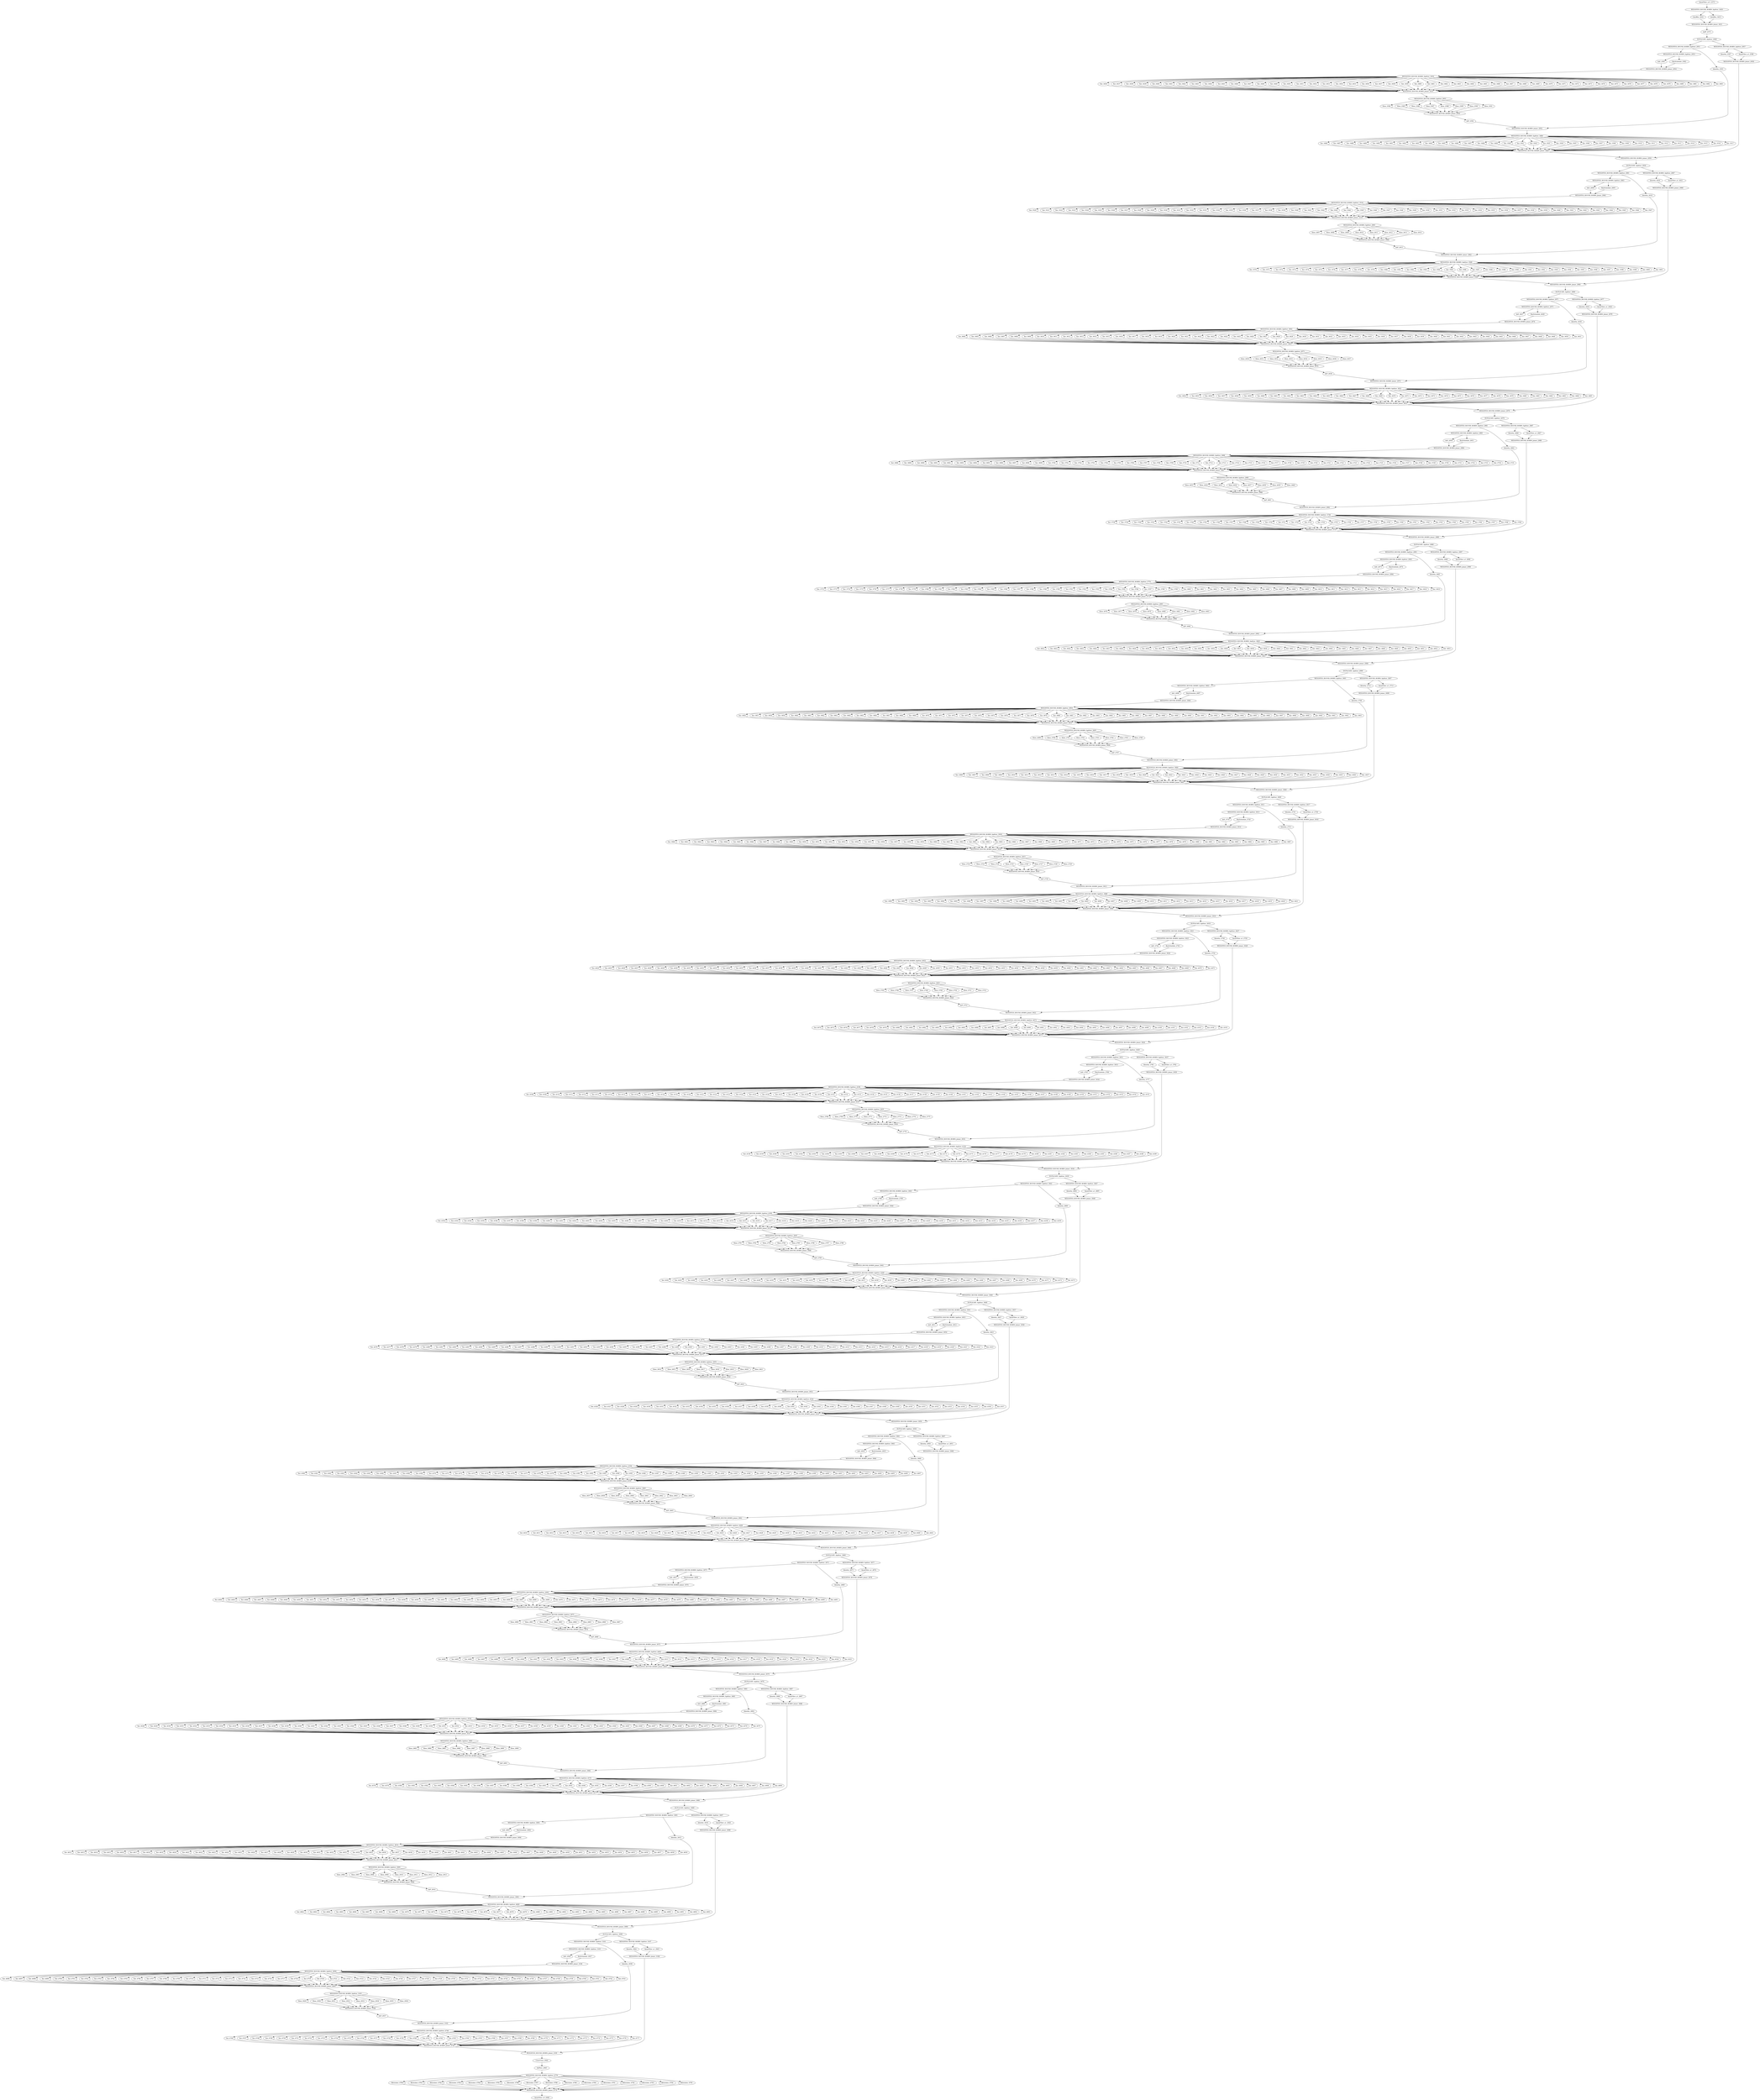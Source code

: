 digraph DES_4910 {
node0 [label="AnonFilter_a13_2573", push="2", pop="0", peek="0", pushType="int", popType="int", peekType="int", codeSize="60 b", stackSize="0 b", work="10"];
node1 [label="WEIGHTED_ROUND_ROBIN_Splitter_3430", push="2", pop="2", peek="0", pushType="int", popType="int", peekType="int", codeSize="30 b", stackSize="32 b", work="0"];
node0 -> node1;
node2 [label="IntoBits_3432", push="32", pop="1", peek="1", pushType="int", popType="int", peekType="int", codeSize="28 b", stackSize="96 b", work="323"];
node1 -> node2;
node3 [label="IntoBits_3433", push="32", pop="1", peek="1", pushType="int", popType="int", peekType="int", codeSize="28 b", stackSize="96 b", work="323"];
node1 -> node3;
node4 [label="WEIGHTED_ROUND_ROBIN_Joiner_3431", push="64", pop="64", peek="0", pushType="int", popType="int", peekType="int", codeSize="42 b", stackSize="96 b", work="0"];
node2 -> node4;
node3 -> node4;
node5 [label="doIP_2575", push="64", pop="64", peek="64", pushType="int", popType="int", peekType="int", codeSize="60 b", stackSize="64 b", work="1024"];
node4 -> node5;
node6 [label="DUPLICATE_Splitter_2949", push="64", pop="64", peek="0", pushType="int", popType="int", peekType="int", codeSize="24 b", stackSize="64 b", work="0"];
node5 -> node6;
node7 [label="WEIGHTED_ROUND_ROBIN_Splitter_2951", push="64", pop="64", peek="0", pushType="int", popType="int", peekType="int", codeSize="42 b", stackSize="96 b", work="0"];
node6 -> node7;
node8 [label="WEIGHTED_ROUND_ROBIN_Splitter_2953", push="32", pop="32", peek="0", pushType="int", popType="int", peekType="int", codeSize="36 b", stackSize="64 b", work="0"];
node7 -> node8;
node9 [label="doE_2581", push="48", pop="32", peek="32", pushType="int", popType="int", peekType="int", codeSize="60 b", stackSize="64 b", work="688"];
node8 -> node9;
node10 [label="KeySchedule_2582", push="48", pop="0", peek="0", pushType="int", popType="int", peekType="int", codeSize="40 b", stackSize="32 b", work="336"];
node8 -> node10;
node11 [label="WEIGHTED_ROUND_ROBIN_Joiner_2954", push="96", pop="96", peek="0", pushType="int", popType="int", peekType="int", codeSize="30 b", stackSize="32 b", work="0"];
node9 -> node11;
node10 -> node11;
node12 [label="WEIGHTED_ROUND_ROBIN_Splitter_3434", push="96", pop="96", peek="0", pushType="int", popType="int", peekType="int", codeSize="870 b", stackSize="1568 b", work="0"];
node11 -> node12;
node13 [label="Xor_3436", push="1", pop="2", peek="2", pushType="int", popType="int", peekType="int", codeSize="28 b", stackSize="96 b", work="12"];
node12 -> node13;
node14 [label="Xor_3437", push="1", pop="2", peek="2", pushType="int", popType="int", peekType="int", codeSize="28 b", stackSize="96 b", work="12"];
node12 -> node14;
node15 [label="Xor_3438", push="1", pop="2", peek="2", pushType="int", popType="int", peekType="int", codeSize="28 b", stackSize="96 b", work="12"];
node12 -> node15;
node16 [label="Xor_3439", push="1", pop="2", peek="2", pushType="int", popType="int", peekType="int", codeSize="28 b", stackSize="96 b", work="12"];
node12 -> node16;
node17 [label="Xor_3440", push="1", pop="2", peek="2", pushType="int", popType="int", peekType="int", codeSize="28 b", stackSize="96 b", work="12"];
node12 -> node17;
node18 [label="Xor_3441", push="1", pop="2", peek="2", pushType="int", popType="int", peekType="int", codeSize="28 b", stackSize="96 b", work="12"];
node12 -> node18;
node19 [label="Xor_3442", push="1", pop="2", peek="2", pushType="int", popType="int", peekType="int", codeSize="28 b", stackSize="96 b", work="12"];
node12 -> node19;
node20 [label="Xor_3443", push="1", pop="2", peek="2", pushType="int", popType="int", peekType="int", codeSize="28 b", stackSize="96 b", work="12"];
node12 -> node20;
node21 [label="Xor_3444", push="1", pop="2", peek="2", pushType="int", popType="int", peekType="int", codeSize="28 b", stackSize="96 b", work="12"];
node12 -> node21;
node22 [label="Xor_3445", push="1", pop="2", peek="2", pushType="int", popType="int", peekType="int", codeSize="28 b", stackSize="96 b", work="12"];
node12 -> node22;
node23 [label="Xor_3446", push="1", pop="2", peek="2", pushType="int", popType="int", peekType="int", codeSize="28 b", stackSize="96 b", work="12"];
node12 -> node23;
node24 [label="Xor_3447", push="1", pop="2", peek="2", pushType="int", popType="int", peekType="int", codeSize="28 b", stackSize="96 b", work="12"];
node12 -> node24;
node25 [label="Xor_3448", push="1", pop="2", peek="2", pushType="int", popType="int", peekType="int", codeSize="28 b", stackSize="96 b", work="12"];
node12 -> node25;
node26 [label="Xor_3449", push="1", pop="2", peek="2", pushType="int", popType="int", peekType="int", codeSize="28 b", stackSize="96 b", work="12"];
node12 -> node26;
node27 [label="Xor_3450", push="1", pop="2", peek="2", pushType="int", popType="int", peekType="int", codeSize="28 b", stackSize="96 b", work="12"];
node12 -> node27;
node28 [label="Xor_3451", push="1", pop="2", peek="2", pushType="int", popType="int", peekType="int", codeSize="28 b", stackSize="96 b", work="12"];
node12 -> node28;
node29 [label="Xor_3452", push="1", pop="2", peek="2", pushType="int", popType="int", peekType="int", codeSize="28 b", stackSize="96 b", work="12"];
node12 -> node29;
node30 [label="Xor_3453", push="1", pop="2", peek="2", pushType="int", popType="int", peekType="int", codeSize="28 b", stackSize="96 b", work="12"];
node12 -> node30;
node31 [label="Xor_3454", push="1", pop="2", peek="2", pushType="int", popType="int", peekType="int", codeSize="28 b", stackSize="96 b", work="12"];
node12 -> node31;
node32 [label="Xor_3455", push="1", pop="2", peek="2", pushType="int", popType="int", peekType="int", codeSize="28 b", stackSize="96 b", work="12"];
node12 -> node32;
node33 [label="Xor_3456", push="1", pop="2", peek="2", pushType="int", popType="int", peekType="int", codeSize="28 b", stackSize="96 b", work="12"];
node12 -> node33;
node34 [label="Xor_3457", push="1", pop="2", peek="2", pushType="int", popType="int", peekType="int", codeSize="28 b", stackSize="96 b", work="12"];
node12 -> node34;
node35 [label="Xor_3458", push="1", pop="2", peek="2", pushType="int", popType="int", peekType="int", codeSize="28 b", stackSize="96 b", work="12"];
node12 -> node35;
node36 [label="Xor_3459", push="1", pop="2", peek="2", pushType="int", popType="int", peekType="int", codeSize="28 b", stackSize="96 b", work="12"];
node12 -> node36;
node37 [label="Xor_3460", push="1", pop="2", peek="2", pushType="int", popType="int", peekType="int", codeSize="28 b", stackSize="96 b", work="12"];
node12 -> node37;
node38 [label="Xor_3461", push="1", pop="2", peek="2", pushType="int", popType="int", peekType="int", codeSize="28 b", stackSize="96 b", work="12"];
node12 -> node38;
node39 [label="Xor_3462", push="1", pop="2", peek="2", pushType="int", popType="int", peekType="int", codeSize="28 b", stackSize="96 b", work="12"];
node12 -> node39;
node40 [label="Xor_3463", push="1", pop="2", peek="2", pushType="int", popType="int", peekType="int", codeSize="28 b", stackSize="96 b", work="12"];
node12 -> node40;
node41 [label="Xor_3464", push="1", pop="2", peek="2", pushType="int", popType="int", peekType="int", codeSize="28 b", stackSize="96 b", work="12"];
node12 -> node41;
node42 [label="Xor_3465", push="1", pop="2", peek="2", pushType="int", popType="int", peekType="int", codeSize="28 b", stackSize="96 b", work="12"];
node12 -> node42;
node43 [label="Xor_3466", push="1", pop="2", peek="2", pushType="int", popType="int", peekType="int", codeSize="28 b", stackSize="96 b", work="12"];
node12 -> node43;
node44 [label="Xor_3467", push="1", pop="2", peek="2", pushType="int", popType="int", peekType="int", codeSize="28 b", stackSize="96 b", work="12"];
node12 -> node44;
node45 [label="Xor_3468", push="1", pop="2", peek="2", pushType="int", popType="int", peekType="int", codeSize="28 b", stackSize="96 b", work="12"];
node12 -> node45;
node46 [label="Xor_3469", push="1", pop="2", peek="2", pushType="int", popType="int", peekType="int", codeSize="28 b", stackSize="96 b", work="12"];
node12 -> node46;
node47 [label="Xor_3470", push="1", pop="2", peek="2", pushType="int", popType="int", peekType="int", codeSize="28 b", stackSize="96 b", work="12"];
node12 -> node47;
node48 [label="Xor_3471", push="1", pop="2", peek="2", pushType="int", popType="int", peekType="int", codeSize="28 b", stackSize="96 b", work="12"];
node12 -> node48;
node49 [label="Xor_3472", push="1", pop="2", peek="2", pushType="int", popType="int", peekType="int", codeSize="28 b", stackSize="96 b", work="12"];
node12 -> node49;
node50 [label="Xor_3473", push="1", pop="2", peek="2", pushType="int", popType="int", peekType="int", codeSize="28 b", stackSize="96 b", work="12"];
node12 -> node50;
node51 [label="Xor_3474", push="1", pop="2", peek="2", pushType="int", popType="int", peekType="int", codeSize="28 b", stackSize="96 b", work="12"];
node12 -> node51;
node52 [label="Xor_3475", push="1", pop="2", peek="2", pushType="int", popType="int", peekType="int", codeSize="28 b", stackSize="96 b", work="12"];
node12 -> node52;
node53 [label="Xor_3476", push="1", pop="2", peek="2", pushType="int", popType="int", peekType="int", codeSize="28 b", stackSize="96 b", work="12"];
node12 -> node53;
node54 [label="Xor_3477", push="1", pop="2", peek="2", pushType="int", popType="int", peekType="int", codeSize="28 b", stackSize="96 b", work="12"];
node12 -> node54;
node55 [label="Xor_3478", push="1", pop="2", peek="2", pushType="int", popType="int", peekType="int", codeSize="28 b", stackSize="96 b", work="12"];
node12 -> node55;
node56 [label="Xor_3479", push="1", pop="2", peek="2", pushType="int", popType="int", peekType="int", codeSize="28 b", stackSize="96 b", work="12"];
node12 -> node56;
node57 [label="Xor_3480", push="1", pop="2", peek="2", pushType="int", popType="int", peekType="int", codeSize="28 b", stackSize="96 b", work="12"];
node12 -> node57;
node58 [label="Xor_3481", push="1", pop="2", peek="2", pushType="int", popType="int", peekType="int", codeSize="28 b", stackSize="96 b", work="12"];
node12 -> node58;
node59 [label="Xor_3482", push="1", pop="2", peek="2", pushType="int", popType="int", peekType="int", codeSize="28 b", stackSize="96 b", work="12"];
node12 -> node59;
node60 [label="Xor_3483", push="1", pop="2", peek="2", pushType="int", popType="int", peekType="int", codeSize="28 b", stackSize="96 b", work="12"];
node12 -> node60;
node61 [label="WEIGHTED_ROUND_ROBIN_Joiner_3435", push="48", pop="48", peek="0", pushType="int", popType="int", peekType="int", codeSize="582 b", stackSize="32 b", work="0"];
node13 -> node61;
node14 -> node61;
node15 -> node61;
node16 -> node61;
node17 -> node61;
node18 -> node61;
node19 -> node61;
node20 -> node61;
node21 -> node61;
node22 -> node61;
node23 -> node61;
node24 -> node61;
node25 -> node61;
node26 -> node61;
node27 -> node61;
node28 -> node61;
node29 -> node61;
node30 -> node61;
node31 -> node61;
node32 -> node61;
node33 -> node61;
node34 -> node61;
node35 -> node61;
node36 -> node61;
node37 -> node61;
node38 -> node61;
node39 -> node61;
node40 -> node61;
node41 -> node61;
node42 -> node61;
node43 -> node61;
node44 -> node61;
node45 -> node61;
node46 -> node61;
node47 -> node61;
node48 -> node61;
node49 -> node61;
node50 -> node61;
node51 -> node61;
node52 -> node61;
node53 -> node61;
node54 -> node61;
node55 -> node61;
node56 -> node61;
node57 -> node61;
node58 -> node61;
node59 -> node61;
node60 -> node61;
node62 [label="WEIGHTED_ROUND_ROBIN_Splitter_2955", push="48", pop="48", peek="0", pushType="int", popType="int", peekType="int", codeSize="150 b", stackSize="288 b", work="0"];
node61 -> node62;
node63 [label="Sbox_2584", push="4", pop="6", peek="6", pushType="int", popType="int", peekType="int", codeSize="84 b", stackSize="96 b", work="48"];
node62 -> node63;
node64 [label="Sbox_2585", push="4", pop="6", peek="6", pushType="int", popType="int", peekType="int", codeSize="84 b", stackSize="96 b", work="48"];
node62 -> node64;
node65 [label="Sbox_2586", push="4", pop="6", peek="6", pushType="int", popType="int", peekType="int", codeSize="84 b", stackSize="96 b", work="48"];
node62 -> node65;
node66 [label="Sbox_2587", push="4", pop="6", peek="6", pushType="int", popType="int", peekType="int", codeSize="84 b", stackSize="96 b", work="48"];
node62 -> node66;
node67 [label="Sbox_2588", push="4", pop="6", peek="6", pushType="int", popType="int", peekType="int", codeSize="84 b", stackSize="96 b", work="48"];
node62 -> node67;
node68 [label="Sbox_2589", push="4", pop="6", peek="6", pushType="int", popType="int", peekType="int", codeSize="84 b", stackSize="96 b", work="48"];
node62 -> node68;
node69 [label="Sbox_2590", push="4", pop="6", peek="6", pushType="int", popType="int", peekType="int", codeSize="84 b", stackSize="96 b", work="48"];
node62 -> node69;
node70 [label="Sbox_2591", push="4", pop="6", peek="6", pushType="int", popType="int", peekType="int", codeSize="84 b", stackSize="96 b", work="48"];
node62 -> node70;
node71 [label="WEIGHTED_ROUND_ROBIN_Joiner_2956", push="32", pop="32", peek="0", pushType="int", popType="int", peekType="int", codeSize="150 b", stackSize="288 b", work="0"];
node63 -> node71;
node64 -> node71;
node65 -> node71;
node66 -> node71;
node67 -> node71;
node68 -> node71;
node69 -> node71;
node70 -> node71;
node72 [label="doP_2592", push="32", pop="32", peek="32", pushType="int", popType="int", peekType="int", codeSize="60 b", stackSize="64 b", work="512"];
node71 -> node72;
node73 [label="Identity_2593", push="32", pop="32", peek="32", pushType="int", popType="int", peekType="int", codeSize="12 b", stackSize="32 b", work="6"];
node7 -> node73;
node74 [label="WEIGHTED_ROUND_ROBIN_Joiner_2952", push="64", pop="64", peek="0", pushType="int", popType="int", peekType="int", codeSize="30 b", stackSize="32 b", work="0"];
node72 -> node74;
node73 -> node74;
node75 [label="WEIGHTED_ROUND_ROBIN_Splitter_3484", push="64", pop="64", peek="0", pushType="int", popType="int", peekType="int", codeSize="582 b", stackSize="1056 b", work="0"];
node74 -> node75;
node76 [label="Xor_3486", push="1", pop="2", peek="2", pushType="int", popType="int", peekType="int", codeSize="28 b", stackSize="96 b", work="12"];
node75 -> node76;
node77 [label="Xor_3487", push="1", pop="2", peek="2", pushType="int", popType="int", peekType="int", codeSize="28 b", stackSize="96 b", work="12"];
node75 -> node77;
node78 [label="Xor_3488", push="1", pop="2", peek="2", pushType="int", popType="int", peekType="int", codeSize="28 b", stackSize="96 b", work="12"];
node75 -> node78;
node79 [label="Xor_3489", push="1", pop="2", peek="2", pushType="int", popType="int", peekType="int", codeSize="28 b", stackSize="96 b", work="12"];
node75 -> node79;
node80 [label="Xor_3490", push="1", pop="2", peek="2", pushType="int", popType="int", peekType="int", codeSize="28 b", stackSize="96 b", work="12"];
node75 -> node80;
node81 [label="Xor_3491", push="1", pop="2", peek="2", pushType="int", popType="int", peekType="int", codeSize="28 b", stackSize="96 b", work="12"];
node75 -> node81;
node82 [label="Xor_3492", push="1", pop="2", peek="2", pushType="int", popType="int", peekType="int", codeSize="28 b", stackSize="96 b", work="12"];
node75 -> node82;
node83 [label="Xor_3493", push="1", pop="2", peek="2", pushType="int", popType="int", peekType="int", codeSize="28 b", stackSize="96 b", work="12"];
node75 -> node83;
node84 [label="Xor_3494", push="1", pop="2", peek="2", pushType="int", popType="int", peekType="int", codeSize="28 b", stackSize="96 b", work="12"];
node75 -> node84;
node85 [label="Xor_3495", push="1", pop="2", peek="2", pushType="int", popType="int", peekType="int", codeSize="28 b", stackSize="96 b", work="12"];
node75 -> node85;
node86 [label="Xor_3496", push="1", pop="2", peek="2", pushType="int", popType="int", peekType="int", codeSize="28 b", stackSize="96 b", work="12"];
node75 -> node86;
node87 [label="Xor_3497", push="1", pop="2", peek="2", pushType="int", popType="int", peekType="int", codeSize="28 b", stackSize="96 b", work="12"];
node75 -> node87;
node88 [label="Xor_3498", push="1", pop="2", peek="2", pushType="int", popType="int", peekType="int", codeSize="28 b", stackSize="96 b", work="12"];
node75 -> node88;
node89 [label="Xor_3499", push="1", pop="2", peek="2", pushType="int", popType="int", peekType="int", codeSize="28 b", stackSize="96 b", work="12"];
node75 -> node89;
node90 [label="Xor_3500", push="1", pop="2", peek="2", pushType="int", popType="int", peekType="int", codeSize="28 b", stackSize="96 b", work="12"];
node75 -> node90;
node91 [label="Xor_3501", push="1", pop="2", peek="2", pushType="int", popType="int", peekType="int", codeSize="28 b", stackSize="96 b", work="12"];
node75 -> node91;
node92 [label="Xor_3502", push="1", pop="2", peek="2", pushType="int", popType="int", peekType="int", codeSize="28 b", stackSize="96 b", work="12"];
node75 -> node92;
node93 [label="Xor_3503", push="1", pop="2", peek="2", pushType="int", popType="int", peekType="int", codeSize="28 b", stackSize="96 b", work="12"];
node75 -> node93;
node94 [label="Xor_3504", push="1", pop="2", peek="2", pushType="int", popType="int", peekType="int", codeSize="28 b", stackSize="96 b", work="12"];
node75 -> node94;
node95 [label="Xor_3505", push="1", pop="2", peek="2", pushType="int", popType="int", peekType="int", codeSize="28 b", stackSize="96 b", work="12"];
node75 -> node95;
node96 [label="Xor_3506", push="1", pop="2", peek="2", pushType="int", popType="int", peekType="int", codeSize="28 b", stackSize="96 b", work="12"];
node75 -> node96;
node97 [label="Xor_3507", push="1", pop="2", peek="2", pushType="int", popType="int", peekType="int", codeSize="28 b", stackSize="96 b", work="12"];
node75 -> node97;
node98 [label="Xor_3508", push="1", pop="2", peek="2", pushType="int", popType="int", peekType="int", codeSize="28 b", stackSize="96 b", work="12"];
node75 -> node98;
node99 [label="Xor_3509", push="1", pop="2", peek="2", pushType="int", popType="int", peekType="int", codeSize="28 b", stackSize="96 b", work="12"];
node75 -> node99;
node100 [label="Xor_3510", push="1", pop="2", peek="2", pushType="int", popType="int", peekType="int", codeSize="28 b", stackSize="96 b", work="12"];
node75 -> node100;
node101 [label="Xor_3511", push="1", pop="2", peek="2", pushType="int", popType="int", peekType="int", codeSize="28 b", stackSize="96 b", work="12"];
node75 -> node101;
node102 [label="Xor_3512", push="1", pop="2", peek="2", pushType="int", popType="int", peekType="int", codeSize="28 b", stackSize="96 b", work="12"];
node75 -> node102;
node103 [label="Xor_3513", push="1", pop="2", peek="2", pushType="int", popType="int", peekType="int", codeSize="28 b", stackSize="96 b", work="12"];
node75 -> node103;
node104 [label="Xor_3514", push="1", pop="2", peek="2", pushType="int", popType="int", peekType="int", codeSize="28 b", stackSize="96 b", work="12"];
node75 -> node104;
node105 [label="Xor_3515", push="1", pop="2", peek="2", pushType="int", popType="int", peekType="int", codeSize="28 b", stackSize="96 b", work="12"];
node75 -> node105;
node106 [label="Xor_3516", push="1", pop="2", peek="2", pushType="int", popType="int", peekType="int", codeSize="28 b", stackSize="96 b", work="12"];
node75 -> node106;
node107 [label="Xor_3517", push="1", pop="2", peek="2", pushType="int", popType="int", peekType="int", codeSize="28 b", stackSize="96 b", work="12"];
node75 -> node107;
node108 [label="WEIGHTED_ROUND_ROBIN_Joiner_3485", push="32", pop="32", peek="0", pushType="int", popType="int", peekType="int", codeSize="390 b", stackSize="32 b", work="0"];
node76 -> node108;
node77 -> node108;
node78 -> node108;
node79 -> node108;
node80 -> node108;
node81 -> node108;
node82 -> node108;
node83 -> node108;
node84 -> node108;
node85 -> node108;
node86 -> node108;
node87 -> node108;
node88 -> node108;
node89 -> node108;
node90 -> node108;
node91 -> node108;
node92 -> node108;
node93 -> node108;
node94 -> node108;
node95 -> node108;
node96 -> node108;
node97 -> node108;
node98 -> node108;
node99 -> node108;
node100 -> node108;
node101 -> node108;
node102 -> node108;
node103 -> node108;
node104 -> node108;
node105 -> node108;
node106 -> node108;
node107 -> node108;
node109 [label="WEIGHTED_ROUND_ROBIN_Splitter_2957", push="64", pop="64", peek="0", pushType="int", popType="int", peekType="int", codeSize="42 b", stackSize="96 b", work="0"];
node6 -> node109;
node110 [label="Identity_2597", push="32", pop="32", peek="32", pushType="int", popType="int", peekType="int", codeSize="12 b", stackSize="32 b", work="6"];
node109 -> node110;
node111 [label="AnonFilter_a1_2598", push="0", pop="32", peek="32", pushType="int", popType="int", peekType="int", codeSize="6 b", stackSize="0 b", work="3"];
node109 -> node111;
node112 [label="WEIGHTED_ROUND_ROBIN_Joiner_2958", push="32", pop="32", peek="0", pushType="int", popType="int", peekType="int", codeSize="36 b", stackSize="64 b", work="0"];
node110 -> node112;
node111 -> node112;
node113 [label="WEIGHTED_ROUND_ROBIN_Joiner_2950", push="64", pop="64", peek="0", pushType="int", popType="int", peekType="int", codeSize="42 b", stackSize="96 b", work="0"];
node108 -> node113;
node112 -> node113;
node114 [label="DUPLICATE_Splitter_2959", push="64", pop="64", peek="0", pushType="int", popType="int", peekType="int", codeSize="24 b", stackSize="64 b", work="0"];
node113 -> node114;
node115 [label="WEIGHTED_ROUND_ROBIN_Splitter_2961", push="64", pop="64", peek="0", pushType="int", popType="int", peekType="int", codeSize="42 b", stackSize="96 b", work="0"];
node114 -> node115;
node116 [label="WEIGHTED_ROUND_ROBIN_Splitter_2963", push="32", pop="32", peek="0", pushType="int", popType="int", peekType="int", codeSize="36 b", stackSize="64 b", work="0"];
node115 -> node116;
node117 [label="doE_2604", push="48", pop="32", peek="32", pushType="int", popType="int", peekType="int", codeSize="60 b", stackSize="64 b", work="688"];
node116 -> node117;
node118 [label="KeySchedule_2605", push="48", pop="0", peek="0", pushType="int", popType="int", peekType="int", codeSize="40 b", stackSize="32 b", work="336"];
node116 -> node118;
node119 [label="WEIGHTED_ROUND_ROBIN_Joiner_2964", push="96", pop="96", peek="0", pushType="int", popType="int", peekType="int", codeSize="30 b", stackSize="32 b", work="0"];
node117 -> node119;
node118 -> node119;
node120 [label="WEIGHTED_ROUND_ROBIN_Splitter_3518", push="96", pop="96", peek="0", pushType="int", popType="int", peekType="int", codeSize="870 b", stackSize="1568 b", work="0"];
node119 -> node120;
node121 [label="Xor_3520", push="1", pop="2", peek="2", pushType="int", popType="int", peekType="int", codeSize="28 b", stackSize="96 b", work="12"];
node120 -> node121;
node122 [label="Xor_3521", push="1", pop="2", peek="2", pushType="int", popType="int", peekType="int", codeSize="28 b", stackSize="96 b", work="12"];
node120 -> node122;
node123 [label="Xor_3522", push="1", pop="2", peek="2", pushType="int", popType="int", peekType="int", codeSize="28 b", stackSize="96 b", work="12"];
node120 -> node123;
node124 [label="Xor_3523", push="1", pop="2", peek="2", pushType="int", popType="int", peekType="int", codeSize="28 b", stackSize="96 b", work="12"];
node120 -> node124;
node125 [label="Xor_3524", push="1", pop="2", peek="2", pushType="int", popType="int", peekType="int", codeSize="28 b", stackSize="96 b", work="12"];
node120 -> node125;
node126 [label="Xor_3525", push="1", pop="2", peek="2", pushType="int", popType="int", peekType="int", codeSize="28 b", stackSize="96 b", work="12"];
node120 -> node126;
node127 [label="Xor_3526", push="1", pop="2", peek="2", pushType="int", popType="int", peekType="int", codeSize="28 b", stackSize="96 b", work="12"];
node120 -> node127;
node128 [label="Xor_3527", push="1", pop="2", peek="2", pushType="int", popType="int", peekType="int", codeSize="28 b", stackSize="96 b", work="12"];
node120 -> node128;
node129 [label="Xor_3528", push="1", pop="2", peek="2", pushType="int", popType="int", peekType="int", codeSize="28 b", stackSize="96 b", work="12"];
node120 -> node129;
node130 [label="Xor_3529", push="1", pop="2", peek="2", pushType="int", popType="int", peekType="int", codeSize="28 b", stackSize="96 b", work="12"];
node120 -> node130;
node131 [label="Xor_3530", push="1", pop="2", peek="2", pushType="int", popType="int", peekType="int", codeSize="28 b", stackSize="96 b", work="12"];
node120 -> node131;
node132 [label="Xor_3531", push="1", pop="2", peek="2", pushType="int", popType="int", peekType="int", codeSize="28 b", stackSize="96 b", work="12"];
node120 -> node132;
node133 [label="Xor_3532", push="1", pop="2", peek="2", pushType="int", popType="int", peekType="int", codeSize="28 b", stackSize="96 b", work="12"];
node120 -> node133;
node134 [label="Xor_3533", push="1", pop="2", peek="2", pushType="int", popType="int", peekType="int", codeSize="28 b", stackSize="96 b", work="12"];
node120 -> node134;
node135 [label="Xor_3534", push="1", pop="2", peek="2", pushType="int", popType="int", peekType="int", codeSize="28 b", stackSize="96 b", work="12"];
node120 -> node135;
node136 [label="Xor_3535", push="1", pop="2", peek="2", pushType="int", popType="int", peekType="int", codeSize="28 b", stackSize="96 b", work="12"];
node120 -> node136;
node137 [label="Xor_3536", push="1", pop="2", peek="2", pushType="int", popType="int", peekType="int", codeSize="28 b", stackSize="96 b", work="12"];
node120 -> node137;
node138 [label="Xor_3537", push="1", pop="2", peek="2", pushType="int", popType="int", peekType="int", codeSize="28 b", stackSize="96 b", work="12"];
node120 -> node138;
node139 [label="Xor_3538", push="1", pop="2", peek="2", pushType="int", popType="int", peekType="int", codeSize="28 b", stackSize="96 b", work="12"];
node120 -> node139;
node140 [label="Xor_3539", push="1", pop="2", peek="2", pushType="int", popType="int", peekType="int", codeSize="28 b", stackSize="96 b", work="12"];
node120 -> node140;
node141 [label="Xor_3540", push="1", pop="2", peek="2", pushType="int", popType="int", peekType="int", codeSize="28 b", stackSize="96 b", work="12"];
node120 -> node141;
node142 [label="Xor_3541", push="1", pop="2", peek="2", pushType="int", popType="int", peekType="int", codeSize="28 b", stackSize="96 b", work="12"];
node120 -> node142;
node143 [label="Xor_3542", push="1", pop="2", peek="2", pushType="int", popType="int", peekType="int", codeSize="28 b", stackSize="96 b", work="12"];
node120 -> node143;
node144 [label="Xor_3543", push="1", pop="2", peek="2", pushType="int", popType="int", peekType="int", codeSize="28 b", stackSize="96 b", work="12"];
node120 -> node144;
node145 [label="Xor_3544", push="1", pop="2", peek="2", pushType="int", popType="int", peekType="int", codeSize="28 b", stackSize="96 b", work="12"];
node120 -> node145;
node146 [label="Xor_3545", push="1", pop="2", peek="2", pushType="int", popType="int", peekType="int", codeSize="28 b", stackSize="96 b", work="12"];
node120 -> node146;
node147 [label="Xor_3546", push="1", pop="2", peek="2", pushType="int", popType="int", peekType="int", codeSize="28 b", stackSize="96 b", work="12"];
node120 -> node147;
node148 [label="Xor_3547", push="1", pop="2", peek="2", pushType="int", popType="int", peekType="int", codeSize="28 b", stackSize="96 b", work="12"];
node120 -> node148;
node149 [label="Xor_3548", push="1", pop="2", peek="2", pushType="int", popType="int", peekType="int", codeSize="28 b", stackSize="96 b", work="12"];
node120 -> node149;
node150 [label="Xor_3549", push="1", pop="2", peek="2", pushType="int", popType="int", peekType="int", codeSize="28 b", stackSize="96 b", work="12"];
node120 -> node150;
node151 [label="Xor_3550", push="1", pop="2", peek="2", pushType="int", popType="int", peekType="int", codeSize="28 b", stackSize="96 b", work="12"];
node120 -> node151;
node152 [label="Xor_3551", push="1", pop="2", peek="2", pushType="int", popType="int", peekType="int", codeSize="28 b", stackSize="96 b", work="12"];
node120 -> node152;
node153 [label="Xor_3552", push="1", pop="2", peek="2", pushType="int", popType="int", peekType="int", codeSize="28 b", stackSize="96 b", work="12"];
node120 -> node153;
node154 [label="Xor_3553", push="1", pop="2", peek="2", pushType="int", popType="int", peekType="int", codeSize="28 b", stackSize="96 b", work="12"];
node120 -> node154;
node155 [label="Xor_3554", push="1", pop="2", peek="2", pushType="int", popType="int", peekType="int", codeSize="28 b", stackSize="96 b", work="12"];
node120 -> node155;
node156 [label="Xor_3555", push="1", pop="2", peek="2", pushType="int", popType="int", peekType="int", codeSize="28 b", stackSize="96 b", work="12"];
node120 -> node156;
node157 [label="Xor_3556", push="1", pop="2", peek="2", pushType="int", popType="int", peekType="int", codeSize="28 b", stackSize="96 b", work="12"];
node120 -> node157;
node158 [label="Xor_3557", push="1", pop="2", peek="2", pushType="int", popType="int", peekType="int", codeSize="28 b", stackSize="96 b", work="12"];
node120 -> node158;
node159 [label="Xor_3558", push="1", pop="2", peek="2", pushType="int", popType="int", peekType="int", codeSize="28 b", stackSize="96 b", work="12"];
node120 -> node159;
node160 [label="Xor_3559", push="1", pop="2", peek="2", pushType="int", popType="int", peekType="int", codeSize="28 b", stackSize="96 b", work="12"];
node120 -> node160;
node161 [label="Xor_3560", push="1", pop="2", peek="2", pushType="int", popType="int", peekType="int", codeSize="28 b", stackSize="96 b", work="12"];
node120 -> node161;
node162 [label="Xor_3561", push="1", pop="2", peek="2", pushType="int", popType="int", peekType="int", codeSize="28 b", stackSize="96 b", work="12"];
node120 -> node162;
node163 [label="Xor_3562", push="1", pop="2", peek="2", pushType="int", popType="int", peekType="int", codeSize="28 b", stackSize="96 b", work="12"];
node120 -> node163;
node164 [label="Xor_3563", push="1", pop="2", peek="2", pushType="int", popType="int", peekType="int", codeSize="28 b", stackSize="96 b", work="12"];
node120 -> node164;
node165 [label="Xor_3564", push="1", pop="2", peek="2", pushType="int", popType="int", peekType="int", codeSize="28 b", stackSize="96 b", work="12"];
node120 -> node165;
node166 [label="Xor_3565", push="1", pop="2", peek="2", pushType="int", popType="int", peekType="int", codeSize="28 b", stackSize="96 b", work="12"];
node120 -> node166;
node167 [label="Xor_3566", push="1", pop="2", peek="2", pushType="int", popType="int", peekType="int", codeSize="28 b", stackSize="96 b", work="12"];
node120 -> node167;
node168 [label="Xor_3567", push="1", pop="2", peek="2", pushType="int", popType="int", peekType="int", codeSize="28 b", stackSize="96 b", work="12"];
node120 -> node168;
node169 [label="WEIGHTED_ROUND_ROBIN_Joiner_3519", push="48", pop="48", peek="0", pushType="int", popType="int", peekType="int", codeSize="582 b", stackSize="32 b", work="0"];
node121 -> node169;
node122 -> node169;
node123 -> node169;
node124 -> node169;
node125 -> node169;
node126 -> node169;
node127 -> node169;
node128 -> node169;
node129 -> node169;
node130 -> node169;
node131 -> node169;
node132 -> node169;
node133 -> node169;
node134 -> node169;
node135 -> node169;
node136 -> node169;
node137 -> node169;
node138 -> node169;
node139 -> node169;
node140 -> node169;
node141 -> node169;
node142 -> node169;
node143 -> node169;
node144 -> node169;
node145 -> node169;
node146 -> node169;
node147 -> node169;
node148 -> node169;
node149 -> node169;
node150 -> node169;
node151 -> node169;
node152 -> node169;
node153 -> node169;
node154 -> node169;
node155 -> node169;
node156 -> node169;
node157 -> node169;
node158 -> node169;
node159 -> node169;
node160 -> node169;
node161 -> node169;
node162 -> node169;
node163 -> node169;
node164 -> node169;
node165 -> node169;
node166 -> node169;
node167 -> node169;
node168 -> node169;
node170 [label="WEIGHTED_ROUND_ROBIN_Splitter_2965", push="48", pop="48", peek="0", pushType="int", popType="int", peekType="int", codeSize="150 b", stackSize="288 b", work="0"];
node169 -> node170;
node171 [label="Sbox_2607", push="4", pop="6", peek="6", pushType="int", popType="int", peekType="int", codeSize="84 b", stackSize="96 b", work="48"];
node170 -> node171;
node172 [label="Sbox_2608", push="4", pop="6", peek="6", pushType="int", popType="int", peekType="int", codeSize="84 b", stackSize="96 b", work="48"];
node170 -> node172;
node173 [label="Sbox_2609", push="4", pop="6", peek="6", pushType="int", popType="int", peekType="int", codeSize="84 b", stackSize="96 b", work="48"];
node170 -> node173;
node174 [label="Sbox_2610", push="4", pop="6", peek="6", pushType="int", popType="int", peekType="int", codeSize="84 b", stackSize="96 b", work="48"];
node170 -> node174;
node175 [label="Sbox_2611", push="4", pop="6", peek="6", pushType="int", popType="int", peekType="int", codeSize="84 b", stackSize="96 b", work="48"];
node170 -> node175;
node176 [label="Sbox_2612", push="4", pop="6", peek="6", pushType="int", popType="int", peekType="int", codeSize="84 b", stackSize="96 b", work="48"];
node170 -> node176;
node177 [label="Sbox_2613", push="4", pop="6", peek="6", pushType="int", popType="int", peekType="int", codeSize="84 b", stackSize="96 b", work="48"];
node170 -> node177;
node178 [label="Sbox_2614", push="4", pop="6", peek="6", pushType="int", popType="int", peekType="int", codeSize="84 b", stackSize="96 b", work="48"];
node170 -> node178;
node179 [label="WEIGHTED_ROUND_ROBIN_Joiner_2966", push="32", pop="32", peek="0", pushType="int", popType="int", peekType="int", codeSize="150 b", stackSize="288 b", work="0"];
node171 -> node179;
node172 -> node179;
node173 -> node179;
node174 -> node179;
node175 -> node179;
node176 -> node179;
node177 -> node179;
node178 -> node179;
node180 [label="doP_2615", push="32", pop="32", peek="32", pushType="int", popType="int", peekType="int", codeSize="60 b", stackSize="64 b", work="512"];
node179 -> node180;
node181 [label="Identity_2616", push="32", pop="32", peek="32", pushType="int", popType="int", peekType="int", codeSize="12 b", stackSize="32 b", work="6"];
node115 -> node181;
node182 [label="WEIGHTED_ROUND_ROBIN_Joiner_2962", push="64", pop="64", peek="0", pushType="int", popType="int", peekType="int", codeSize="30 b", stackSize="32 b", work="0"];
node180 -> node182;
node181 -> node182;
node183 [label="WEIGHTED_ROUND_ROBIN_Splitter_3568", push="64", pop="64", peek="0", pushType="int", popType="int", peekType="int", codeSize="582 b", stackSize="1056 b", work="0"];
node182 -> node183;
node184 [label="Xor_3570", push="1", pop="2", peek="2", pushType="int", popType="int", peekType="int", codeSize="28 b", stackSize="96 b", work="12"];
node183 -> node184;
node185 [label="Xor_3571", push="1", pop="2", peek="2", pushType="int", popType="int", peekType="int", codeSize="28 b", stackSize="96 b", work="12"];
node183 -> node185;
node186 [label="Xor_3572", push="1", pop="2", peek="2", pushType="int", popType="int", peekType="int", codeSize="28 b", stackSize="96 b", work="12"];
node183 -> node186;
node187 [label="Xor_3573", push="1", pop="2", peek="2", pushType="int", popType="int", peekType="int", codeSize="28 b", stackSize="96 b", work="12"];
node183 -> node187;
node188 [label="Xor_3574", push="1", pop="2", peek="2", pushType="int", popType="int", peekType="int", codeSize="28 b", stackSize="96 b", work="12"];
node183 -> node188;
node189 [label="Xor_3575", push="1", pop="2", peek="2", pushType="int", popType="int", peekType="int", codeSize="28 b", stackSize="96 b", work="12"];
node183 -> node189;
node190 [label="Xor_3576", push="1", pop="2", peek="2", pushType="int", popType="int", peekType="int", codeSize="28 b", stackSize="96 b", work="12"];
node183 -> node190;
node191 [label="Xor_3577", push="1", pop="2", peek="2", pushType="int", popType="int", peekType="int", codeSize="28 b", stackSize="96 b", work="12"];
node183 -> node191;
node192 [label="Xor_3578", push="1", pop="2", peek="2", pushType="int", popType="int", peekType="int", codeSize="28 b", stackSize="96 b", work="12"];
node183 -> node192;
node193 [label="Xor_3579", push="1", pop="2", peek="2", pushType="int", popType="int", peekType="int", codeSize="28 b", stackSize="96 b", work="12"];
node183 -> node193;
node194 [label="Xor_3580", push="1", pop="2", peek="2", pushType="int", popType="int", peekType="int", codeSize="28 b", stackSize="96 b", work="12"];
node183 -> node194;
node195 [label="Xor_3581", push="1", pop="2", peek="2", pushType="int", popType="int", peekType="int", codeSize="28 b", stackSize="96 b", work="12"];
node183 -> node195;
node196 [label="Xor_3582", push="1", pop="2", peek="2", pushType="int", popType="int", peekType="int", codeSize="28 b", stackSize="96 b", work="12"];
node183 -> node196;
node197 [label="Xor_3583", push="1", pop="2", peek="2", pushType="int", popType="int", peekType="int", codeSize="28 b", stackSize="96 b", work="12"];
node183 -> node197;
node198 [label="Xor_3584", push="1", pop="2", peek="2", pushType="int", popType="int", peekType="int", codeSize="28 b", stackSize="96 b", work="12"];
node183 -> node198;
node199 [label="Xor_3585", push="1", pop="2", peek="2", pushType="int", popType="int", peekType="int", codeSize="28 b", stackSize="96 b", work="12"];
node183 -> node199;
node200 [label="Xor_3586", push="1", pop="2", peek="2", pushType="int", popType="int", peekType="int", codeSize="28 b", stackSize="96 b", work="12"];
node183 -> node200;
node201 [label="Xor_3587", push="1", pop="2", peek="2", pushType="int", popType="int", peekType="int", codeSize="28 b", stackSize="96 b", work="12"];
node183 -> node201;
node202 [label="Xor_3588", push="1", pop="2", peek="2", pushType="int", popType="int", peekType="int", codeSize="28 b", stackSize="96 b", work="12"];
node183 -> node202;
node203 [label="Xor_3589", push="1", pop="2", peek="2", pushType="int", popType="int", peekType="int", codeSize="28 b", stackSize="96 b", work="12"];
node183 -> node203;
node204 [label="Xor_3590", push="1", pop="2", peek="2", pushType="int", popType="int", peekType="int", codeSize="28 b", stackSize="96 b", work="12"];
node183 -> node204;
node205 [label="Xor_3591", push="1", pop="2", peek="2", pushType="int", popType="int", peekType="int", codeSize="28 b", stackSize="96 b", work="12"];
node183 -> node205;
node206 [label="Xor_3592", push="1", pop="2", peek="2", pushType="int", popType="int", peekType="int", codeSize="28 b", stackSize="96 b", work="12"];
node183 -> node206;
node207 [label="Xor_3593", push="1", pop="2", peek="2", pushType="int", popType="int", peekType="int", codeSize="28 b", stackSize="96 b", work="12"];
node183 -> node207;
node208 [label="Xor_3594", push="1", pop="2", peek="2", pushType="int", popType="int", peekType="int", codeSize="28 b", stackSize="96 b", work="12"];
node183 -> node208;
node209 [label="Xor_3595", push="1", pop="2", peek="2", pushType="int", popType="int", peekType="int", codeSize="28 b", stackSize="96 b", work="12"];
node183 -> node209;
node210 [label="Xor_3596", push="1", pop="2", peek="2", pushType="int", popType="int", peekType="int", codeSize="28 b", stackSize="96 b", work="12"];
node183 -> node210;
node211 [label="Xor_3597", push="1", pop="2", peek="2", pushType="int", popType="int", peekType="int", codeSize="28 b", stackSize="96 b", work="12"];
node183 -> node211;
node212 [label="Xor_3598", push="1", pop="2", peek="2", pushType="int", popType="int", peekType="int", codeSize="28 b", stackSize="96 b", work="12"];
node183 -> node212;
node213 [label="Xor_3599", push="1", pop="2", peek="2", pushType="int", popType="int", peekType="int", codeSize="28 b", stackSize="96 b", work="12"];
node183 -> node213;
node214 [label="Xor_3600", push="1", pop="2", peek="2", pushType="int", popType="int", peekType="int", codeSize="28 b", stackSize="96 b", work="12"];
node183 -> node214;
node215 [label="Xor_3601", push="1", pop="2", peek="2", pushType="int", popType="int", peekType="int", codeSize="28 b", stackSize="96 b", work="12"];
node183 -> node215;
node216 [label="WEIGHTED_ROUND_ROBIN_Joiner_3569", push="32", pop="32", peek="0", pushType="int", popType="int", peekType="int", codeSize="390 b", stackSize="32 b", work="0"];
node184 -> node216;
node185 -> node216;
node186 -> node216;
node187 -> node216;
node188 -> node216;
node189 -> node216;
node190 -> node216;
node191 -> node216;
node192 -> node216;
node193 -> node216;
node194 -> node216;
node195 -> node216;
node196 -> node216;
node197 -> node216;
node198 -> node216;
node199 -> node216;
node200 -> node216;
node201 -> node216;
node202 -> node216;
node203 -> node216;
node204 -> node216;
node205 -> node216;
node206 -> node216;
node207 -> node216;
node208 -> node216;
node209 -> node216;
node210 -> node216;
node211 -> node216;
node212 -> node216;
node213 -> node216;
node214 -> node216;
node215 -> node216;
node217 [label="WEIGHTED_ROUND_ROBIN_Splitter_2967", push="64", pop="64", peek="0", pushType="int", popType="int", peekType="int", codeSize="42 b", stackSize="96 b", work="0"];
node114 -> node217;
node218 [label="Identity_2620", push="32", pop="32", peek="32", pushType="int", popType="int", peekType="int", codeSize="12 b", stackSize="32 b", work="6"];
node217 -> node218;
node219 [label="AnonFilter_a1_2621", push="0", pop="32", peek="32", pushType="int", popType="int", peekType="int", codeSize="6 b", stackSize="0 b", work="3"];
node217 -> node219;
node220 [label="WEIGHTED_ROUND_ROBIN_Joiner_2968", push="32", pop="32", peek="0", pushType="int", popType="int", peekType="int", codeSize="36 b", stackSize="64 b", work="0"];
node218 -> node220;
node219 -> node220;
node221 [label="WEIGHTED_ROUND_ROBIN_Joiner_2960", push="64", pop="64", peek="0", pushType="int", popType="int", peekType="int", codeSize="42 b", stackSize="96 b", work="0"];
node216 -> node221;
node220 -> node221;
node222 [label="DUPLICATE_Splitter_2969", push="64", pop="64", peek="0", pushType="int", popType="int", peekType="int", codeSize="24 b", stackSize="64 b", work="0"];
node221 -> node222;
node223 [label="WEIGHTED_ROUND_ROBIN_Splitter_2971", push="64", pop="64", peek="0", pushType="int", popType="int", peekType="int", codeSize="42 b", stackSize="96 b", work="0"];
node222 -> node223;
node224 [label="WEIGHTED_ROUND_ROBIN_Splitter_2973", push="32", pop="32", peek="0", pushType="int", popType="int", peekType="int", codeSize="36 b", stackSize="64 b", work="0"];
node223 -> node224;
node225 [label="doE_2627", push="48", pop="32", peek="32", pushType="int", popType="int", peekType="int", codeSize="60 b", stackSize="64 b", work="688"];
node224 -> node225;
node226 [label="KeySchedule_2628", push="48", pop="0", peek="0", pushType="int", popType="int", peekType="int", codeSize="40 b", stackSize="32 b", work="336"];
node224 -> node226;
node227 [label="WEIGHTED_ROUND_ROBIN_Joiner_2974", push="96", pop="96", peek="0", pushType="int", popType="int", peekType="int", codeSize="30 b", stackSize="32 b", work="0"];
node225 -> node227;
node226 -> node227;
node228 [label="WEIGHTED_ROUND_ROBIN_Splitter_3602", push="96", pop="96", peek="0", pushType="int", popType="int", peekType="int", codeSize="870 b", stackSize="1568 b", work="0"];
node227 -> node228;
node229 [label="Xor_3604", push="1", pop="2", peek="2", pushType="int", popType="int", peekType="int", codeSize="28 b", stackSize="96 b", work="12"];
node228 -> node229;
node230 [label="Xor_3605", push="1", pop="2", peek="2", pushType="int", popType="int", peekType="int", codeSize="28 b", stackSize="96 b", work="12"];
node228 -> node230;
node231 [label="Xor_3606", push="1", pop="2", peek="2", pushType="int", popType="int", peekType="int", codeSize="28 b", stackSize="96 b", work="12"];
node228 -> node231;
node232 [label="Xor_3607", push="1", pop="2", peek="2", pushType="int", popType="int", peekType="int", codeSize="28 b", stackSize="96 b", work="12"];
node228 -> node232;
node233 [label="Xor_3608", push="1", pop="2", peek="2", pushType="int", popType="int", peekType="int", codeSize="28 b", stackSize="96 b", work="12"];
node228 -> node233;
node234 [label="Xor_3609", push="1", pop="2", peek="2", pushType="int", popType="int", peekType="int", codeSize="28 b", stackSize="96 b", work="12"];
node228 -> node234;
node235 [label="Xor_3610", push="1", pop="2", peek="2", pushType="int", popType="int", peekType="int", codeSize="28 b", stackSize="96 b", work="12"];
node228 -> node235;
node236 [label="Xor_3611", push="1", pop="2", peek="2", pushType="int", popType="int", peekType="int", codeSize="28 b", stackSize="96 b", work="12"];
node228 -> node236;
node237 [label="Xor_3612", push="1", pop="2", peek="2", pushType="int", popType="int", peekType="int", codeSize="28 b", stackSize="96 b", work="12"];
node228 -> node237;
node238 [label="Xor_3613", push="1", pop="2", peek="2", pushType="int", popType="int", peekType="int", codeSize="28 b", stackSize="96 b", work="12"];
node228 -> node238;
node239 [label="Xor_3614", push="1", pop="2", peek="2", pushType="int", popType="int", peekType="int", codeSize="28 b", stackSize="96 b", work="12"];
node228 -> node239;
node240 [label="Xor_3615", push="1", pop="2", peek="2", pushType="int", popType="int", peekType="int", codeSize="28 b", stackSize="96 b", work="12"];
node228 -> node240;
node241 [label="Xor_3616", push="1", pop="2", peek="2", pushType="int", popType="int", peekType="int", codeSize="28 b", stackSize="96 b", work="12"];
node228 -> node241;
node242 [label="Xor_3617", push="1", pop="2", peek="2", pushType="int", popType="int", peekType="int", codeSize="28 b", stackSize="96 b", work="12"];
node228 -> node242;
node243 [label="Xor_3618", push="1", pop="2", peek="2", pushType="int", popType="int", peekType="int", codeSize="28 b", stackSize="96 b", work="12"];
node228 -> node243;
node244 [label="Xor_3619", push="1", pop="2", peek="2", pushType="int", popType="int", peekType="int", codeSize="28 b", stackSize="96 b", work="12"];
node228 -> node244;
node245 [label="Xor_3620", push="1", pop="2", peek="2", pushType="int", popType="int", peekType="int", codeSize="28 b", stackSize="96 b", work="12"];
node228 -> node245;
node246 [label="Xor_3621", push="1", pop="2", peek="2", pushType="int", popType="int", peekType="int", codeSize="28 b", stackSize="96 b", work="12"];
node228 -> node246;
node247 [label="Xor_3622", push="1", pop="2", peek="2", pushType="int", popType="int", peekType="int", codeSize="28 b", stackSize="96 b", work="12"];
node228 -> node247;
node248 [label="Xor_3623", push="1", pop="2", peek="2", pushType="int", popType="int", peekType="int", codeSize="28 b", stackSize="96 b", work="12"];
node228 -> node248;
node249 [label="Xor_3624", push="1", pop="2", peek="2", pushType="int", popType="int", peekType="int", codeSize="28 b", stackSize="96 b", work="12"];
node228 -> node249;
node250 [label="Xor_3625", push="1", pop="2", peek="2", pushType="int", popType="int", peekType="int", codeSize="28 b", stackSize="96 b", work="12"];
node228 -> node250;
node251 [label="Xor_3626", push="1", pop="2", peek="2", pushType="int", popType="int", peekType="int", codeSize="28 b", stackSize="96 b", work="12"];
node228 -> node251;
node252 [label="Xor_3627", push="1", pop="2", peek="2", pushType="int", popType="int", peekType="int", codeSize="28 b", stackSize="96 b", work="12"];
node228 -> node252;
node253 [label="Xor_3628", push="1", pop="2", peek="2", pushType="int", popType="int", peekType="int", codeSize="28 b", stackSize="96 b", work="12"];
node228 -> node253;
node254 [label="Xor_3629", push="1", pop="2", peek="2", pushType="int", popType="int", peekType="int", codeSize="28 b", stackSize="96 b", work="12"];
node228 -> node254;
node255 [label="Xor_3630", push="1", pop="2", peek="2", pushType="int", popType="int", peekType="int", codeSize="28 b", stackSize="96 b", work="12"];
node228 -> node255;
node256 [label="Xor_3631", push="1", pop="2", peek="2", pushType="int", popType="int", peekType="int", codeSize="28 b", stackSize="96 b", work="12"];
node228 -> node256;
node257 [label="Xor_3632", push="1", pop="2", peek="2", pushType="int", popType="int", peekType="int", codeSize="28 b", stackSize="96 b", work="12"];
node228 -> node257;
node258 [label="Xor_3633", push="1", pop="2", peek="2", pushType="int", popType="int", peekType="int", codeSize="28 b", stackSize="96 b", work="12"];
node228 -> node258;
node259 [label="Xor_3634", push="1", pop="2", peek="2", pushType="int", popType="int", peekType="int", codeSize="28 b", stackSize="96 b", work="12"];
node228 -> node259;
node260 [label="Xor_3635", push="1", pop="2", peek="2", pushType="int", popType="int", peekType="int", codeSize="28 b", stackSize="96 b", work="12"];
node228 -> node260;
node261 [label="Xor_3636", push="1", pop="2", peek="2", pushType="int", popType="int", peekType="int", codeSize="28 b", stackSize="96 b", work="12"];
node228 -> node261;
node262 [label="Xor_3637", push="1", pop="2", peek="2", pushType="int", popType="int", peekType="int", codeSize="28 b", stackSize="96 b", work="12"];
node228 -> node262;
node263 [label="Xor_3638", push="1", pop="2", peek="2", pushType="int", popType="int", peekType="int", codeSize="28 b", stackSize="96 b", work="12"];
node228 -> node263;
node264 [label="Xor_3639", push="1", pop="2", peek="2", pushType="int", popType="int", peekType="int", codeSize="28 b", stackSize="96 b", work="12"];
node228 -> node264;
node265 [label="Xor_3640", push="1", pop="2", peek="2", pushType="int", popType="int", peekType="int", codeSize="28 b", stackSize="96 b", work="12"];
node228 -> node265;
node266 [label="Xor_3641", push="1", pop="2", peek="2", pushType="int", popType="int", peekType="int", codeSize="28 b", stackSize="96 b", work="12"];
node228 -> node266;
node267 [label="Xor_3642", push="1", pop="2", peek="2", pushType="int", popType="int", peekType="int", codeSize="28 b", stackSize="96 b", work="12"];
node228 -> node267;
node268 [label="Xor_3643", push="1", pop="2", peek="2", pushType="int", popType="int", peekType="int", codeSize="28 b", stackSize="96 b", work="12"];
node228 -> node268;
node269 [label="Xor_3644", push="1", pop="2", peek="2", pushType="int", popType="int", peekType="int", codeSize="28 b", stackSize="96 b", work="12"];
node228 -> node269;
node270 [label="Xor_3645", push="1", pop="2", peek="2", pushType="int", popType="int", peekType="int", codeSize="28 b", stackSize="96 b", work="12"];
node228 -> node270;
node271 [label="Xor_3646", push="1", pop="2", peek="2", pushType="int", popType="int", peekType="int", codeSize="28 b", stackSize="96 b", work="12"];
node228 -> node271;
node272 [label="Xor_3647", push="1", pop="2", peek="2", pushType="int", popType="int", peekType="int", codeSize="28 b", stackSize="96 b", work="12"];
node228 -> node272;
node273 [label="Xor_3648", push="1", pop="2", peek="2", pushType="int", popType="int", peekType="int", codeSize="28 b", stackSize="96 b", work="12"];
node228 -> node273;
node274 [label="Xor_3649", push="1", pop="2", peek="2", pushType="int", popType="int", peekType="int", codeSize="28 b", stackSize="96 b", work="12"];
node228 -> node274;
node275 [label="Xor_3650", push="1", pop="2", peek="2", pushType="int", popType="int", peekType="int", codeSize="28 b", stackSize="96 b", work="12"];
node228 -> node275;
node276 [label="Xor_3651", push="1", pop="2", peek="2", pushType="int", popType="int", peekType="int", codeSize="28 b", stackSize="96 b", work="12"];
node228 -> node276;
node277 [label="WEIGHTED_ROUND_ROBIN_Joiner_3603", push="48", pop="48", peek="0", pushType="int", popType="int", peekType="int", codeSize="582 b", stackSize="32 b", work="0"];
node229 -> node277;
node230 -> node277;
node231 -> node277;
node232 -> node277;
node233 -> node277;
node234 -> node277;
node235 -> node277;
node236 -> node277;
node237 -> node277;
node238 -> node277;
node239 -> node277;
node240 -> node277;
node241 -> node277;
node242 -> node277;
node243 -> node277;
node244 -> node277;
node245 -> node277;
node246 -> node277;
node247 -> node277;
node248 -> node277;
node249 -> node277;
node250 -> node277;
node251 -> node277;
node252 -> node277;
node253 -> node277;
node254 -> node277;
node255 -> node277;
node256 -> node277;
node257 -> node277;
node258 -> node277;
node259 -> node277;
node260 -> node277;
node261 -> node277;
node262 -> node277;
node263 -> node277;
node264 -> node277;
node265 -> node277;
node266 -> node277;
node267 -> node277;
node268 -> node277;
node269 -> node277;
node270 -> node277;
node271 -> node277;
node272 -> node277;
node273 -> node277;
node274 -> node277;
node275 -> node277;
node276 -> node277;
node278 [label="WEIGHTED_ROUND_ROBIN_Splitter_2975", push="48", pop="48", peek="0", pushType="int", popType="int", peekType="int", codeSize="150 b", stackSize="288 b", work="0"];
node277 -> node278;
node279 [label="Sbox_2630", push="4", pop="6", peek="6", pushType="int", popType="int", peekType="int", codeSize="84 b", stackSize="96 b", work="48"];
node278 -> node279;
node280 [label="Sbox_2631", push="4", pop="6", peek="6", pushType="int", popType="int", peekType="int", codeSize="84 b", stackSize="96 b", work="48"];
node278 -> node280;
node281 [label="Sbox_2632", push="4", pop="6", peek="6", pushType="int", popType="int", peekType="int", codeSize="84 b", stackSize="96 b", work="48"];
node278 -> node281;
node282 [label="Sbox_2633", push="4", pop="6", peek="6", pushType="int", popType="int", peekType="int", codeSize="84 b", stackSize="96 b", work="48"];
node278 -> node282;
node283 [label="Sbox_2634", push="4", pop="6", peek="6", pushType="int", popType="int", peekType="int", codeSize="84 b", stackSize="96 b", work="48"];
node278 -> node283;
node284 [label="Sbox_2635", push="4", pop="6", peek="6", pushType="int", popType="int", peekType="int", codeSize="84 b", stackSize="96 b", work="48"];
node278 -> node284;
node285 [label="Sbox_2636", push="4", pop="6", peek="6", pushType="int", popType="int", peekType="int", codeSize="84 b", stackSize="96 b", work="48"];
node278 -> node285;
node286 [label="Sbox_2637", push="4", pop="6", peek="6", pushType="int", popType="int", peekType="int", codeSize="84 b", stackSize="96 b", work="48"];
node278 -> node286;
node287 [label="WEIGHTED_ROUND_ROBIN_Joiner_2976", push="32", pop="32", peek="0", pushType="int", popType="int", peekType="int", codeSize="150 b", stackSize="288 b", work="0"];
node279 -> node287;
node280 -> node287;
node281 -> node287;
node282 -> node287;
node283 -> node287;
node284 -> node287;
node285 -> node287;
node286 -> node287;
node288 [label="doP_2638", push="32", pop="32", peek="32", pushType="int", popType="int", peekType="int", codeSize="60 b", stackSize="64 b", work="512"];
node287 -> node288;
node289 [label="Identity_2639", push="32", pop="32", peek="32", pushType="int", popType="int", peekType="int", codeSize="12 b", stackSize="32 b", work="6"];
node223 -> node289;
node290 [label="WEIGHTED_ROUND_ROBIN_Joiner_2972", push="64", pop="64", peek="0", pushType="int", popType="int", peekType="int", codeSize="30 b", stackSize="32 b", work="0"];
node288 -> node290;
node289 -> node290;
node291 [label="WEIGHTED_ROUND_ROBIN_Splitter_3652", push="64", pop="64", peek="0", pushType="int", popType="int", peekType="int", codeSize="582 b", stackSize="1056 b", work="0"];
node290 -> node291;
node292 [label="Xor_3654", push="1", pop="2", peek="2", pushType="int", popType="int", peekType="int", codeSize="28 b", stackSize="96 b", work="12"];
node291 -> node292;
node293 [label="Xor_3655", push="1", pop="2", peek="2", pushType="int", popType="int", peekType="int", codeSize="28 b", stackSize="96 b", work="12"];
node291 -> node293;
node294 [label="Xor_3656", push="1", pop="2", peek="2", pushType="int", popType="int", peekType="int", codeSize="28 b", stackSize="96 b", work="12"];
node291 -> node294;
node295 [label="Xor_3657", push="1", pop="2", peek="2", pushType="int", popType="int", peekType="int", codeSize="28 b", stackSize="96 b", work="12"];
node291 -> node295;
node296 [label="Xor_3658", push="1", pop="2", peek="2", pushType="int", popType="int", peekType="int", codeSize="28 b", stackSize="96 b", work="12"];
node291 -> node296;
node297 [label="Xor_3659", push="1", pop="2", peek="2", pushType="int", popType="int", peekType="int", codeSize="28 b", stackSize="96 b", work="12"];
node291 -> node297;
node298 [label="Xor_3660", push="1", pop="2", peek="2", pushType="int", popType="int", peekType="int", codeSize="28 b", stackSize="96 b", work="12"];
node291 -> node298;
node299 [label="Xor_3661", push="1", pop="2", peek="2", pushType="int", popType="int", peekType="int", codeSize="28 b", stackSize="96 b", work="12"];
node291 -> node299;
node300 [label="Xor_3662", push="1", pop="2", peek="2", pushType="int", popType="int", peekType="int", codeSize="28 b", stackSize="96 b", work="12"];
node291 -> node300;
node301 [label="Xor_3663", push="1", pop="2", peek="2", pushType="int", popType="int", peekType="int", codeSize="28 b", stackSize="96 b", work="12"];
node291 -> node301;
node302 [label="Xor_3664", push="1", pop="2", peek="2", pushType="int", popType="int", peekType="int", codeSize="28 b", stackSize="96 b", work="12"];
node291 -> node302;
node303 [label="Xor_3665", push="1", pop="2", peek="2", pushType="int", popType="int", peekType="int", codeSize="28 b", stackSize="96 b", work="12"];
node291 -> node303;
node304 [label="Xor_3666", push="1", pop="2", peek="2", pushType="int", popType="int", peekType="int", codeSize="28 b", stackSize="96 b", work="12"];
node291 -> node304;
node305 [label="Xor_3667", push="1", pop="2", peek="2", pushType="int", popType="int", peekType="int", codeSize="28 b", stackSize="96 b", work="12"];
node291 -> node305;
node306 [label="Xor_3668", push="1", pop="2", peek="2", pushType="int", popType="int", peekType="int", codeSize="28 b", stackSize="96 b", work="12"];
node291 -> node306;
node307 [label="Xor_3669", push="1", pop="2", peek="2", pushType="int", popType="int", peekType="int", codeSize="28 b", stackSize="96 b", work="12"];
node291 -> node307;
node308 [label="Xor_3670", push="1", pop="2", peek="2", pushType="int", popType="int", peekType="int", codeSize="28 b", stackSize="96 b", work="12"];
node291 -> node308;
node309 [label="Xor_3671", push="1", pop="2", peek="2", pushType="int", popType="int", peekType="int", codeSize="28 b", stackSize="96 b", work="12"];
node291 -> node309;
node310 [label="Xor_3672", push="1", pop="2", peek="2", pushType="int", popType="int", peekType="int", codeSize="28 b", stackSize="96 b", work="12"];
node291 -> node310;
node311 [label="Xor_3673", push="1", pop="2", peek="2", pushType="int", popType="int", peekType="int", codeSize="28 b", stackSize="96 b", work="12"];
node291 -> node311;
node312 [label="Xor_3674", push="1", pop="2", peek="2", pushType="int", popType="int", peekType="int", codeSize="28 b", stackSize="96 b", work="12"];
node291 -> node312;
node313 [label="Xor_3675", push="1", pop="2", peek="2", pushType="int", popType="int", peekType="int", codeSize="28 b", stackSize="96 b", work="12"];
node291 -> node313;
node314 [label="Xor_3676", push="1", pop="2", peek="2", pushType="int", popType="int", peekType="int", codeSize="28 b", stackSize="96 b", work="12"];
node291 -> node314;
node315 [label="Xor_3677", push="1", pop="2", peek="2", pushType="int", popType="int", peekType="int", codeSize="28 b", stackSize="96 b", work="12"];
node291 -> node315;
node316 [label="Xor_3678", push="1", pop="2", peek="2", pushType="int", popType="int", peekType="int", codeSize="28 b", stackSize="96 b", work="12"];
node291 -> node316;
node317 [label="Xor_3679", push="1", pop="2", peek="2", pushType="int", popType="int", peekType="int", codeSize="28 b", stackSize="96 b", work="12"];
node291 -> node317;
node318 [label="Xor_3680", push="1", pop="2", peek="2", pushType="int", popType="int", peekType="int", codeSize="28 b", stackSize="96 b", work="12"];
node291 -> node318;
node319 [label="Xor_3681", push="1", pop="2", peek="2", pushType="int", popType="int", peekType="int", codeSize="28 b", stackSize="96 b", work="12"];
node291 -> node319;
node320 [label="Xor_3682", push="1", pop="2", peek="2", pushType="int", popType="int", peekType="int", codeSize="28 b", stackSize="96 b", work="12"];
node291 -> node320;
node321 [label="Xor_3683", push="1", pop="2", peek="2", pushType="int", popType="int", peekType="int", codeSize="28 b", stackSize="96 b", work="12"];
node291 -> node321;
node322 [label="Xor_3684", push="1", pop="2", peek="2", pushType="int", popType="int", peekType="int", codeSize="28 b", stackSize="96 b", work="12"];
node291 -> node322;
node323 [label="Xor_3685", push="1", pop="2", peek="2", pushType="int", popType="int", peekType="int", codeSize="28 b", stackSize="96 b", work="12"];
node291 -> node323;
node324 [label="WEIGHTED_ROUND_ROBIN_Joiner_3653", push="32", pop="32", peek="0", pushType="int", popType="int", peekType="int", codeSize="390 b", stackSize="32 b", work="0"];
node292 -> node324;
node293 -> node324;
node294 -> node324;
node295 -> node324;
node296 -> node324;
node297 -> node324;
node298 -> node324;
node299 -> node324;
node300 -> node324;
node301 -> node324;
node302 -> node324;
node303 -> node324;
node304 -> node324;
node305 -> node324;
node306 -> node324;
node307 -> node324;
node308 -> node324;
node309 -> node324;
node310 -> node324;
node311 -> node324;
node312 -> node324;
node313 -> node324;
node314 -> node324;
node315 -> node324;
node316 -> node324;
node317 -> node324;
node318 -> node324;
node319 -> node324;
node320 -> node324;
node321 -> node324;
node322 -> node324;
node323 -> node324;
node325 [label="WEIGHTED_ROUND_ROBIN_Splitter_2977", push="64", pop="64", peek="0", pushType="int", popType="int", peekType="int", codeSize="42 b", stackSize="96 b", work="0"];
node222 -> node325;
node326 [label="Identity_2643", push="32", pop="32", peek="32", pushType="int", popType="int", peekType="int", codeSize="12 b", stackSize="32 b", work="6"];
node325 -> node326;
node327 [label="AnonFilter_a1_2644", push="0", pop="32", peek="32", pushType="int", popType="int", peekType="int", codeSize="6 b", stackSize="0 b", work="3"];
node325 -> node327;
node328 [label="WEIGHTED_ROUND_ROBIN_Joiner_2978", push="32", pop="32", peek="0", pushType="int", popType="int", peekType="int", codeSize="36 b", stackSize="64 b", work="0"];
node326 -> node328;
node327 -> node328;
node329 [label="WEIGHTED_ROUND_ROBIN_Joiner_2970", push="64", pop="64", peek="0", pushType="int", popType="int", peekType="int", codeSize="42 b", stackSize="96 b", work="0"];
node324 -> node329;
node328 -> node329;
node330 [label="DUPLICATE_Splitter_2979", push="64", pop="64", peek="0", pushType="int", popType="int", peekType="int", codeSize="24 b", stackSize="64 b", work="0"];
node329 -> node330;
node331 [label="WEIGHTED_ROUND_ROBIN_Splitter_2981", push="64", pop="64", peek="0", pushType="int", popType="int", peekType="int", codeSize="42 b", stackSize="96 b", work="0"];
node330 -> node331;
node332 [label="WEIGHTED_ROUND_ROBIN_Splitter_2983", push="32", pop="32", peek="0", pushType="int", popType="int", peekType="int", codeSize="36 b", stackSize="64 b", work="0"];
node331 -> node332;
node333 [label="doE_2650", push="48", pop="32", peek="32", pushType="int", popType="int", peekType="int", codeSize="60 b", stackSize="64 b", work="688"];
node332 -> node333;
node334 [label="KeySchedule_2651", push="48", pop="0", peek="0", pushType="int", popType="int", peekType="int", codeSize="40 b", stackSize="32 b", work="336"];
node332 -> node334;
node335 [label="WEIGHTED_ROUND_ROBIN_Joiner_2984", push="96", pop="96", peek="0", pushType="int", popType="int", peekType="int", codeSize="30 b", stackSize="32 b", work="0"];
node333 -> node335;
node334 -> node335;
node336 [label="WEIGHTED_ROUND_ROBIN_Splitter_3686", push="96", pop="96", peek="0", pushType="int", popType="int", peekType="int", codeSize="870 b", stackSize="1568 b", work="0"];
node335 -> node336;
node337 [label="Xor_3688", push="1", pop="2", peek="2", pushType="int", popType="int", peekType="int", codeSize="28 b", stackSize="96 b", work="12"];
node336 -> node337;
node338 [label="Xor_3689", push="1", pop="2", peek="2", pushType="int", popType="int", peekType="int", codeSize="28 b", stackSize="96 b", work="12"];
node336 -> node338;
node339 [label="Xor_3690", push="1", pop="2", peek="2", pushType="int", popType="int", peekType="int", codeSize="28 b", stackSize="96 b", work="12"];
node336 -> node339;
node340 [label="Xor_3691", push="1", pop="2", peek="2", pushType="int", popType="int", peekType="int", codeSize="28 b", stackSize="96 b", work="12"];
node336 -> node340;
node341 [label="Xor_3692", push="1", pop="2", peek="2", pushType="int", popType="int", peekType="int", codeSize="28 b", stackSize="96 b", work="12"];
node336 -> node341;
node342 [label="Xor_3693", push="1", pop="2", peek="2", pushType="int", popType="int", peekType="int", codeSize="28 b", stackSize="96 b", work="12"];
node336 -> node342;
node343 [label="Xor_3694", push="1", pop="2", peek="2", pushType="int", popType="int", peekType="int", codeSize="28 b", stackSize="96 b", work="12"];
node336 -> node343;
node344 [label="Xor_3695", push="1", pop="2", peek="2", pushType="int", popType="int", peekType="int", codeSize="28 b", stackSize="96 b", work="12"];
node336 -> node344;
node345 [label="Xor_3696", push="1", pop="2", peek="2", pushType="int", popType="int", peekType="int", codeSize="28 b", stackSize="96 b", work="12"];
node336 -> node345;
node346 [label="Xor_3697", push="1", pop="2", peek="2", pushType="int", popType="int", peekType="int", codeSize="28 b", stackSize="96 b", work="12"];
node336 -> node346;
node347 [label="Xor_3698", push="1", pop="2", peek="2", pushType="int", popType="int", peekType="int", codeSize="28 b", stackSize="96 b", work="12"];
node336 -> node347;
node348 [label="Xor_3699", push="1", pop="2", peek="2", pushType="int", popType="int", peekType="int", codeSize="28 b", stackSize="96 b", work="12"];
node336 -> node348;
node349 [label="Xor_3700", push="1", pop="2", peek="2", pushType="int", popType="int", peekType="int", codeSize="28 b", stackSize="96 b", work="12"];
node336 -> node349;
node350 [label="Xor_3701", push="1", pop="2", peek="2", pushType="int", popType="int", peekType="int", codeSize="28 b", stackSize="96 b", work="12"];
node336 -> node350;
node351 [label="Xor_3702", push="1", pop="2", peek="2", pushType="int", popType="int", peekType="int", codeSize="28 b", stackSize="96 b", work="12"];
node336 -> node351;
node352 [label="Xor_3703", push="1", pop="2", peek="2", pushType="int", popType="int", peekType="int", codeSize="28 b", stackSize="96 b", work="12"];
node336 -> node352;
node353 [label="Xor_3704", push="1", pop="2", peek="2", pushType="int", popType="int", peekType="int", codeSize="28 b", stackSize="96 b", work="12"];
node336 -> node353;
node354 [label="Xor_3705", push="1", pop="2", peek="2", pushType="int", popType="int", peekType="int", codeSize="28 b", stackSize="96 b", work="12"];
node336 -> node354;
node355 [label="Xor_3706", push="1", pop="2", peek="2", pushType="int", popType="int", peekType="int", codeSize="28 b", stackSize="96 b", work="12"];
node336 -> node355;
node356 [label="Xor_3707", push="1", pop="2", peek="2", pushType="int", popType="int", peekType="int", codeSize="28 b", stackSize="96 b", work="12"];
node336 -> node356;
node357 [label="Xor_3708", push="1", pop="2", peek="2", pushType="int", popType="int", peekType="int", codeSize="28 b", stackSize="96 b", work="12"];
node336 -> node357;
node358 [label="Xor_3709", push="1", pop="2", peek="2", pushType="int", popType="int", peekType="int", codeSize="28 b", stackSize="96 b", work="12"];
node336 -> node358;
node359 [label="Xor_3710", push="1", pop="2", peek="2", pushType="int", popType="int", peekType="int", codeSize="28 b", stackSize="96 b", work="12"];
node336 -> node359;
node360 [label="Xor_3711", push="1", pop="2", peek="2", pushType="int", popType="int", peekType="int", codeSize="28 b", stackSize="96 b", work="12"];
node336 -> node360;
node361 [label="Xor_3712", push="1", pop="2", peek="2", pushType="int", popType="int", peekType="int", codeSize="28 b", stackSize="96 b", work="12"];
node336 -> node361;
node362 [label="Xor_3713", push="1", pop="2", peek="2", pushType="int", popType="int", peekType="int", codeSize="28 b", stackSize="96 b", work="12"];
node336 -> node362;
node363 [label="Xor_3714", push="1", pop="2", peek="2", pushType="int", popType="int", peekType="int", codeSize="28 b", stackSize="96 b", work="12"];
node336 -> node363;
node364 [label="Xor_3715", push="1", pop="2", peek="2", pushType="int", popType="int", peekType="int", codeSize="28 b", stackSize="96 b", work="12"];
node336 -> node364;
node365 [label="Xor_3716", push="1", pop="2", peek="2", pushType="int", popType="int", peekType="int", codeSize="28 b", stackSize="96 b", work="12"];
node336 -> node365;
node366 [label="Xor_3717", push="1", pop="2", peek="2", pushType="int", popType="int", peekType="int", codeSize="28 b", stackSize="96 b", work="12"];
node336 -> node366;
node367 [label="Xor_3718", push="1", pop="2", peek="2", pushType="int", popType="int", peekType="int", codeSize="28 b", stackSize="96 b", work="12"];
node336 -> node367;
node368 [label="Xor_3719", push="1", pop="2", peek="2", pushType="int", popType="int", peekType="int", codeSize="28 b", stackSize="96 b", work="12"];
node336 -> node368;
node369 [label="Xor_3720", push="1", pop="2", peek="2", pushType="int", popType="int", peekType="int", codeSize="28 b", stackSize="96 b", work="12"];
node336 -> node369;
node370 [label="Xor_3721", push="1", pop="2", peek="2", pushType="int", popType="int", peekType="int", codeSize="28 b", stackSize="96 b", work="12"];
node336 -> node370;
node371 [label="Xor_3722", push="1", pop="2", peek="2", pushType="int", popType="int", peekType="int", codeSize="28 b", stackSize="96 b", work="12"];
node336 -> node371;
node372 [label="Xor_3723", push="1", pop="2", peek="2", pushType="int", popType="int", peekType="int", codeSize="28 b", stackSize="96 b", work="12"];
node336 -> node372;
node373 [label="Xor_3724", push="1", pop="2", peek="2", pushType="int", popType="int", peekType="int", codeSize="28 b", stackSize="96 b", work="12"];
node336 -> node373;
node374 [label="Xor_3725", push="1", pop="2", peek="2", pushType="int", popType="int", peekType="int", codeSize="28 b", stackSize="96 b", work="12"];
node336 -> node374;
node375 [label="Xor_3726", push="1", pop="2", peek="2", pushType="int", popType="int", peekType="int", codeSize="28 b", stackSize="96 b", work="12"];
node336 -> node375;
node376 [label="Xor_3727", push="1", pop="2", peek="2", pushType="int", popType="int", peekType="int", codeSize="28 b", stackSize="96 b", work="12"];
node336 -> node376;
node377 [label="Xor_3728", push="1", pop="2", peek="2", pushType="int", popType="int", peekType="int", codeSize="28 b", stackSize="96 b", work="12"];
node336 -> node377;
node378 [label="Xor_3729", push="1", pop="2", peek="2", pushType="int", popType="int", peekType="int", codeSize="28 b", stackSize="96 b", work="12"];
node336 -> node378;
node379 [label="Xor_3730", push="1", pop="2", peek="2", pushType="int", popType="int", peekType="int", codeSize="28 b", stackSize="96 b", work="12"];
node336 -> node379;
node380 [label="Xor_3731", push="1", pop="2", peek="2", pushType="int", popType="int", peekType="int", codeSize="28 b", stackSize="96 b", work="12"];
node336 -> node380;
node381 [label="Xor_3732", push="1", pop="2", peek="2", pushType="int", popType="int", peekType="int", codeSize="28 b", stackSize="96 b", work="12"];
node336 -> node381;
node382 [label="Xor_3733", push="1", pop="2", peek="2", pushType="int", popType="int", peekType="int", codeSize="28 b", stackSize="96 b", work="12"];
node336 -> node382;
node383 [label="Xor_3734", push="1", pop="2", peek="2", pushType="int", popType="int", peekType="int", codeSize="28 b", stackSize="96 b", work="12"];
node336 -> node383;
node384 [label="Xor_3735", push="1", pop="2", peek="2", pushType="int", popType="int", peekType="int", codeSize="28 b", stackSize="96 b", work="12"];
node336 -> node384;
node385 [label="WEIGHTED_ROUND_ROBIN_Joiner_3687", push="48", pop="48", peek="0", pushType="int", popType="int", peekType="int", codeSize="582 b", stackSize="32 b", work="0"];
node337 -> node385;
node338 -> node385;
node339 -> node385;
node340 -> node385;
node341 -> node385;
node342 -> node385;
node343 -> node385;
node344 -> node385;
node345 -> node385;
node346 -> node385;
node347 -> node385;
node348 -> node385;
node349 -> node385;
node350 -> node385;
node351 -> node385;
node352 -> node385;
node353 -> node385;
node354 -> node385;
node355 -> node385;
node356 -> node385;
node357 -> node385;
node358 -> node385;
node359 -> node385;
node360 -> node385;
node361 -> node385;
node362 -> node385;
node363 -> node385;
node364 -> node385;
node365 -> node385;
node366 -> node385;
node367 -> node385;
node368 -> node385;
node369 -> node385;
node370 -> node385;
node371 -> node385;
node372 -> node385;
node373 -> node385;
node374 -> node385;
node375 -> node385;
node376 -> node385;
node377 -> node385;
node378 -> node385;
node379 -> node385;
node380 -> node385;
node381 -> node385;
node382 -> node385;
node383 -> node385;
node384 -> node385;
node386 [label="WEIGHTED_ROUND_ROBIN_Splitter_2985", push="48", pop="48", peek="0", pushType="int", popType="int", peekType="int", codeSize="150 b", stackSize="288 b", work="0"];
node385 -> node386;
node387 [label="Sbox_2653", push="4", pop="6", peek="6", pushType="int", popType="int", peekType="int", codeSize="84 b", stackSize="96 b", work="48"];
node386 -> node387;
node388 [label="Sbox_2654", push="4", pop="6", peek="6", pushType="int", popType="int", peekType="int", codeSize="84 b", stackSize="96 b", work="48"];
node386 -> node388;
node389 [label="Sbox_2655", push="4", pop="6", peek="6", pushType="int", popType="int", peekType="int", codeSize="84 b", stackSize="96 b", work="48"];
node386 -> node389;
node390 [label="Sbox_2656", push="4", pop="6", peek="6", pushType="int", popType="int", peekType="int", codeSize="84 b", stackSize="96 b", work="48"];
node386 -> node390;
node391 [label="Sbox_2657", push="4", pop="6", peek="6", pushType="int", popType="int", peekType="int", codeSize="84 b", stackSize="96 b", work="48"];
node386 -> node391;
node392 [label="Sbox_2658", push="4", pop="6", peek="6", pushType="int", popType="int", peekType="int", codeSize="84 b", stackSize="96 b", work="48"];
node386 -> node392;
node393 [label="Sbox_2659", push="4", pop="6", peek="6", pushType="int", popType="int", peekType="int", codeSize="84 b", stackSize="96 b", work="48"];
node386 -> node393;
node394 [label="Sbox_2660", push="4", pop="6", peek="6", pushType="int", popType="int", peekType="int", codeSize="84 b", stackSize="96 b", work="48"];
node386 -> node394;
node395 [label="WEIGHTED_ROUND_ROBIN_Joiner_2986", push="32", pop="32", peek="0", pushType="int", popType="int", peekType="int", codeSize="150 b", stackSize="288 b", work="0"];
node387 -> node395;
node388 -> node395;
node389 -> node395;
node390 -> node395;
node391 -> node395;
node392 -> node395;
node393 -> node395;
node394 -> node395;
node396 [label="doP_2661", push="32", pop="32", peek="32", pushType="int", popType="int", peekType="int", codeSize="60 b", stackSize="64 b", work="512"];
node395 -> node396;
node397 [label="Identity_2662", push="32", pop="32", peek="32", pushType="int", popType="int", peekType="int", codeSize="12 b", stackSize="32 b", work="6"];
node331 -> node397;
node398 [label="WEIGHTED_ROUND_ROBIN_Joiner_2982", push="64", pop="64", peek="0", pushType="int", popType="int", peekType="int", codeSize="30 b", stackSize="32 b", work="0"];
node396 -> node398;
node397 -> node398;
node399 [label="WEIGHTED_ROUND_ROBIN_Splitter_3736", push="64", pop="64", peek="0", pushType="int", popType="int", peekType="int", codeSize="582 b", stackSize="1056 b", work="0"];
node398 -> node399;
node400 [label="Xor_3738", push="1", pop="2", peek="2", pushType="int", popType="int", peekType="int", codeSize="28 b", stackSize="96 b", work="12"];
node399 -> node400;
node401 [label="Xor_3739", push="1", pop="2", peek="2", pushType="int", popType="int", peekType="int", codeSize="28 b", stackSize="96 b", work="12"];
node399 -> node401;
node402 [label="Xor_3740", push="1", pop="2", peek="2", pushType="int", popType="int", peekType="int", codeSize="28 b", stackSize="96 b", work="12"];
node399 -> node402;
node403 [label="Xor_3741", push="1", pop="2", peek="2", pushType="int", popType="int", peekType="int", codeSize="28 b", stackSize="96 b", work="12"];
node399 -> node403;
node404 [label="Xor_3742", push="1", pop="2", peek="2", pushType="int", popType="int", peekType="int", codeSize="28 b", stackSize="96 b", work="12"];
node399 -> node404;
node405 [label="Xor_3743", push="1", pop="2", peek="2", pushType="int", popType="int", peekType="int", codeSize="28 b", stackSize="96 b", work="12"];
node399 -> node405;
node406 [label="Xor_3744", push="1", pop="2", peek="2", pushType="int", popType="int", peekType="int", codeSize="28 b", stackSize="96 b", work="12"];
node399 -> node406;
node407 [label="Xor_3745", push="1", pop="2", peek="2", pushType="int", popType="int", peekType="int", codeSize="28 b", stackSize="96 b", work="12"];
node399 -> node407;
node408 [label="Xor_3746", push="1", pop="2", peek="2", pushType="int", popType="int", peekType="int", codeSize="28 b", stackSize="96 b", work="12"];
node399 -> node408;
node409 [label="Xor_3747", push="1", pop="2", peek="2", pushType="int", popType="int", peekType="int", codeSize="28 b", stackSize="96 b", work="12"];
node399 -> node409;
node410 [label="Xor_3748", push="1", pop="2", peek="2", pushType="int", popType="int", peekType="int", codeSize="28 b", stackSize="96 b", work="12"];
node399 -> node410;
node411 [label="Xor_3749", push="1", pop="2", peek="2", pushType="int", popType="int", peekType="int", codeSize="28 b", stackSize="96 b", work="12"];
node399 -> node411;
node412 [label="Xor_3750", push="1", pop="2", peek="2", pushType="int", popType="int", peekType="int", codeSize="28 b", stackSize="96 b", work="12"];
node399 -> node412;
node413 [label="Xor_3751", push="1", pop="2", peek="2", pushType="int", popType="int", peekType="int", codeSize="28 b", stackSize="96 b", work="12"];
node399 -> node413;
node414 [label="Xor_3752", push="1", pop="2", peek="2", pushType="int", popType="int", peekType="int", codeSize="28 b", stackSize="96 b", work="12"];
node399 -> node414;
node415 [label="Xor_3753", push="1", pop="2", peek="2", pushType="int", popType="int", peekType="int", codeSize="28 b", stackSize="96 b", work="12"];
node399 -> node415;
node416 [label="Xor_3754", push="1", pop="2", peek="2", pushType="int", popType="int", peekType="int", codeSize="28 b", stackSize="96 b", work="12"];
node399 -> node416;
node417 [label="Xor_3755", push="1", pop="2", peek="2", pushType="int", popType="int", peekType="int", codeSize="28 b", stackSize="96 b", work="12"];
node399 -> node417;
node418 [label="Xor_3756", push="1", pop="2", peek="2", pushType="int", popType="int", peekType="int", codeSize="28 b", stackSize="96 b", work="12"];
node399 -> node418;
node419 [label="Xor_3757", push="1", pop="2", peek="2", pushType="int", popType="int", peekType="int", codeSize="28 b", stackSize="96 b", work="12"];
node399 -> node419;
node420 [label="Xor_3758", push="1", pop="2", peek="2", pushType="int", popType="int", peekType="int", codeSize="28 b", stackSize="96 b", work="12"];
node399 -> node420;
node421 [label="Xor_3759", push="1", pop="2", peek="2", pushType="int", popType="int", peekType="int", codeSize="28 b", stackSize="96 b", work="12"];
node399 -> node421;
node422 [label="Xor_3760", push="1", pop="2", peek="2", pushType="int", popType="int", peekType="int", codeSize="28 b", stackSize="96 b", work="12"];
node399 -> node422;
node423 [label="Xor_3761", push="1", pop="2", peek="2", pushType="int", popType="int", peekType="int", codeSize="28 b", stackSize="96 b", work="12"];
node399 -> node423;
node424 [label="Xor_3762", push="1", pop="2", peek="2", pushType="int", popType="int", peekType="int", codeSize="28 b", stackSize="96 b", work="12"];
node399 -> node424;
node425 [label="Xor_3763", push="1", pop="2", peek="2", pushType="int", popType="int", peekType="int", codeSize="28 b", stackSize="96 b", work="12"];
node399 -> node425;
node426 [label="Xor_3764", push="1", pop="2", peek="2", pushType="int", popType="int", peekType="int", codeSize="28 b", stackSize="96 b", work="12"];
node399 -> node426;
node427 [label="Xor_3765", push="1", pop="2", peek="2", pushType="int", popType="int", peekType="int", codeSize="28 b", stackSize="96 b", work="12"];
node399 -> node427;
node428 [label="Xor_3766", push="1", pop="2", peek="2", pushType="int", popType="int", peekType="int", codeSize="28 b", stackSize="96 b", work="12"];
node399 -> node428;
node429 [label="Xor_3767", push="1", pop="2", peek="2", pushType="int", popType="int", peekType="int", codeSize="28 b", stackSize="96 b", work="12"];
node399 -> node429;
node430 [label="Xor_3768", push="1", pop="2", peek="2", pushType="int", popType="int", peekType="int", codeSize="28 b", stackSize="96 b", work="12"];
node399 -> node430;
node431 [label="Xor_3769", push="1", pop="2", peek="2", pushType="int", popType="int", peekType="int", codeSize="28 b", stackSize="96 b", work="12"];
node399 -> node431;
node432 [label="WEIGHTED_ROUND_ROBIN_Joiner_3737", push="32", pop="32", peek="0", pushType="int", popType="int", peekType="int", codeSize="390 b", stackSize="32 b", work="0"];
node400 -> node432;
node401 -> node432;
node402 -> node432;
node403 -> node432;
node404 -> node432;
node405 -> node432;
node406 -> node432;
node407 -> node432;
node408 -> node432;
node409 -> node432;
node410 -> node432;
node411 -> node432;
node412 -> node432;
node413 -> node432;
node414 -> node432;
node415 -> node432;
node416 -> node432;
node417 -> node432;
node418 -> node432;
node419 -> node432;
node420 -> node432;
node421 -> node432;
node422 -> node432;
node423 -> node432;
node424 -> node432;
node425 -> node432;
node426 -> node432;
node427 -> node432;
node428 -> node432;
node429 -> node432;
node430 -> node432;
node431 -> node432;
node433 [label="WEIGHTED_ROUND_ROBIN_Splitter_2987", push="64", pop="64", peek="0", pushType="int", popType="int", peekType="int", codeSize="42 b", stackSize="96 b", work="0"];
node330 -> node433;
node434 [label="Identity_2666", push="32", pop="32", peek="32", pushType="int", popType="int", peekType="int", codeSize="12 b", stackSize="32 b", work="6"];
node433 -> node434;
node435 [label="AnonFilter_a1_2667", push="0", pop="32", peek="32", pushType="int", popType="int", peekType="int", codeSize="6 b", stackSize="0 b", work="3"];
node433 -> node435;
node436 [label="WEIGHTED_ROUND_ROBIN_Joiner_2988", push="32", pop="32", peek="0", pushType="int", popType="int", peekType="int", codeSize="36 b", stackSize="64 b", work="0"];
node434 -> node436;
node435 -> node436;
node437 [label="WEIGHTED_ROUND_ROBIN_Joiner_2980", push="64", pop="64", peek="0", pushType="int", popType="int", peekType="int", codeSize="42 b", stackSize="96 b", work="0"];
node432 -> node437;
node436 -> node437;
node438 [label="DUPLICATE_Splitter_2989", push="64", pop="64", peek="0", pushType="int", popType="int", peekType="int", codeSize="24 b", stackSize="64 b", work="0"];
node437 -> node438;
node439 [label="WEIGHTED_ROUND_ROBIN_Splitter_2991", push="64", pop="64", peek="0", pushType="int", popType="int", peekType="int", codeSize="42 b", stackSize="96 b", work="0"];
node438 -> node439;
node440 [label="WEIGHTED_ROUND_ROBIN_Splitter_2993", push="32", pop="32", peek="0", pushType="int", popType="int", peekType="int", codeSize="36 b", stackSize="64 b", work="0"];
node439 -> node440;
node441 [label="doE_2673", push="48", pop="32", peek="32", pushType="int", popType="int", peekType="int", codeSize="60 b", stackSize="64 b", work="688"];
node440 -> node441;
node442 [label="KeySchedule_2674", push="48", pop="0", peek="0", pushType="int", popType="int", peekType="int", codeSize="40 b", stackSize="32 b", work="336"];
node440 -> node442;
node443 [label="WEIGHTED_ROUND_ROBIN_Joiner_2994", push="96", pop="96", peek="0", pushType="int", popType="int", peekType="int", codeSize="30 b", stackSize="32 b", work="0"];
node441 -> node443;
node442 -> node443;
node444 [label="WEIGHTED_ROUND_ROBIN_Splitter_3770", push="96", pop="96", peek="0", pushType="int", popType="int", peekType="int", codeSize="870 b", stackSize="1568 b", work="0"];
node443 -> node444;
node445 [label="Xor_3772", push="1", pop="2", peek="2", pushType="int", popType="int", peekType="int", codeSize="28 b", stackSize="96 b", work="12"];
node444 -> node445;
node446 [label="Xor_3773", push="1", pop="2", peek="2", pushType="int", popType="int", peekType="int", codeSize="28 b", stackSize="96 b", work="12"];
node444 -> node446;
node447 [label="Xor_3774", push="1", pop="2", peek="2", pushType="int", popType="int", peekType="int", codeSize="28 b", stackSize="96 b", work="12"];
node444 -> node447;
node448 [label="Xor_3775", push="1", pop="2", peek="2", pushType="int", popType="int", peekType="int", codeSize="28 b", stackSize="96 b", work="12"];
node444 -> node448;
node449 [label="Xor_3776", push="1", pop="2", peek="2", pushType="int", popType="int", peekType="int", codeSize="28 b", stackSize="96 b", work="12"];
node444 -> node449;
node450 [label="Xor_3777", push="1", pop="2", peek="2", pushType="int", popType="int", peekType="int", codeSize="28 b", stackSize="96 b", work="12"];
node444 -> node450;
node451 [label="Xor_3778", push="1", pop="2", peek="2", pushType="int", popType="int", peekType="int", codeSize="28 b", stackSize="96 b", work="12"];
node444 -> node451;
node452 [label="Xor_3779", push="1", pop="2", peek="2", pushType="int", popType="int", peekType="int", codeSize="28 b", stackSize="96 b", work="12"];
node444 -> node452;
node453 [label="Xor_3780", push="1", pop="2", peek="2", pushType="int", popType="int", peekType="int", codeSize="28 b", stackSize="96 b", work="12"];
node444 -> node453;
node454 [label="Xor_3781", push="1", pop="2", peek="2", pushType="int", popType="int", peekType="int", codeSize="28 b", stackSize="96 b", work="12"];
node444 -> node454;
node455 [label="Xor_3782", push="1", pop="2", peek="2", pushType="int", popType="int", peekType="int", codeSize="28 b", stackSize="96 b", work="12"];
node444 -> node455;
node456 [label="Xor_3783", push="1", pop="2", peek="2", pushType="int", popType="int", peekType="int", codeSize="28 b", stackSize="96 b", work="12"];
node444 -> node456;
node457 [label="Xor_3784", push="1", pop="2", peek="2", pushType="int", popType="int", peekType="int", codeSize="28 b", stackSize="96 b", work="12"];
node444 -> node457;
node458 [label="Xor_3785", push="1", pop="2", peek="2", pushType="int", popType="int", peekType="int", codeSize="28 b", stackSize="96 b", work="12"];
node444 -> node458;
node459 [label="Xor_3786", push="1", pop="2", peek="2", pushType="int", popType="int", peekType="int", codeSize="28 b", stackSize="96 b", work="12"];
node444 -> node459;
node460 [label="Xor_3787", push="1", pop="2", peek="2", pushType="int", popType="int", peekType="int", codeSize="28 b", stackSize="96 b", work="12"];
node444 -> node460;
node461 [label="Xor_3788", push="1", pop="2", peek="2", pushType="int", popType="int", peekType="int", codeSize="28 b", stackSize="96 b", work="12"];
node444 -> node461;
node462 [label="Xor_3789", push="1", pop="2", peek="2", pushType="int", popType="int", peekType="int", codeSize="28 b", stackSize="96 b", work="12"];
node444 -> node462;
node463 [label="Xor_3790", push="1", pop="2", peek="2", pushType="int", popType="int", peekType="int", codeSize="28 b", stackSize="96 b", work="12"];
node444 -> node463;
node464 [label="Xor_3791", push="1", pop="2", peek="2", pushType="int", popType="int", peekType="int", codeSize="28 b", stackSize="96 b", work="12"];
node444 -> node464;
node465 [label="Xor_3792", push="1", pop="2", peek="2", pushType="int", popType="int", peekType="int", codeSize="28 b", stackSize="96 b", work="12"];
node444 -> node465;
node466 [label="Xor_3793", push="1", pop="2", peek="2", pushType="int", popType="int", peekType="int", codeSize="28 b", stackSize="96 b", work="12"];
node444 -> node466;
node467 [label="Xor_3794", push="1", pop="2", peek="2", pushType="int", popType="int", peekType="int", codeSize="28 b", stackSize="96 b", work="12"];
node444 -> node467;
node468 [label="Xor_3795", push="1", pop="2", peek="2", pushType="int", popType="int", peekType="int", codeSize="28 b", stackSize="96 b", work="12"];
node444 -> node468;
node469 [label="Xor_3796", push="1", pop="2", peek="2", pushType="int", popType="int", peekType="int", codeSize="28 b", stackSize="96 b", work="12"];
node444 -> node469;
node470 [label="Xor_3797", push="1", pop="2", peek="2", pushType="int", popType="int", peekType="int", codeSize="28 b", stackSize="96 b", work="12"];
node444 -> node470;
node471 [label="Xor_3798", push="1", pop="2", peek="2", pushType="int", popType="int", peekType="int", codeSize="28 b", stackSize="96 b", work="12"];
node444 -> node471;
node472 [label="Xor_3799", push="1", pop="2", peek="2", pushType="int", popType="int", peekType="int", codeSize="28 b", stackSize="96 b", work="12"];
node444 -> node472;
node473 [label="Xor_3800", push="1", pop="2", peek="2", pushType="int", popType="int", peekType="int", codeSize="28 b", stackSize="96 b", work="12"];
node444 -> node473;
node474 [label="Xor_3801", push="1", pop="2", peek="2", pushType="int", popType="int", peekType="int", codeSize="28 b", stackSize="96 b", work="12"];
node444 -> node474;
node475 [label="Xor_3802", push="1", pop="2", peek="2", pushType="int", popType="int", peekType="int", codeSize="28 b", stackSize="96 b", work="12"];
node444 -> node475;
node476 [label="Xor_3803", push="1", pop="2", peek="2", pushType="int", popType="int", peekType="int", codeSize="28 b", stackSize="96 b", work="12"];
node444 -> node476;
node477 [label="Xor_3804", push="1", pop="2", peek="2", pushType="int", popType="int", peekType="int", codeSize="28 b", stackSize="96 b", work="12"];
node444 -> node477;
node478 [label="Xor_3805", push="1", pop="2", peek="2", pushType="int", popType="int", peekType="int", codeSize="28 b", stackSize="96 b", work="12"];
node444 -> node478;
node479 [label="Xor_3806", push="1", pop="2", peek="2", pushType="int", popType="int", peekType="int", codeSize="28 b", stackSize="96 b", work="12"];
node444 -> node479;
node480 [label="Xor_3807", push="1", pop="2", peek="2", pushType="int", popType="int", peekType="int", codeSize="28 b", stackSize="96 b", work="12"];
node444 -> node480;
node481 [label="Xor_3808", push="1", pop="2", peek="2", pushType="int", popType="int", peekType="int", codeSize="28 b", stackSize="96 b", work="12"];
node444 -> node481;
node482 [label="Xor_3809", push="1", pop="2", peek="2", pushType="int", popType="int", peekType="int", codeSize="28 b", stackSize="96 b", work="12"];
node444 -> node482;
node483 [label="Xor_3810", push="1", pop="2", peek="2", pushType="int", popType="int", peekType="int", codeSize="28 b", stackSize="96 b", work="12"];
node444 -> node483;
node484 [label="Xor_3811", push="1", pop="2", peek="2", pushType="int", popType="int", peekType="int", codeSize="28 b", stackSize="96 b", work="12"];
node444 -> node484;
node485 [label="Xor_3812", push="1", pop="2", peek="2", pushType="int", popType="int", peekType="int", codeSize="28 b", stackSize="96 b", work="12"];
node444 -> node485;
node486 [label="Xor_3813", push="1", pop="2", peek="2", pushType="int", popType="int", peekType="int", codeSize="28 b", stackSize="96 b", work="12"];
node444 -> node486;
node487 [label="Xor_3814", push="1", pop="2", peek="2", pushType="int", popType="int", peekType="int", codeSize="28 b", stackSize="96 b", work="12"];
node444 -> node487;
node488 [label="Xor_3815", push="1", pop="2", peek="2", pushType="int", popType="int", peekType="int", codeSize="28 b", stackSize="96 b", work="12"];
node444 -> node488;
node489 [label="Xor_3816", push="1", pop="2", peek="2", pushType="int", popType="int", peekType="int", codeSize="28 b", stackSize="96 b", work="12"];
node444 -> node489;
node490 [label="Xor_3817", push="1", pop="2", peek="2", pushType="int", popType="int", peekType="int", codeSize="28 b", stackSize="96 b", work="12"];
node444 -> node490;
node491 [label="Xor_3818", push="1", pop="2", peek="2", pushType="int", popType="int", peekType="int", codeSize="28 b", stackSize="96 b", work="12"];
node444 -> node491;
node492 [label="Xor_3819", push="1", pop="2", peek="2", pushType="int", popType="int", peekType="int", codeSize="28 b", stackSize="96 b", work="12"];
node444 -> node492;
node493 [label="WEIGHTED_ROUND_ROBIN_Joiner_3771", push="48", pop="48", peek="0", pushType="int", popType="int", peekType="int", codeSize="582 b", stackSize="32 b", work="0"];
node445 -> node493;
node446 -> node493;
node447 -> node493;
node448 -> node493;
node449 -> node493;
node450 -> node493;
node451 -> node493;
node452 -> node493;
node453 -> node493;
node454 -> node493;
node455 -> node493;
node456 -> node493;
node457 -> node493;
node458 -> node493;
node459 -> node493;
node460 -> node493;
node461 -> node493;
node462 -> node493;
node463 -> node493;
node464 -> node493;
node465 -> node493;
node466 -> node493;
node467 -> node493;
node468 -> node493;
node469 -> node493;
node470 -> node493;
node471 -> node493;
node472 -> node493;
node473 -> node493;
node474 -> node493;
node475 -> node493;
node476 -> node493;
node477 -> node493;
node478 -> node493;
node479 -> node493;
node480 -> node493;
node481 -> node493;
node482 -> node493;
node483 -> node493;
node484 -> node493;
node485 -> node493;
node486 -> node493;
node487 -> node493;
node488 -> node493;
node489 -> node493;
node490 -> node493;
node491 -> node493;
node492 -> node493;
node494 [label="WEIGHTED_ROUND_ROBIN_Splitter_2995", push="48", pop="48", peek="0", pushType="int", popType="int", peekType="int", codeSize="150 b", stackSize="288 b", work="0"];
node493 -> node494;
node495 [label="Sbox_2676", push="4", pop="6", peek="6", pushType="int", popType="int", peekType="int", codeSize="84 b", stackSize="96 b", work="48"];
node494 -> node495;
node496 [label="Sbox_2677", push="4", pop="6", peek="6", pushType="int", popType="int", peekType="int", codeSize="84 b", stackSize="96 b", work="48"];
node494 -> node496;
node497 [label="Sbox_2678", push="4", pop="6", peek="6", pushType="int", popType="int", peekType="int", codeSize="84 b", stackSize="96 b", work="48"];
node494 -> node497;
node498 [label="Sbox_2679", push="4", pop="6", peek="6", pushType="int", popType="int", peekType="int", codeSize="84 b", stackSize="96 b", work="48"];
node494 -> node498;
node499 [label="Sbox_2680", push="4", pop="6", peek="6", pushType="int", popType="int", peekType="int", codeSize="84 b", stackSize="96 b", work="48"];
node494 -> node499;
node500 [label="Sbox_2681", push="4", pop="6", peek="6", pushType="int", popType="int", peekType="int", codeSize="84 b", stackSize="96 b", work="48"];
node494 -> node500;
node501 [label="Sbox_2682", push="4", pop="6", peek="6", pushType="int", popType="int", peekType="int", codeSize="84 b", stackSize="96 b", work="48"];
node494 -> node501;
node502 [label="Sbox_2683", push="4", pop="6", peek="6", pushType="int", popType="int", peekType="int", codeSize="84 b", stackSize="96 b", work="48"];
node494 -> node502;
node503 [label="WEIGHTED_ROUND_ROBIN_Joiner_2996", push="32", pop="32", peek="0", pushType="int", popType="int", peekType="int", codeSize="150 b", stackSize="288 b", work="0"];
node495 -> node503;
node496 -> node503;
node497 -> node503;
node498 -> node503;
node499 -> node503;
node500 -> node503;
node501 -> node503;
node502 -> node503;
node504 [label="doP_2684", push="32", pop="32", peek="32", pushType="int", popType="int", peekType="int", codeSize="60 b", stackSize="64 b", work="512"];
node503 -> node504;
node505 [label="Identity_2685", push="32", pop="32", peek="32", pushType="int", popType="int", peekType="int", codeSize="12 b", stackSize="32 b", work="6"];
node439 -> node505;
node506 [label="WEIGHTED_ROUND_ROBIN_Joiner_2992", push="64", pop="64", peek="0", pushType="int", popType="int", peekType="int", codeSize="30 b", stackSize="32 b", work="0"];
node504 -> node506;
node505 -> node506;
node507 [label="WEIGHTED_ROUND_ROBIN_Splitter_3820", push="64", pop="64", peek="0", pushType="int", popType="int", peekType="int", codeSize="582 b", stackSize="1056 b", work="0"];
node506 -> node507;
node508 [label="Xor_3822", push="1", pop="2", peek="2", pushType="int", popType="int", peekType="int", codeSize="28 b", stackSize="96 b", work="12"];
node507 -> node508;
node509 [label="Xor_3823", push="1", pop="2", peek="2", pushType="int", popType="int", peekType="int", codeSize="28 b", stackSize="96 b", work="12"];
node507 -> node509;
node510 [label="Xor_3824", push="1", pop="2", peek="2", pushType="int", popType="int", peekType="int", codeSize="28 b", stackSize="96 b", work="12"];
node507 -> node510;
node511 [label="Xor_3825", push="1", pop="2", peek="2", pushType="int", popType="int", peekType="int", codeSize="28 b", stackSize="96 b", work="12"];
node507 -> node511;
node512 [label="Xor_3826", push="1", pop="2", peek="2", pushType="int", popType="int", peekType="int", codeSize="28 b", stackSize="96 b", work="12"];
node507 -> node512;
node513 [label="Xor_3827", push="1", pop="2", peek="2", pushType="int", popType="int", peekType="int", codeSize="28 b", stackSize="96 b", work="12"];
node507 -> node513;
node514 [label="Xor_3828", push="1", pop="2", peek="2", pushType="int", popType="int", peekType="int", codeSize="28 b", stackSize="96 b", work="12"];
node507 -> node514;
node515 [label="Xor_3829", push="1", pop="2", peek="2", pushType="int", popType="int", peekType="int", codeSize="28 b", stackSize="96 b", work="12"];
node507 -> node515;
node516 [label="Xor_3830", push="1", pop="2", peek="2", pushType="int", popType="int", peekType="int", codeSize="28 b", stackSize="96 b", work="12"];
node507 -> node516;
node517 [label="Xor_3831", push="1", pop="2", peek="2", pushType="int", popType="int", peekType="int", codeSize="28 b", stackSize="96 b", work="12"];
node507 -> node517;
node518 [label="Xor_3832", push="1", pop="2", peek="2", pushType="int", popType="int", peekType="int", codeSize="28 b", stackSize="96 b", work="12"];
node507 -> node518;
node519 [label="Xor_3833", push="1", pop="2", peek="2", pushType="int", popType="int", peekType="int", codeSize="28 b", stackSize="96 b", work="12"];
node507 -> node519;
node520 [label="Xor_3834", push="1", pop="2", peek="2", pushType="int", popType="int", peekType="int", codeSize="28 b", stackSize="96 b", work="12"];
node507 -> node520;
node521 [label="Xor_3835", push="1", pop="2", peek="2", pushType="int", popType="int", peekType="int", codeSize="28 b", stackSize="96 b", work="12"];
node507 -> node521;
node522 [label="Xor_3836", push="1", pop="2", peek="2", pushType="int", popType="int", peekType="int", codeSize="28 b", stackSize="96 b", work="12"];
node507 -> node522;
node523 [label="Xor_3837", push="1", pop="2", peek="2", pushType="int", popType="int", peekType="int", codeSize="28 b", stackSize="96 b", work="12"];
node507 -> node523;
node524 [label="Xor_3838", push="1", pop="2", peek="2", pushType="int", popType="int", peekType="int", codeSize="28 b", stackSize="96 b", work="12"];
node507 -> node524;
node525 [label="Xor_3839", push="1", pop="2", peek="2", pushType="int", popType="int", peekType="int", codeSize="28 b", stackSize="96 b", work="12"];
node507 -> node525;
node526 [label="Xor_3840", push="1", pop="2", peek="2", pushType="int", popType="int", peekType="int", codeSize="28 b", stackSize="96 b", work="12"];
node507 -> node526;
node527 [label="Xor_3841", push="1", pop="2", peek="2", pushType="int", popType="int", peekType="int", codeSize="28 b", stackSize="96 b", work="12"];
node507 -> node527;
node528 [label="Xor_3842", push="1", pop="2", peek="2", pushType="int", popType="int", peekType="int", codeSize="28 b", stackSize="96 b", work="12"];
node507 -> node528;
node529 [label="Xor_3843", push="1", pop="2", peek="2", pushType="int", popType="int", peekType="int", codeSize="28 b", stackSize="96 b", work="12"];
node507 -> node529;
node530 [label="Xor_3844", push="1", pop="2", peek="2", pushType="int", popType="int", peekType="int", codeSize="28 b", stackSize="96 b", work="12"];
node507 -> node530;
node531 [label="Xor_3845", push="1", pop="2", peek="2", pushType="int", popType="int", peekType="int", codeSize="28 b", stackSize="96 b", work="12"];
node507 -> node531;
node532 [label="Xor_3846", push="1", pop="2", peek="2", pushType="int", popType="int", peekType="int", codeSize="28 b", stackSize="96 b", work="12"];
node507 -> node532;
node533 [label="Xor_3847", push="1", pop="2", peek="2", pushType="int", popType="int", peekType="int", codeSize="28 b", stackSize="96 b", work="12"];
node507 -> node533;
node534 [label="Xor_3848", push="1", pop="2", peek="2", pushType="int", popType="int", peekType="int", codeSize="28 b", stackSize="96 b", work="12"];
node507 -> node534;
node535 [label="Xor_3849", push="1", pop="2", peek="2", pushType="int", popType="int", peekType="int", codeSize="28 b", stackSize="96 b", work="12"];
node507 -> node535;
node536 [label="Xor_3850", push="1", pop="2", peek="2", pushType="int", popType="int", peekType="int", codeSize="28 b", stackSize="96 b", work="12"];
node507 -> node536;
node537 [label="Xor_3851", push="1", pop="2", peek="2", pushType="int", popType="int", peekType="int", codeSize="28 b", stackSize="96 b", work="12"];
node507 -> node537;
node538 [label="Xor_3852", push="1", pop="2", peek="2", pushType="int", popType="int", peekType="int", codeSize="28 b", stackSize="96 b", work="12"];
node507 -> node538;
node539 [label="Xor_3853", push="1", pop="2", peek="2", pushType="int", popType="int", peekType="int", codeSize="28 b", stackSize="96 b", work="12"];
node507 -> node539;
node540 [label="WEIGHTED_ROUND_ROBIN_Joiner_3821", push="32", pop="32", peek="0", pushType="int", popType="int", peekType="int", codeSize="390 b", stackSize="32 b", work="0"];
node508 -> node540;
node509 -> node540;
node510 -> node540;
node511 -> node540;
node512 -> node540;
node513 -> node540;
node514 -> node540;
node515 -> node540;
node516 -> node540;
node517 -> node540;
node518 -> node540;
node519 -> node540;
node520 -> node540;
node521 -> node540;
node522 -> node540;
node523 -> node540;
node524 -> node540;
node525 -> node540;
node526 -> node540;
node527 -> node540;
node528 -> node540;
node529 -> node540;
node530 -> node540;
node531 -> node540;
node532 -> node540;
node533 -> node540;
node534 -> node540;
node535 -> node540;
node536 -> node540;
node537 -> node540;
node538 -> node540;
node539 -> node540;
node541 [label="WEIGHTED_ROUND_ROBIN_Splitter_2997", push="64", pop="64", peek="0", pushType="int", popType="int", peekType="int", codeSize="42 b", stackSize="96 b", work="0"];
node438 -> node541;
node542 [label="Identity_2689", push="32", pop="32", peek="32", pushType="int", popType="int", peekType="int", codeSize="12 b", stackSize="32 b", work="6"];
node541 -> node542;
node543 [label="AnonFilter_a1_2690", push="0", pop="32", peek="32", pushType="int", popType="int", peekType="int", codeSize="6 b", stackSize="0 b", work="3"];
node541 -> node543;
node544 [label="WEIGHTED_ROUND_ROBIN_Joiner_2998", push="32", pop="32", peek="0", pushType="int", popType="int", peekType="int", codeSize="36 b", stackSize="64 b", work="0"];
node542 -> node544;
node543 -> node544;
node545 [label="WEIGHTED_ROUND_ROBIN_Joiner_2990", push="64", pop="64", peek="0", pushType="int", popType="int", peekType="int", codeSize="42 b", stackSize="96 b", work="0"];
node540 -> node545;
node544 -> node545;
node546 [label="DUPLICATE_Splitter_2999", push="64", pop="64", peek="0", pushType="int", popType="int", peekType="int", codeSize="24 b", stackSize="64 b", work="0"];
node545 -> node546;
node547 [label="WEIGHTED_ROUND_ROBIN_Splitter_3001", push="64", pop="64", peek="0", pushType="int", popType="int", peekType="int", codeSize="42 b", stackSize="96 b", work="0"];
node546 -> node547;
node548 [label="WEIGHTED_ROUND_ROBIN_Splitter_3003", push="32", pop="32", peek="0", pushType="int", popType="int", peekType="int", codeSize="36 b", stackSize="64 b", work="0"];
node547 -> node548;
node549 [label="doE_2696", push="48", pop="32", peek="32", pushType="int", popType="int", peekType="int", codeSize="60 b", stackSize="64 b", work="688"];
node548 -> node549;
node550 [label="KeySchedule_2697", push="48", pop="0", peek="0", pushType="int", popType="int", peekType="int", codeSize="40 b", stackSize="32 b", work="336"];
node548 -> node550;
node551 [label="WEIGHTED_ROUND_ROBIN_Joiner_3004", push="96", pop="96", peek="0", pushType="int", popType="int", peekType="int", codeSize="30 b", stackSize="32 b", work="0"];
node549 -> node551;
node550 -> node551;
node552 [label="WEIGHTED_ROUND_ROBIN_Splitter_3854", push="96", pop="96", peek="0", pushType="int", popType="int", peekType="int", codeSize="870 b", stackSize="1568 b", work="0"];
node551 -> node552;
node553 [label="Xor_3856", push="1", pop="2", peek="2", pushType="int", popType="int", peekType="int", codeSize="28 b", stackSize="96 b", work="12"];
node552 -> node553;
node554 [label="Xor_3857", push="1", pop="2", peek="2", pushType="int", popType="int", peekType="int", codeSize="28 b", stackSize="96 b", work="12"];
node552 -> node554;
node555 [label="Xor_3858", push="1", pop="2", peek="2", pushType="int", popType="int", peekType="int", codeSize="28 b", stackSize="96 b", work="12"];
node552 -> node555;
node556 [label="Xor_3859", push="1", pop="2", peek="2", pushType="int", popType="int", peekType="int", codeSize="28 b", stackSize="96 b", work="12"];
node552 -> node556;
node557 [label="Xor_3860", push="1", pop="2", peek="2", pushType="int", popType="int", peekType="int", codeSize="28 b", stackSize="96 b", work="12"];
node552 -> node557;
node558 [label="Xor_3861", push="1", pop="2", peek="2", pushType="int", popType="int", peekType="int", codeSize="28 b", stackSize="96 b", work="12"];
node552 -> node558;
node559 [label="Xor_3862", push="1", pop="2", peek="2", pushType="int", popType="int", peekType="int", codeSize="28 b", stackSize="96 b", work="12"];
node552 -> node559;
node560 [label="Xor_3863", push="1", pop="2", peek="2", pushType="int", popType="int", peekType="int", codeSize="28 b", stackSize="96 b", work="12"];
node552 -> node560;
node561 [label="Xor_3864", push="1", pop="2", peek="2", pushType="int", popType="int", peekType="int", codeSize="28 b", stackSize="96 b", work="12"];
node552 -> node561;
node562 [label="Xor_3865", push="1", pop="2", peek="2", pushType="int", popType="int", peekType="int", codeSize="28 b", stackSize="96 b", work="12"];
node552 -> node562;
node563 [label="Xor_3866", push="1", pop="2", peek="2", pushType="int", popType="int", peekType="int", codeSize="28 b", stackSize="96 b", work="12"];
node552 -> node563;
node564 [label="Xor_3867", push="1", pop="2", peek="2", pushType="int", popType="int", peekType="int", codeSize="28 b", stackSize="96 b", work="12"];
node552 -> node564;
node565 [label="Xor_3868", push="1", pop="2", peek="2", pushType="int", popType="int", peekType="int", codeSize="28 b", stackSize="96 b", work="12"];
node552 -> node565;
node566 [label="Xor_3869", push="1", pop="2", peek="2", pushType="int", popType="int", peekType="int", codeSize="28 b", stackSize="96 b", work="12"];
node552 -> node566;
node567 [label="Xor_3870", push="1", pop="2", peek="2", pushType="int", popType="int", peekType="int", codeSize="28 b", stackSize="96 b", work="12"];
node552 -> node567;
node568 [label="Xor_3871", push="1", pop="2", peek="2", pushType="int", popType="int", peekType="int", codeSize="28 b", stackSize="96 b", work="12"];
node552 -> node568;
node569 [label="Xor_3872", push="1", pop="2", peek="2", pushType="int", popType="int", peekType="int", codeSize="28 b", stackSize="96 b", work="12"];
node552 -> node569;
node570 [label="Xor_3873", push="1", pop="2", peek="2", pushType="int", popType="int", peekType="int", codeSize="28 b", stackSize="96 b", work="12"];
node552 -> node570;
node571 [label="Xor_3874", push="1", pop="2", peek="2", pushType="int", popType="int", peekType="int", codeSize="28 b", stackSize="96 b", work="12"];
node552 -> node571;
node572 [label="Xor_3875", push="1", pop="2", peek="2", pushType="int", popType="int", peekType="int", codeSize="28 b", stackSize="96 b", work="12"];
node552 -> node572;
node573 [label="Xor_3876", push="1", pop="2", peek="2", pushType="int", popType="int", peekType="int", codeSize="28 b", stackSize="96 b", work="12"];
node552 -> node573;
node574 [label="Xor_3877", push="1", pop="2", peek="2", pushType="int", popType="int", peekType="int", codeSize="28 b", stackSize="96 b", work="12"];
node552 -> node574;
node575 [label="Xor_3878", push="1", pop="2", peek="2", pushType="int", popType="int", peekType="int", codeSize="28 b", stackSize="96 b", work="12"];
node552 -> node575;
node576 [label="Xor_3879", push="1", pop="2", peek="2", pushType="int", popType="int", peekType="int", codeSize="28 b", stackSize="96 b", work="12"];
node552 -> node576;
node577 [label="Xor_3880", push="1", pop="2", peek="2", pushType="int", popType="int", peekType="int", codeSize="28 b", stackSize="96 b", work="12"];
node552 -> node577;
node578 [label="Xor_3881", push="1", pop="2", peek="2", pushType="int", popType="int", peekType="int", codeSize="28 b", stackSize="96 b", work="12"];
node552 -> node578;
node579 [label="Xor_3882", push="1", pop="2", peek="2", pushType="int", popType="int", peekType="int", codeSize="28 b", stackSize="96 b", work="12"];
node552 -> node579;
node580 [label="Xor_3883", push="1", pop="2", peek="2", pushType="int", popType="int", peekType="int", codeSize="28 b", stackSize="96 b", work="12"];
node552 -> node580;
node581 [label="Xor_3884", push="1", pop="2", peek="2", pushType="int", popType="int", peekType="int", codeSize="28 b", stackSize="96 b", work="12"];
node552 -> node581;
node582 [label="Xor_3885", push="1", pop="2", peek="2", pushType="int", popType="int", peekType="int", codeSize="28 b", stackSize="96 b", work="12"];
node552 -> node582;
node583 [label="Xor_3886", push="1", pop="2", peek="2", pushType="int", popType="int", peekType="int", codeSize="28 b", stackSize="96 b", work="12"];
node552 -> node583;
node584 [label="Xor_3887", push="1", pop="2", peek="2", pushType="int", popType="int", peekType="int", codeSize="28 b", stackSize="96 b", work="12"];
node552 -> node584;
node585 [label="Xor_3888", push="1", pop="2", peek="2", pushType="int", popType="int", peekType="int", codeSize="28 b", stackSize="96 b", work="12"];
node552 -> node585;
node586 [label="Xor_3889", push="1", pop="2", peek="2", pushType="int", popType="int", peekType="int", codeSize="28 b", stackSize="96 b", work="12"];
node552 -> node586;
node587 [label="Xor_3890", push="1", pop="2", peek="2", pushType="int", popType="int", peekType="int", codeSize="28 b", stackSize="96 b", work="12"];
node552 -> node587;
node588 [label="Xor_3891", push="1", pop="2", peek="2", pushType="int", popType="int", peekType="int", codeSize="28 b", stackSize="96 b", work="12"];
node552 -> node588;
node589 [label="Xor_3892", push="1", pop="2", peek="2", pushType="int", popType="int", peekType="int", codeSize="28 b", stackSize="96 b", work="12"];
node552 -> node589;
node590 [label="Xor_3893", push="1", pop="2", peek="2", pushType="int", popType="int", peekType="int", codeSize="28 b", stackSize="96 b", work="12"];
node552 -> node590;
node591 [label="Xor_3894", push="1", pop="2", peek="2", pushType="int", popType="int", peekType="int", codeSize="28 b", stackSize="96 b", work="12"];
node552 -> node591;
node592 [label="Xor_3895", push="1", pop="2", peek="2", pushType="int", popType="int", peekType="int", codeSize="28 b", stackSize="96 b", work="12"];
node552 -> node592;
node593 [label="Xor_3896", push="1", pop="2", peek="2", pushType="int", popType="int", peekType="int", codeSize="28 b", stackSize="96 b", work="12"];
node552 -> node593;
node594 [label="Xor_3897", push="1", pop="2", peek="2", pushType="int", popType="int", peekType="int", codeSize="28 b", stackSize="96 b", work="12"];
node552 -> node594;
node595 [label="Xor_3898", push="1", pop="2", peek="2", pushType="int", popType="int", peekType="int", codeSize="28 b", stackSize="96 b", work="12"];
node552 -> node595;
node596 [label="Xor_3899", push="1", pop="2", peek="2", pushType="int", popType="int", peekType="int", codeSize="28 b", stackSize="96 b", work="12"];
node552 -> node596;
node597 [label="Xor_3900", push="1", pop="2", peek="2", pushType="int", popType="int", peekType="int", codeSize="28 b", stackSize="96 b", work="12"];
node552 -> node597;
node598 [label="Xor_3901", push="1", pop="2", peek="2", pushType="int", popType="int", peekType="int", codeSize="28 b", stackSize="96 b", work="12"];
node552 -> node598;
node599 [label="Xor_3902", push="1", pop="2", peek="2", pushType="int", popType="int", peekType="int", codeSize="28 b", stackSize="96 b", work="12"];
node552 -> node599;
node600 [label="Xor_3903", push="1", pop="2", peek="2", pushType="int", popType="int", peekType="int", codeSize="28 b", stackSize="96 b", work="12"];
node552 -> node600;
node601 [label="WEIGHTED_ROUND_ROBIN_Joiner_3855", push="48", pop="48", peek="0", pushType="int", popType="int", peekType="int", codeSize="582 b", stackSize="32 b", work="0"];
node553 -> node601;
node554 -> node601;
node555 -> node601;
node556 -> node601;
node557 -> node601;
node558 -> node601;
node559 -> node601;
node560 -> node601;
node561 -> node601;
node562 -> node601;
node563 -> node601;
node564 -> node601;
node565 -> node601;
node566 -> node601;
node567 -> node601;
node568 -> node601;
node569 -> node601;
node570 -> node601;
node571 -> node601;
node572 -> node601;
node573 -> node601;
node574 -> node601;
node575 -> node601;
node576 -> node601;
node577 -> node601;
node578 -> node601;
node579 -> node601;
node580 -> node601;
node581 -> node601;
node582 -> node601;
node583 -> node601;
node584 -> node601;
node585 -> node601;
node586 -> node601;
node587 -> node601;
node588 -> node601;
node589 -> node601;
node590 -> node601;
node591 -> node601;
node592 -> node601;
node593 -> node601;
node594 -> node601;
node595 -> node601;
node596 -> node601;
node597 -> node601;
node598 -> node601;
node599 -> node601;
node600 -> node601;
node602 [label="WEIGHTED_ROUND_ROBIN_Splitter_3005", push="48", pop="48", peek="0", pushType="int", popType="int", peekType="int", codeSize="150 b", stackSize="288 b", work="0"];
node601 -> node602;
node603 [label="Sbox_2699", push="4", pop="6", peek="6", pushType="int", popType="int", peekType="int", codeSize="84 b", stackSize="96 b", work="48"];
node602 -> node603;
node604 [label="Sbox_2700", push="4", pop="6", peek="6", pushType="int", popType="int", peekType="int", codeSize="84 b", stackSize="96 b", work="48"];
node602 -> node604;
node605 [label="Sbox_2701", push="4", pop="6", peek="6", pushType="int", popType="int", peekType="int", codeSize="84 b", stackSize="96 b", work="48"];
node602 -> node605;
node606 [label="Sbox_2702", push="4", pop="6", peek="6", pushType="int", popType="int", peekType="int", codeSize="84 b", stackSize="96 b", work="48"];
node602 -> node606;
node607 [label="Sbox_2703", push="4", pop="6", peek="6", pushType="int", popType="int", peekType="int", codeSize="84 b", stackSize="96 b", work="48"];
node602 -> node607;
node608 [label="Sbox_2704", push="4", pop="6", peek="6", pushType="int", popType="int", peekType="int", codeSize="84 b", stackSize="96 b", work="48"];
node602 -> node608;
node609 [label="Sbox_2705", push="4", pop="6", peek="6", pushType="int", popType="int", peekType="int", codeSize="84 b", stackSize="96 b", work="48"];
node602 -> node609;
node610 [label="Sbox_2706", push="4", pop="6", peek="6", pushType="int", popType="int", peekType="int", codeSize="84 b", stackSize="96 b", work="48"];
node602 -> node610;
node611 [label="WEIGHTED_ROUND_ROBIN_Joiner_3006", push="32", pop="32", peek="0", pushType="int", popType="int", peekType="int", codeSize="150 b", stackSize="288 b", work="0"];
node603 -> node611;
node604 -> node611;
node605 -> node611;
node606 -> node611;
node607 -> node611;
node608 -> node611;
node609 -> node611;
node610 -> node611;
node612 [label="doP_2707", push="32", pop="32", peek="32", pushType="int", popType="int", peekType="int", codeSize="60 b", stackSize="64 b", work="512"];
node611 -> node612;
node613 [label="Identity_2708", push="32", pop="32", peek="32", pushType="int", popType="int", peekType="int", codeSize="12 b", stackSize="32 b", work="6"];
node547 -> node613;
node614 [label="WEIGHTED_ROUND_ROBIN_Joiner_3002", push="64", pop="64", peek="0", pushType="int", popType="int", peekType="int", codeSize="30 b", stackSize="32 b", work="0"];
node612 -> node614;
node613 -> node614;
node615 [label="WEIGHTED_ROUND_ROBIN_Splitter_3904", push="64", pop="64", peek="0", pushType="int", popType="int", peekType="int", codeSize="582 b", stackSize="1056 b", work="0"];
node614 -> node615;
node616 [label="Xor_3906", push="1", pop="2", peek="2", pushType="int", popType="int", peekType="int", codeSize="28 b", stackSize="96 b", work="12"];
node615 -> node616;
node617 [label="Xor_3907", push="1", pop="2", peek="2", pushType="int", popType="int", peekType="int", codeSize="28 b", stackSize="96 b", work="12"];
node615 -> node617;
node618 [label="Xor_3908", push="1", pop="2", peek="2", pushType="int", popType="int", peekType="int", codeSize="28 b", stackSize="96 b", work="12"];
node615 -> node618;
node619 [label="Xor_3909", push="1", pop="2", peek="2", pushType="int", popType="int", peekType="int", codeSize="28 b", stackSize="96 b", work="12"];
node615 -> node619;
node620 [label="Xor_3910", push="1", pop="2", peek="2", pushType="int", popType="int", peekType="int", codeSize="28 b", stackSize="96 b", work="12"];
node615 -> node620;
node621 [label="Xor_3911", push="1", pop="2", peek="2", pushType="int", popType="int", peekType="int", codeSize="28 b", stackSize="96 b", work="12"];
node615 -> node621;
node622 [label="Xor_3912", push="1", pop="2", peek="2", pushType="int", popType="int", peekType="int", codeSize="28 b", stackSize="96 b", work="12"];
node615 -> node622;
node623 [label="Xor_3913", push="1", pop="2", peek="2", pushType="int", popType="int", peekType="int", codeSize="28 b", stackSize="96 b", work="12"];
node615 -> node623;
node624 [label="Xor_3914", push="1", pop="2", peek="2", pushType="int", popType="int", peekType="int", codeSize="28 b", stackSize="96 b", work="12"];
node615 -> node624;
node625 [label="Xor_3915", push="1", pop="2", peek="2", pushType="int", popType="int", peekType="int", codeSize="28 b", stackSize="96 b", work="12"];
node615 -> node625;
node626 [label="Xor_3916", push="1", pop="2", peek="2", pushType="int", popType="int", peekType="int", codeSize="28 b", stackSize="96 b", work="12"];
node615 -> node626;
node627 [label="Xor_3917", push="1", pop="2", peek="2", pushType="int", popType="int", peekType="int", codeSize="28 b", stackSize="96 b", work="12"];
node615 -> node627;
node628 [label="Xor_3918", push="1", pop="2", peek="2", pushType="int", popType="int", peekType="int", codeSize="28 b", stackSize="96 b", work="12"];
node615 -> node628;
node629 [label="Xor_3919", push="1", pop="2", peek="2", pushType="int", popType="int", peekType="int", codeSize="28 b", stackSize="96 b", work="12"];
node615 -> node629;
node630 [label="Xor_3920", push="1", pop="2", peek="2", pushType="int", popType="int", peekType="int", codeSize="28 b", stackSize="96 b", work="12"];
node615 -> node630;
node631 [label="Xor_3921", push="1", pop="2", peek="2", pushType="int", popType="int", peekType="int", codeSize="28 b", stackSize="96 b", work="12"];
node615 -> node631;
node632 [label="Xor_3922", push="1", pop="2", peek="2", pushType="int", popType="int", peekType="int", codeSize="28 b", stackSize="96 b", work="12"];
node615 -> node632;
node633 [label="Xor_3923", push="1", pop="2", peek="2", pushType="int", popType="int", peekType="int", codeSize="28 b", stackSize="96 b", work="12"];
node615 -> node633;
node634 [label="Xor_3924", push="1", pop="2", peek="2", pushType="int", popType="int", peekType="int", codeSize="28 b", stackSize="96 b", work="12"];
node615 -> node634;
node635 [label="Xor_3925", push="1", pop="2", peek="2", pushType="int", popType="int", peekType="int", codeSize="28 b", stackSize="96 b", work="12"];
node615 -> node635;
node636 [label="Xor_3926", push="1", pop="2", peek="2", pushType="int", popType="int", peekType="int", codeSize="28 b", stackSize="96 b", work="12"];
node615 -> node636;
node637 [label="Xor_3927", push="1", pop="2", peek="2", pushType="int", popType="int", peekType="int", codeSize="28 b", stackSize="96 b", work="12"];
node615 -> node637;
node638 [label="Xor_3928", push="1", pop="2", peek="2", pushType="int", popType="int", peekType="int", codeSize="28 b", stackSize="96 b", work="12"];
node615 -> node638;
node639 [label="Xor_3929", push="1", pop="2", peek="2", pushType="int", popType="int", peekType="int", codeSize="28 b", stackSize="96 b", work="12"];
node615 -> node639;
node640 [label="Xor_3930", push="1", pop="2", peek="2", pushType="int", popType="int", peekType="int", codeSize="28 b", stackSize="96 b", work="12"];
node615 -> node640;
node641 [label="Xor_3931", push="1", pop="2", peek="2", pushType="int", popType="int", peekType="int", codeSize="28 b", stackSize="96 b", work="12"];
node615 -> node641;
node642 [label="Xor_3932", push="1", pop="2", peek="2", pushType="int", popType="int", peekType="int", codeSize="28 b", stackSize="96 b", work="12"];
node615 -> node642;
node643 [label="Xor_3933", push="1", pop="2", peek="2", pushType="int", popType="int", peekType="int", codeSize="28 b", stackSize="96 b", work="12"];
node615 -> node643;
node644 [label="Xor_3934", push="1", pop="2", peek="2", pushType="int", popType="int", peekType="int", codeSize="28 b", stackSize="96 b", work="12"];
node615 -> node644;
node645 [label="Xor_3935", push="1", pop="2", peek="2", pushType="int", popType="int", peekType="int", codeSize="28 b", stackSize="96 b", work="12"];
node615 -> node645;
node646 [label="Xor_3936", push="1", pop="2", peek="2", pushType="int", popType="int", peekType="int", codeSize="28 b", stackSize="96 b", work="12"];
node615 -> node646;
node647 [label="Xor_3937", push="1", pop="2", peek="2", pushType="int", popType="int", peekType="int", codeSize="28 b", stackSize="96 b", work="12"];
node615 -> node647;
node648 [label="WEIGHTED_ROUND_ROBIN_Joiner_3905", push="32", pop="32", peek="0", pushType="int", popType="int", peekType="int", codeSize="390 b", stackSize="32 b", work="0"];
node616 -> node648;
node617 -> node648;
node618 -> node648;
node619 -> node648;
node620 -> node648;
node621 -> node648;
node622 -> node648;
node623 -> node648;
node624 -> node648;
node625 -> node648;
node626 -> node648;
node627 -> node648;
node628 -> node648;
node629 -> node648;
node630 -> node648;
node631 -> node648;
node632 -> node648;
node633 -> node648;
node634 -> node648;
node635 -> node648;
node636 -> node648;
node637 -> node648;
node638 -> node648;
node639 -> node648;
node640 -> node648;
node641 -> node648;
node642 -> node648;
node643 -> node648;
node644 -> node648;
node645 -> node648;
node646 -> node648;
node647 -> node648;
node649 [label="WEIGHTED_ROUND_ROBIN_Splitter_3007", push="64", pop="64", peek="0", pushType="int", popType="int", peekType="int", codeSize="42 b", stackSize="96 b", work="0"];
node546 -> node649;
node650 [label="Identity_2712", push="32", pop="32", peek="32", pushType="int", popType="int", peekType="int", codeSize="12 b", stackSize="32 b", work="6"];
node649 -> node650;
node651 [label="AnonFilter_a1_2713", push="0", pop="32", peek="32", pushType="int", popType="int", peekType="int", codeSize="6 b", stackSize="0 b", work="3"];
node649 -> node651;
node652 [label="WEIGHTED_ROUND_ROBIN_Joiner_3008", push="32", pop="32", peek="0", pushType="int", popType="int", peekType="int", codeSize="36 b", stackSize="64 b", work="0"];
node650 -> node652;
node651 -> node652;
node653 [label="WEIGHTED_ROUND_ROBIN_Joiner_3000", push="64", pop="64", peek="0", pushType="int", popType="int", peekType="int", codeSize="42 b", stackSize="96 b", work="0"];
node648 -> node653;
node652 -> node653;
node654 [label="DUPLICATE_Splitter_3009", push="64", pop="64", peek="0", pushType="int", popType="int", peekType="int", codeSize="24 b", stackSize="64 b", work="0"];
node653 -> node654;
node655 [label="WEIGHTED_ROUND_ROBIN_Splitter_3011", push="64", pop="64", peek="0", pushType="int", popType="int", peekType="int", codeSize="42 b", stackSize="96 b", work="0"];
node654 -> node655;
node656 [label="WEIGHTED_ROUND_ROBIN_Splitter_3013", push="32", pop="32", peek="0", pushType="int", popType="int", peekType="int", codeSize="36 b", stackSize="64 b", work="0"];
node655 -> node656;
node657 [label="doE_2719", push="48", pop="32", peek="32", pushType="int", popType="int", peekType="int", codeSize="60 b", stackSize="64 b", work="688"];
node656 -> node657;
node658 [label="KeySchedule_2720", push="48", pop="0", peek="0", pushType="int", popType="int", peekType="int", codeSize="40 b", stackSize="32 b", work="336"];
node656 -> node658;
node659 [label="WEIGHTED_ROUND_ROBIN_Joiner_3014", push="96", pop="96", peek="0", pushType="int", popType="int", peekType="int", codeSize="30 b", stackSize="32 b", work="0"];
node657 -> node659;
node658 -> node659;
node660 [label="WEIGHTED_ROUND_ROBIN_Splitter_3938", push="96", pop="96", peek="0", pushType="int", popType="int", peekType="int", codeSize="870 b", stackSize="1568 b", work="0"];
node659 -> node660;
node661 [label="Xor_3940", push="1", pop="2", peek="2", pushType="int", popType="int", peekType="int", codeSize="28 b", stackSize="96 b", work="12"];
node660 -> node661;
node662 [label="Xor_3941", push="1", pop="2", peek="2", pushType="int", popType="int", peekType="int", codeSize="28 b", stackSize="96 b", work="12"];
node660 -> node662;
node663 [label="Xor_3942", push="1", pop="2", peek="2", pushType="int", popType="int", peekType="int", codeSize="28 b", stackSize="96 b", work="12"];
node660 -> node663;
node664 [label="Xor_3943", push="1", pop="2", peek="2", pushType="int", popType="int", peekType="int", codeSize="28 b", stackSize="96 b", work="12"];
node660 -> node664;
node665 [label="Xor_3944", push="1", pop="2", peek="2", pushType="int", popType="int", peekType="int", codeSize="28 b", stackSize="96 b", work="12"];
node660 -> node665;
node666 [label="Xor_3945", push="1", pop="2", peek="2", pushType="int", popType="int", peekType="int", codeSize="28 b", stackSize="96 b", work="12"];
node660 -> node666;
node667 [label="Xor_3946", push="1", pop="2", peek="2", pushType="int", popType="int", peekType="int", codeSize="28 b", stackSize="96 b", work="12"];
node660 -> node667;
node668 [label="Xor_3947", push="1", pop="2", peek="2", pushType="int", popType="int", peekType="int", codeSize="28 b", stackSize="96 b", work="12"];
node660 -> node668;
node669 [label="Xor_3948", push="1", pop="2", peek="2", pushType="int", popType="int", peekType="int", codeSize="28 b", stackSize="96 b", work="12"];
node660 -> node669;
node670 [label="Xor_3949", push="1", pop="2", peek="2", pushType="int", popType="int", peekType="int", codeSize="28 b", stackSize="96 b", work="12"];
node660 -> node670;
node671 [label="Xor_3950", push="1", pop="2", peek="2", pushType="int", popType="int", peekType="int", codeSize="28 b", stackSize="96 b", work="12"];
node660 -> node671;
node672 [label="Xor_3951", push="1", pop="2", peek="2", pushType="int", popType="int", peekType="int", codeSize="28 b", stackSize="96 b", work="12"];
node660 -> node672;
node673 [label="Xor_3952", push="1", pop="2", peek="2", pushType="int", popType="int", peekType="int", codeSize="28 b", stackSize="96 b", work="12"];
node660 -> node673;
node674 [label="Xor_3953", push="1", pop="2", peek="2", pushType="int", popType="int", peekType="int", codeSize="28 b", stackSize="96 b", work="12"];
node660 -> node674;
node675 [label="Xor_3954", push="1", pop="2", peek="2", pushType="int", popType="int", peekType="int", codeSize="28 b", stackSize="96 b", work="12"];
node660 -> node675;
node676 [label="Xor_3955", push="1", pop="2", peek="2", pushType="int", popType="int", peekType="int", codeSize="28 b", stackSize="96 b", work="12"];
node660 -> node676;
node677 [label="Xor_3956", push="1", pop="2", peek="2", pushType="int", popType="int", peekType="int", codeSize="28 b", stackSize="96 b", work="12"];
node660 -> node677;
node678 [label="Xor_3957", push="1", pop="2", peek="2", pushType="int", popType="int", peekType="int", codeSize="28 b", stackSize="96 b", work="12"];
node660 -> node678;
node679 [label="Xor_3958", push="1", pop="2", peek="2", pushType="int", popType="int", peekType="int", codeSize="28 b", stackSize="96 b", work="12"];
node660 -> node679;
node680 [label="Xor_3959", push="1", pop="2", peek="2", pushType="int", popType="int", peekType="int", codeSize="28 b", stackSize="96 b", work="12"];
node660 -> node680;
node681 [label="Xor_3960", push="1", pop="2", peek="2", pushType="int", popType="int", peekType="int", codeSize="28 b", stackSize="96 b", work="12"];
node660 -> node681;
node682 [label="Xor_3961", push="1", pop="2", peek="2", pushType="int", popType="int", peekType="int", codeSize="28 b", stackSize="96 b", work="12"];
node660 -> node682;
node683 [label="Xor_3962", push="1", pop="2", peek="2", pushType="int", popType="int", peekType="int", codeSize="28 b", stackSize="96 b", work="12"];
node660 -> node683;
node684 [label="Xor_3963", push="1", pop="2", peek="2", pushType="int", popType="int", peekType="int", codeSize="28 b", stackSize="96 b", work="12"];
node660 -> node684;
node685 [label="Xor_3964", push="1", pop="2", peek="2", pushType="int", popType="int", peekType="int", codeSize="28 b", stackSize="96 b", work="12"];
node660 -> node685;
node686 [label="Xor_3965", push="1", pop="2", peek="2", pushType="int", popType="int", peekType="int", codeSize="28 b", stackSize="96 b", work="12"];
node660 -> node686;
node687 [label="Xor_3966", push="1", pop="2", peek="2", pushType="int", popType="int", peekType="int", codeSize="28 b", stackSize="96 b", work="12"];
node660 -> node687;
node688 [label="Xor_3967", push="1", pop="2", peek="2", pushType="int", popType="int", peekType="int", codeSize="28 b", stackSize="96 b", work="12"];
node660 -> node688;
node689 [label="Xor_3968", push="1", pop="2", peek="2", pushType="int", popType="int", peekType="int", codeSize="28 b", stackSize="96 b", work="12"];
node660 -> node689;
node690 [label="Xor_3969", push="1", pop="2", peek="2", pushType="int", popType="int", peekType="int", codeSize="28 b", stackSize="96 b", work="12"];
node660 -> node690;
node691 [label="Xor_3970", push="1", pop="2", peek="2", pushType="int", popType="int", peekType="int", codeSize="28 b", stackSize="96 b", work="12"];
node660 -> node691;
node692 [label="Xor_3971", push="1", pop="2", peek="2", pushType="int", popType="int", peekType="int", codeSize="28 b", stackSize="96 b", work="12"];
node660 -> node692;
node693 [label="Xor_3972", push="1", pop="2", peek="2", pushType="int", popType="int", peekType="int", codeSize="28 b", stackSize="96 b", work="12"];
node660 -> node693;
node694 [label="Xor_3973", push="1", pop="2", peek="2", pushType="int", popType="int", peekType="int", codeSize="28 b", stackSize="96 b", work="12"];
node660 -> node694;
node695 [label="Xor_3974", push="1", pop="2", peek="2", pushType="int", popType="int", peekType="int", codeSize="28 b", stackSize="96 b", work="12"];
node660 -> node695;
node696 [label="Xor_3975", push="1", pop="2", peek="2", pushType="int", popType="int", peekType="int", codeSize="28 b", stackSize="96 b", work="12"];
node660 -> node696;
node697 [label="Xor_3976", push="1", pop="2", peek="2", pushType="int", popType="int", peekType="int", codeSize="28 b", stackSize="96 b", work="12"];
node660 -> node697;
node698 [label="Xor_3977", push="1", pop="2", peek="2", pushType="int", popType="int", peekType="int", codeSize="28 b", stackSize="96 b", work="12"];
node660 -> node698;
node699 [label="Xor_3978", push="1", pop="2", peek="2", pushType="int", popType="int", peekType="int", codeSize="28 b", stackSize="96 b", work="12"];
node660 -> node699;
node700 [label="Xor_3979", push="1", pop="2", peek="2", pushType="int", popType="int", peekType="int", codeSize="28 b", stackSize="96 b", work="12"];
node660 -> node700;
node701 [label="Xor_3980", push="1", pop="2", peek="2", pushType="int", popType="int", peekType="int", codeSize="28 b", stackSize="96 b", work="12"];
node660 -> node701;
node702 [label="Xor_3981", push="1", pop="2", peek="2", pushType="int", popType="int", peekType="int", codeSize="28 b", stackSize="96 b", work="12"];
node660 -> node702;
node703 [label="Xor_3982", push="1", pop="2", peek="2", pushType="int", popType="int", peekType="int", codeSize="28 b", stackSize="96 b", work="12"];
node660 -> node703;
node704 [label="Xor_3983", push="1", pop="2", peek="2", pushType="int", popType="int", peekType="int", codeSize="28 b", stackSize="96 b", work="12"];
node660 -> node704;
node705 [label="Xor_3984", push="1", pop="2", peek="2", pushType="int", popType="int", peekType="int", codeSize="28 b", stackSize="96 b", work="12"];
node660 -> node705;
node706 [label="Xor_3985", push="1", pop="2", peek="2", pushType="int", popType="int", peekType="int", codeSize="28 b", stackSize="96 b", work="12"];
node660 -> node706;
node707 [label="Xor_3986", push="1", pop="2", peek="2", pushType="int", popType="int", peekType="int", codeSize="28 b", stackSize="96 b", work="12"];
node660 -> node707;
node708 [label="Xor_3987", push="1", pop="2", peek="2", pushType="int", popType="int", peekType="int", codeSize="28 b", stackSize="96 b", work="12"];
node660 -> node708;
node709 [label="WEIGHTED_ROUND_ROBIN_Joiner_3939", push="48", pop="48", peek="0", pushType="int", popType="int", peekType="int", codeSize="582 b", stackSize="32 b", work="0"];
node661 -> node709;
node662 -> node709;
node663 -> node709;
node664 -> node709;
node665 -> node709;
node666 -> node709;
node667 -> node709;
node668 -> node709;
node669 -> node709;
node670 -> node709;
node671 -> node709;
node672 -> node709;
node673 -> node709;
node674 -> node709;
node675 -> node709;
node676 -> node709;
node677 -> node709;
node678 -> node709;
node679 -> node709;
node680 -> node709;
node681 -> node709;
node682 -> node709;
node683 -> node709;
node684 -> node709;
node685 -> node709;
node686 -> node709;
node687 -> node709;
node688 -> node709;
node689 -> node709;
node690 -> node709;
node691 -> node709;
node692 -> node709;
node693 -> node709;
node694 -> node709;
node695 -> node709;
node696 -> node709;
node697 -> node709;
node698 -> node709;
node699 -> node709;
node700 -> node709;
node701 -> node709;
node702 -> node709;
node703 -> node709;
node704 -> node709;
node705 -> node709;
node706 -> node709;
node707 -> node709;
node708 -> node709;
node710 [label="WEIGHTED_ROUND_ROBIN_Splitter_3015", push="48", pop="48", peek="0", pushType="int", popType="int", peekType="int", codeSize="150 b", stackSize="288 b", work="0"];
node709 -> node710;
node711 [label="Sbox_2722", push="4", pop="6", peek="6", pushType="int", popType="int", peekType="int", codeSize="84 b", stackSize="96 b", work="48"];
node710 -> node711;
node712 [label="Sbox_2723", push="4", pop="6", peek="6", pushType="int", popType="int", peekType="int", codeSize="84 b", stackSize="96 b", work="48"];
node710 -> node712;
node713 [label="Sbox_2724", push="4", pop="6", peek="6", pushType="int", popType="int", peekType="int", codeSize="84 b", stackSize="96 b", work="48"];
node710 -> node713;
node714 [label="Sbox_2725", push="4", pop="6", peek="6", pushType="int", popType="int", peekType="int", codeSize="84 b", stackSize="96 b", work="48"];
node710 -> node714;
node715 [label="Sbox_2726", push="4", pop="6", peek="6", pushType="int", popType="int", peekType="int", codeSize="84 b", stackSize="96 b", work="48"];
node710 -> node715;
node716 [label="Sbox_2727", push="4", pop="6", peek="6", pushType="int", popType="int", peekType="int", codeSize="84 b", stackSize="96 b", work="48"];
node710 -> node716;
node717 [label="Sbox_2728", push="4", pop="6", peek="6", pushType="int", popType="int", peekType="int", codeSize="84 b", stackSize="96 b", work="48"];
node710 -> node717;
node718 [label="Sbox_2729", push="4", pop="6", peek="6", pushType="int", popType="int", peekType="int", codeSize="84 b", stackSize="96 b", work="48"];
node710 -> node718;
node719 [label="WEIGHTED_ROUND_ROBIN_Joiner_3016", push="32", pop="32", peek="0", pushType="int", popType="int", peekType="int", codeSize="150 b", stackSize="288 b", work="0"];
node711 -> node719;
node712 -> node719;
node713 -> node719;
node714 -> node719;
node715 -> node719;
node716 -> node719;
node717 -> node719;
node718 -> node719;
node720 [label="doP_2730", push="32", pop="32", peek="32", pushType="int", popType="int", peekType="int", codeSize="60 b", stackSize="64 b", work="512"];
node719 -> node720;
node721 [label="Identity_2731", push="32", pop="32", peek="32", pushType="int", popType="int", peekType="int", codeSize="12 b", stackSize="32 b", work="6"];
node655 -> node721;
node722 [label="WEIGHTED_ROUND_ROBIN_Joiner_3012", push="64", pop="64", peek="0", pushType="int", popType="int", peekType="int", codeSize="30 b", stackSize="32 b", work="0"];
node720 -> node722;
node721 -> node722;
node723 [label="WEIGHTED_ROUND_ROBIN_Splitter_3988", push="64", pop="64", peek="0", pushType="int", popType="int", peekType="int", codeSize="582 b", stackSize="1056 b", work="0"];
node722 -> node723;
node724 [label="Xor_3990", push="1", pop="2", peek="2", pushType="int", popType="int", peekType="int", codeSize="28 b", stackSize="96 b", work="12"];
node723 -> node724;
node725 [label="Xor_3991", push="1", pop="2", peek="2", pushType="int", popType="int", peekType="int", codeSize="28 b", stackSize="96 b", work="12"];
node723 -> node725;
node726 [label="Xor_3992", push="1", pop="2", peek="2", pushType="int", popType="int", peekType="int", codeSize="28 b", stackSize="96 b", work="12"];
node723 -> node726;
node727 [label="Xor_3993", push="1", pop="2", peek="2", pushType="int", popType="int", peekType="int", codeSize="28 b", stackSize="96 b", work="12"];
node723 -> node727;
node728 [label="Xor_3994", push="1", pop="2", peek="2", pushType="int", popType="int", peekType="int", codeSize="28 b", stackSize="96 b", work="12"];
node723 -> node728;
node729 [label="Xor_3995", push="1", pop="2", peek="2", pushType="int", popType="int", peekType="int", codeSize="28 b", stackSize="96 b", work="12"];
node723 -> node729;
node730 [label="Xor_3996", push="1", pop="2", peek="2", pushType="int", popType="int", peekType="int", codeSize="28 b", stackSize="96 b", work="12"];
node723 -> node730;
node731 [label="Xor_3997", push="1", pop="2", peek="2", pushType="int", popType="int", peekType="int", codeSize="28 b", stackSize="96 b", work="12"];
node723 -> node731;
node732 [label="Xor_3998", push="1", pop="2", peek="2", pushType="int", popType="int", peekType="int", codeSize="28 b", stackSize="96 b", work="12"];
node723 -> node732;
node733 [label="Xor_3999", push="1", pop="2", peek="2", pushType="int", popType="int", peekType="int", codeSize="28 b", stackSize="96 b", work="12"];
node723 -> node733;
node734 [label="Xor_4000", push="1", pop="2", peek="2", pushType="int", popType="int", peekType="int", codeSize="28 b", stackSize="96 b", work="12"];
node723 -> node734;
node735 [label="Xor_4001", push="1", pop="2", peek="2", pushType="int", popType="int", peekType="int", codeSize="28 b", stackSize="96 b", work="12"];
node723 -> node735;
node736 [label="Xor_4002", push="1", pop="2", peek="2", pushType="int", popType="int", peekType="int", codeSize="28 b", stackSize="96 b", work="12"];
node723 -> node736;
node737 [label="Xor_4003", push="1", pop="2", peek="2", pushType="int", popType="int", peekType="int", codeSize="28 b", stackSize="96 b", work="12"];
node723 -> node737;
node738 [label="Xor_4004", push="1", pop="2", peek="2", pushType="int", popType="int", peekType="int", codeSize="28 b", stackSize="96 b", work="12"];
node723 -> node738;
node739 [label="Xor_4005", push="1", pop="2", peek="2", pushType="int", popType="int", peekType="int", codeSize="28 b", stackSize="96 b", work="12"];
node723 -> node739;
node740 [label="Xor_4006", push="1", pop="2", peek="2", pushType="int", popType="int", peekType="int", codeSize="28 b", stackSize="96 b", work="12"];
node723 -> node740;
node741 [label="Xor_4007", push="1", pop="2", peek="2", pushType="int", popType="int", peekType="int", codeSize="28 b", stackSize="96 b", work="12"];
node723 -> node741;
node742 [label="Xor_4008", push="1", pop="2", peek="2", pushType="int", popType="int", peekType="int", codeSize="28 b", stackSize="96 b", work="12"];
node723 -> node742;
node743 [label="Xor_4009", push="1", pop="2", peek="2", pushType="int", popType="int", peekType="int", codeSize="28 b", stackSize="96 b", work="12"];
node723 -> node743;
node744 [label="Xor_4010", push="1", pop="2", peek="2", pushType="int", popType="int", peekType="int", codeSize="28 b", stackSize="96 b", work="12"];
node723 -> node744;
node745 [label="Xor_4011", push="1", pop="2", peek="2", pushType="int", popType="int", peekType="int", codeSize="28 b", stackSize="96 b", work="12"];
node723 -> node745;
node746 [label="Xor_4012", push="1", pop="2", peek="2", pushType="int", popType="int", peekType="int", codeSize="28 b", stackSize="96 b", work="12"];
node723 -> node746;
node747 [label="Xor_4013", push="1", pop="2", peek="2", pushType="int", popType="int", peekType="int", codeSize="28 b", stackSize="96 b", work="12"];
node723 -> node747;
node748 [label="Xor_4014", push="1", pop="2", peek="2", pushType="int", popType="int", peekType="int", codeSize="28 b", stackSize="96 b", work="12"];
node723 -> node748;
node749 [label="Xor_4015", push="1", pop="2", peek="2", pushType="int", popType="int", peekType="int", codeSize="28 b", stackSize="96 b", work="12"];
node723 -> node749;
node750 [label="Xor_4016", push="1", pop="2", peek="2", pushType="int", popType="int", peekType="int", codeSize="28 b", stackSize="96 b", work="12"];
node723 -> node750;
node751 [label="Xor_4017", push="1", pop="2", peek="2", pushType="int", popType="int", peekType="int", codeSize="28 b", stackSize="96 b", work="12"];
node723 -> node751;
node752 [label="Xor_4018", push="1", pop="2", peek="2", pushType="int", popType="int", peekType="int", codeSize="28 b", stackSize="96 b", work="12"];
node723 -> node752;
node753 [label="Xor_4019", push="1", pop="2", peek="2", pushType="int", popType="int", peekType="int", codeSize="28 b", stackSize="96 b", work="12"];
node723 -> node753;
node754 [label="Xor_4020", push="1", pop="2", peek="2", pushType="int", popType="int", peekType="int", codeSize="28 b", stackSize="96 b", work="12"];
node723 -> node754;
node755 [label="Xor_4021", push="1", pop="2", peek="2", pushType="int", popType="int", peekType="int", codeSize="28 b", stackSize="96 b", work="12"];
node723 -> node755;
node756 [label="WEIGHTED_ROUND_ROBIN_Joiner_3989", push="32", pop="32", peek="0", pushType="int", popType="int", peekType="int", codeSize="390 b", stackSize="32 b", work="0"];
node724 -> node756;
node725 -> node756;
node726 -> node756;
node727 -> node756;
node728 -> node756;
node729 -> node756;
node730 -> node756;
node731 -> node756;
node732 -> node756;
node733 -> node756;
node734 -> node756;
node735 -> node756;
node736 -> node756;
node737 -> node756;
node738 -> node756;
node739 -> node756;
node740 -> node756;
node741 -> node756;
node742 -> node756;
node743 -> node756;
node744 -> node756;
node745 -> node756;
node746 -> node756;
node747 -> node756;
node748 -> node756;
node749 -> node756;
node750 -> node756;
node751 -> node756;
node752 -> node756;
node753 -> node756;
node754 -> node756;
node755 -> node756;
node757 [label="WEIGHTED_ROUND_ROBIN_Splitter_3017", push="64", pop="64", peek="0", pushType="int", popType="int", peekType="int", codeSize="42 b", stackSize="96 b", work="0"];
node654 -> node757;
node758 [label="Identity_2735", push="32", pop="32", peek="32", pushType="int", popType="int", peekType="int", codeSize="12 b", stackSize="32 b", work="6"];
node757 -> node758;
node759 [label="AnonFilter_a1_2736", push="0", pop="32", peek="32", pushType="int", popType="int", peekType="int", codeSize="6 b", stackSize="0 b", work="3"];
node757 -> node759;
node760 [label="WEIGHTED_ROUND_ROBIN_Joiner_3018", push="32", pop="32", peek="0", pushType="int", popType="int", peekType="int", codeSize="36 b", stackSize="64 b", work="0"];
node758 -> node760;
node759 -> node760;
node761 [label="WEIGHTED_ROUND_ROBIN_Joiner_3010", push="64", pop="64", peek="0", pushType="int", popType="int", peekType="int", codeSize="42 b", stackSize="96 b", work="0"];
node756 -> node761;
node760 -> node761;
node762 [label="DUPLICATE_Splitter_3019", push="64", pop="64", peek="0", pushType="int", popType="int", peekType="int", codeSize="24 b", stackSize="64 b", work="0"];
node761 -> node762;
node763 [label="WEIGHTED_ROUND_ROBIN_Splitter_3021", push="64", pop="64", peek="0", pushType="int", popType="int", peekType="int", codeSize="42 b", stackSize="96 b", work="0"];
node762 -> node763;
node764 [label="WEIGHTED_ROUND_ROBIN_Splitter_3023", push="32", pop="32", peek="0", pushType="int", popType="int", peekType="int", codeSize="36 b", stackSize="64 b", work="0"];
node763 -> node764;
node765 [label="doE_2742", push="48", pop="32", peek="32", pushType="int", popType="int", peekType="int", codeSize="60 b", stackSize="64 b", work="688"];
node764 -> node765;
node766 [label="KeySchedule_2743", push="48", pop="0", peek="0", pushType="int", popType="int", peekType="int", codeSize="40 b", stackSize="32 b", work="336"];
node764 -> node766;
node767 [label="WEIGHTED_ROUND_ROBIN_Joiner_3024", push="96", pop="96", peek="0", pushType="int", popType="int", peekType="int", codeSize="30 b", stackSize="32 b", work="0"];
node765 -> node767;
node766 -> node767;
node768 [label="WEIGHTED_ROUND_ROBIN_Splitter_4022", push="96", pop="96", peek="0", pushType="int", popType="int", peekType="int", codeSize="870 b", stackSize="1568 b", work="0"];
node767 -> node768;
node769 [label="Xor_4024", push="1", pop="2", peek="2", pushType="int", popType="int", peekType="int", codeSize="28 b", stackSize="96 b", work="12"];
node768 -> node769;
node770 [label="Xor_4025", push="1", pop="2", peek="2", pushType="int", popType="int", peekType="int", codeSize="28 b", stackSize="96 b", work="12"];
node768 -> node770;
node771 [label="Xor_4026", push="1", pop="2", peek="2", pushType="int", popType="int", peekType="int", codeSize="28 b", stackSize="96 b", work="12"];
node768 -> node771;
node772 [label="Xor_4027", push="1", pop="2", peek="2", pushType="int", popType="int", peekType="int", codeSize="28 b", stackSize="96 b", work="12"];
node768 -> node772;
node773 [label="Xor_4028", push="1", pop="2", peek="2", pushType="int", popType="int", peekType="int", codeSize="28 b", stackSize="96 b", work="12"];
node768 -> node773;
node774 [label="Xor_4029", push="1", pop="2", peek="2", pushType="int", popType="int", peekType="int", codeSize="28 b", stackSize="96 b", work="12"];
node768 -> node774;
node775 [label="Xor_4030", push="1", pop="2", peek="2", pushType="int", popType="int", peekType="int", codeSize="28 b", stackSize="96 b", work="12"];
node768 -> node775;
node776 [label="Xor_4031", push="1", pop="2", peek="2", pushType="int", popType="int", peekType="int", codeSize="28 b", stackSize="96 b", work="12"];
node768 -> node776;
node777 [label="Xor_4032", push="1", pop="2", peek="2", pushType="int", popType="int", peekType="int", codeSize="28 b", stackSize="96 b", work="12"];
node768 -> node777;
node778 [label="Xor_4033", push="1", pop="2", peek="2", pushType="int", popType="int", peekType="int", codeSize="28 b", stackSize="96 b", work="12"];
node768 -> node778;
node779 [label="Xor_4034", push="1", pop="2", peek="2", pushType="int", popType="int", peekType="int", codeSize="28 b", stackSize="96 b", work="12"];
node768 -> node779;
node780 [label="Xor_4035", push="1", pop="2", peek="2", pushType="int", popType="int", peekType="int", codeSize="28 b", stackSize="96 b", work="12"];
node768 -> node780;
node781 [label="Xor_4036", push="1", pop="2", peek="2", pushType="int", popType="int", peekType="int", codeSize="28 b", stackSize="96 b", work="12"];
node768 -> node781;
node782 [label="Xor_4037", push="1", pop="2", peek="2", pushType="int", popType="int", peekType="int", codeSize="28 b", stackSize="96 b", work="12"];
node768 -> node782;
node783 [label="Xor_4038", push="1", pop="2", peek="2", pushType="int", popType="int", peekType="int", codeSize="28 b", stackSize="96 b", work="12"];
node768 -> node783;
node784 [label="Xor_4039", push="1", pop="2", peek="2", pushType="int", popType="int", peekType="int", codeSize="28 b", stackSize="96 b", work="12"];
node768 -> node784;
node785 [label="Xor_4040", push="1", pop="2", peek="2", pushType="int", popType="int", peekType="int", codeSize="28 b", stackSize="96 b", work="12"];
node768 -> node785;
node786 [label="Xor_4041", push="1", pop="2", peek="2", pushType="int", popType="int", peekType="int", codeSize="28 b", stackSize="96 b", work="12"];
node768 -> node786;
node787 [label="Xor_4042", push="1", pop="2", peek="2", pushType="int", popType="int", peekType="int", codeSize="28 b", stackSize="96 b", work="12"];
node768 -> node787;
node788 [label="Xor_4043", push="1", pop="2", peek="2", pushType="int", popType="int", peekType="int", codeSize="28 b", stackSize="96 b", work="12"];
node768 -> node788;
node789 [label="Xor_4044", push="1", pop="2", peek="2", pushType="int", popType="int", peekType="int", codeSize="28 b", stackSize="96 b", work="12"];
node768 -> node789;
node790 [label="Xor_4045", push="1", pop="2", peek="2", pushType="int", popType="int", peekType="int", codeSize="28 b", stackSize="96 b", work="12"];
node768 -> node790;
node791 [label="Xor_4046", push="1", pop="2", peek="2", pushType="int", popType="int", peekType="int", codeSize="28 b", stackSize="96 b", work="12"];
node768 -> node791;
node792 [label="Xor_4047", push="1", pop="2", peek="2", pushType="int", popType="int", peekType="int", codeSize="28 b", stackSize="96 b", work="12"];
node768 -> node792;
node793 [label="Xor_4048", push="1", pop="2", peek="2", pushType="int", popType="int", peekType="int", codeSize="28 b", stackSize="96 b", work="12"];
node768 -> node793;
node794 [label="Xor_4049", push="1", pop="2", peek="2", pushType="int", popType="int", peekType="int", codeSize="28 b", stackSize="96 b", work="12"];
node768 -> node794;
node795 [label="Xor_4050", push="1", pop="2", peek="2", pushType="int", popType="int", peekType="int", codeSize="28 b", stackSize="96 b", work="12"];
node768 -> node795;
node796 [label="Xor_4051", push="1", pop="2", peek="2", pushType="int", popType="int", peekType="int", codeSize="28 b", stackSize="96 b", work="12"];
node768 -> node796;
node797 [label="Xor_4052", push="1", pop="2", peek="2", pushType="int", popType="int", peekType="int", codeSize="28 b", stackSize="96 b", work="12"];
node768 -> node797;
node798 [label="Xor_4053", push="1", pop="2", peek="2", pushType="int", popType="int", peekType="int", codeSize="28 b", stackSize="96 b", work="12"];
node768 -> node798;
node799 [label="Xor_4054", push="1", pop="2", peek="2", pushType="int", popType="int", peekType="int", codeSize="28 b", stackSize="96 b", work="12"];
node768 -> node799;
node800 [label="Xor_4055", push="1", pop="2", peek="2", pushType="int", popType="int", peekType="int", codeSize="28 b", stackSize="96 b", work="12"];
node768 -> node800;
node801 [label="Xor_4056", push="1", pop="2", peek="2", pushType="int", popType="int", peekType="int", codeSize="28 b", stackSize="96 b", work="12"];
node768 -> node801;
node802 [label="Xor_4057", push="1", pop="2", peek="2", pushType="int", popType="int", peekType="int", codeSize="28 b", stackSize="96 b", work="12"];
node768 -> node802;
node803 [label="Xor_4058", push="1", pop="2", peek="2", pushType="int", popType="int", peekType="int", codeSize="28 b", stackSize="96 b", work="12"];
node768 -> node803;
node804 [label="Xor_4059", push="1", pop="2", peek="2", pushType="int", popType="int", peekType="int", codeSize="28 b", stackSize="96 b", work="12"];
node768 -> node804;
node805 [label="Xor_4060", push="1", pop="2", peek="2", pushType="int", popType="int", peekType="int", codeSize="28 b", stackSize="96 b", work="12"];
node768 -> node805;
node806 [label="Xor_4061", push="1", pop="2", peek="2", pushType="int", popType="int", peekType="int", codeSize="28 b", stackSize="96 b", work="12"];
node768 -> node806;
node807 [label="Xor_4062", push="1", pop="2", peek="2", pushType="int", popType="int", peekType="int", codeSize="28 b", stackSize="96 b", work="12"];
node768 -> node807;
node808 [label="Xor_4063", push="1", pop="2", peek="2", pushType="int", popType="int", peekType="int", codeSize="28 b", stackSize="96 b", work="12"];
node768 -> node808;
node809 [label="Xor_4064", push="1", pop="2", peek="2", pushType="int", popType="int", peekType="int", codeSize="28 b", stackSize="96 b", work="12"];
node768 -> node809;
node810 [label="Xor_4065", push="1", pop="2", peek="2", pushType="int", popType="int", peekType="int", codeSize="28 b", stackSize="96 b", work="12"];
node768 -> node810;
node811 [label="Xor_4066", push="1", pop="2", peek="2", pushType="int", popType="int", peekType="int", codeSize="28 b", stackSize="96 b", work="12"];
node768 -> node811;
node812 [label="Xor_4067", push="1", pop="2", peek="2", pushType="int", popType="int", peekType="int", codeSize="28 b", stackSize="96 b", work="12"];
node768 -> node812;
node813 [label="Xor_4068", push="1", pop="2", peek="2", pushType="int", popType="int", peekType="int", codeSize="28 b", stackSize="96 b", work="12"];
node768 -> node813;
node814 [label="Xor_4069", push="1", pop="2", peek="2", pushType="int", popType="int", peekType="int", codeSize="28 b", stackSize="96 b", work="12"];
node768 -> node814;
node815 [label="Xor_4070", push="1", pop="2", peek="2", pushType="int", popType="int", peekType="int", codeSize="28 b", stackSize="96 b", work="12"];
node768 -> node815;
node816 [label="Xor_4071", push="1", pop="2", peek="2", pushType="int", popType="int", peekType="int", codeSize="28 b", stackSize="96 b", work="12"];
node768 -> node816;
node817 [label="WEIGHTED_ROUND_ROBIN_Joiner_4023", push="48", pop="48", peek="0", pushType="int", popType="int", peekType="int", codeSize="582 b", stackSize="32 b", work="0"];
node769 -> node817;
node770 -> node817;
node771 -> node817;
node772 -> node817;
node773 -> node817;
node774 -> node817;
node775 -> node817;
node776 -> node817;
node777 -> node817;
node778 -> node817;
node779 -> node817;
node780 -> node817;
node781 -> node817;
node782 -> node817;
node783 -> node817;
node784 -> node817;
node785 -> node817;
node786 -> node817;
node787 -> node817;
node788 -> node817;
node789 -> node817;
node790 -> node817;
node791 -> node817;
node792 -> node817;
node793 -> node817;
node794 -> node817;
node795 -> node817;
node796 -> node817;
node797 -> node817;
node798 -> node817;
node799 -> node817;
node800 -> node817;
node801 -> node817;
node802 -> node817;
node803 -> node817;
node804 -> node817;
node805 -> node817;
node806 -> node817;
node807 -> node817;
node808 -> node817;
node809 -> node817;
node810 -> node817;
node811 -> node817;
node812 -> node817;
node813 -> node817;
node814 -> node817;
node815 -> node817;
node816 -> node817;
node818 [label="WEIGHTED_ROUND_ROBIN_Splitter_3025", push="48", pop="48", peek="0", pushType="int", popType="int", peekType="int", codeSize="150 b", stackSize="288 b", work="0"];
node817 -> node818;
node819 [label="Sbox_2745", push="4", pop="6", peek="6", pushType="int", popType="int", peekType="int", codeSize="84 b", stackSize="96 b", work="48"];
node818 -> node819;
node820 [label="Sbox_2746", push="4", pop="6", peek="6", pushType="int", popType="int", peekType="int", codeSize="84 b", stackSize="96 b", work="48"];
node818 -> node820;
node821 [label="Sbox_2747", push="4", pop="6", peek="6", pushType="int", popType="int", peekType="int", codeSize="84 b", stackSize="96 b", work="48"];
node818 -> node821;
node822 [label="Sbox_2748", push="4", pop="6", peek="6", pushType="int", popType="int", peekType="int", codeSize="84 b", stackSize="96 b", work="48"];
node818 -> node822;
node823 [label="Sbox_2749", push="4", pop="6", peek="6", pushType="int", popType="int", peekType="int", codeSize="84 b", stackSize="96 b", work="48"];
node818 -> node823;
node824 [label="Sbox_2750", push="4", pop="6", peek="6", pushType="int", popType="int", peekType="int", codeSize="84 b", stackSize="96 b", work="48"];
node818 -> node824;
node825 [label="Sbox_2751", push="4", pop="6", peek="6", pushType="int", popType="int", peekType="int", codeSize="84 b", stackSize="96 b", work="48"];
node818 -> node825;
node826 [label="Sbox_2752", push="4", pop="6", peek="6", pushType="int", popType="int", peekType="int", codeSize="84 b", stackSize="96 b", work="48"];
node818 -> node826;
node827 [label="WEIGHTED_ROUND_ROBIN_Joiner_3026", push="32", pop="32", peek="0", pushType="int", popType="int", peekType="int", codeSize="150 b", stackSize="288 b", work="0"];
node819 -> node827;
node820 -> node827;
node821 -> node827;
node822 -> node827;
node823 -> node827;
node824 -> node827;
node825 -> node827;
node826 -> node827;
node828 [label="doP_2753", push="32", pop="32", peek="32", pushType="int", popType="int", peekType="int", codeSize="60 b", stackSize="64 b", work="512"];
node827 -> node828;
node829 [label="Identity_2754", push="32", pop="32", peek="32", pushType="int", popType="int", peekType="int", codeSize="12 b", stackSize="32 b", work="6"];
node763 -> node829;
node830 [label="WEIGHTED_ROUND_ROBIN_Joiner_3022", push="64", pop="64", peek="0", pushType="int", popType="int", peekType="int", codeSize="30 b", stackSize="32 b", work="0"];
node828 -> node830;
node829 -> node830;
node831 [label="WEIGHTED_ROUND_ROBIN_Splitter_4072", push="64", pop="64", peek="0", pushType="int", popType="int", peekType="int", codeSize="582 b", stackSize="1056 b", work="0"];
node830 -> node831;
node832 [label="Xor_4074", push="1", pop="2", peek="2", pushType="int", popType="int", peekType="int", codeSize="28 b", stackSize="96 b", work="12"];
node831 -> node832;
node833 [label="Xor_4075", push="1", pop="2", peek="2", pushType="int", popType="int", peekType="int", codeSize="28 b", stackSize="96 b", work="12"];
node831 -> node833;
node834 [label="Xor_4076", push="1", pop="2", peek="2", pushType="int", popType="int", peekType="int", codeSize="28 b", stackSize="96 b", work="12"];
node831 -> node834;
node835 [label="Xor_4077", push="1", pop="2", peek="2", pushType="int", popType="int", peekType="int", codeSize="28 b", stackSize="96 b", work="12"];
node831 -> node835;
node836 [label="Xor_4078", push="1", pop="2", peek="2", pushType="int", popType="int", peekType="int", codeSize="28 b", stackSize="96 b", work="12"];
node831 -> node836;
node837 [label="Xor_4079", push="1", pop="2", peek="2", pushType="int", popType="int", peekType="int", codeSize="28 b", stackSize="96 b", work="12"];
node831 -> node837;
node838 [label="Xor_4080", push="1", pop="2", peek="2", pushType="int", popType="int", peekType="int", codeSize="28 b", stackSize="96 b", work="12"];
node831 -> node838;
node839 [label="Xor_4081", push="1", pop="2", peek="2", pushType="int", popType="int", peekType="int", codeSize="28 b", stackSize="96 b", work="12"];
node831 -> node839;
node840 [label="Xor_4082", push="1", pop="2", peek="2", pushType="int", popType="int", peekType="int", codeSize="28 b", stackSize="96 b", work="12"];
node831 -> node840;
node841 [label="Xor_4083", push="1", pop="2", peek="2", pushType="int", popType="int", peekType="int", codeSize="28 b", stackSize="96 b", work="12"];
node831 -> node841;
node842 [label="Xor_4084", push="1", pop="2", peek="2", pushType="int", popType="int", peekType="int", codeSize="28 b", stackSize="96 b", work="12"];
node831 -> node842;
node843 [label="Xor_4085", push="1", pop="2", peek="2", pushType="int", popType="int", peekType="int", codeSize="28 b", stackSize="96 b", work="12"];
node831 -> node843;
node844 [label="Xor_4086", push="1", pop="2", peek="2", pushType="int", popType="int", peekType="int", codeSize="28 b", stackSize="96 b", work="12"];
node831 -> node844;
node845 [label="Xor_4087", push="1", pop="2", peek="2", pushType="int", popType="int", peekType="int", codeSize="28 b", stackSize="96 b", work="12"];
node831 -> node845;
node846 [label="Xor_4088", push="1", pop="2", peek="2", pushType="int", popType="int", peekType="int", codeSize="28 b", stackSize="96 b", work="12"];
node831 -> node846;
node847 [label="Xor_4089", push="1", pop="2", peek="2", pushType="int", popType="int", peekType="int", codeSize="28 b", stackSize="96 b", work="12"];
node831 -> node847;
node848 [label="Xor_4090", push="1", pop="2", peek="2", pushType="int", popType="int", peekType="int", codeSize="28 b", stackSize="96 b", work="12"];
node831 -> node848;
node849 [label="Xor_4091", push="1", pop="2", peek="2", pushType="int", popType="int", peekType="int", codeSize="28 b", stackSize="96 b", work="12"];
node831 -> node849;
node850 [label="Xor_4092", push="1", pop="2", peek="2", pushType="int", popType="int", peekType="int", codeSize="28 b", stackSize="96 b", work="12"];
node831 -> node850;
node851 [label="Xor_4093", push="1", pop="2", peek="2", pushType="int", popType="int", peekType="int", codeSize="28 b", stackSize="96 b", work="12"];
node831 -> node851;
node852 [label="Xor_4094", push="1", pop="2", peek="2", pushType="int", popType="int", peekType="int", codeSize="28 b", stackSize="96 b", work="12"];
node831 -> node852;
node853 [label="Xor_4095", push="1", pop="2", peek="2", pushType="int", popType="int", peekType="int", codeSize="28 b", stackSize="96 b", work="12"];
node831 -> node853;
node854 [label="Xor_4096", push="1", pop="2", peek="2", pushType="int", popType="int", peekType="int", codeSize="28 b", stackSize="96 b", work="12"];
node831 -> node854;
node855 [label="Xor_4097", push="1", pop="2", peek="2", pushType="int", popType="int", peekType="int", codeSize="28 b", stackSize="96 b", work="12"];
node831 -> node855;
node856 [label="Xor_4098", push="1", pop="2", peek="2", pushType="int", popType="int", peekType="int", codeSize="28 b", stackSize="96 b", work="12"];
node831 -> node856;
node857 [label="Xor_4099", push="1", pop="2", peek="2", pushType="int", popType="int", peekType="int", codeSize="28 b", stackSize="96 b", work="12"];
node831 -> node857;
node858 [label="Xor_4100", push="1", pop="2", peek="2", pushType="int", popType="int", peekType="int", codeSize="28 b", stackSize="96 b", work="12"];
node831 -> node858;
node859 [label="Xor_4101", push="1", pop="2", peek="2", pushType="int", popType="int", peekType="int", codeSize="28 b", stackSize="96 b", work="12"];
node831 -> node859;
node860 [label="Xor_4102", push="1", pop="2", peek="2", pushType="int", popType="int", peekType="int", codeSize="28 b", stackSize="96 b", work="12"];
node831 -> node860;
node861 [label="Xor_4103", push="1", pop="2", peek="2", pushType="int", popType="int", peekType="int", codeSize="28 b", stackSize="96 b", work="12"];
node831 -> node861;
node862 [label="Xor_4104", push="1", pop="2", peek="2", pushType="int", popType="int", peekType="int", codeSize="28 b", stackSize="96 b", work="12"];
node831 -> node862;
node863 [label="Xor_4105", push="1", pop="2", peek="2", pushType="int", popType="int", peekType="int", codeSize="28 b", stackSize="96 b", work="12"];
node831 -> node863;
node864 [label="WEIGHTED_ROUND_ROBIN_Joiner_4073", push="32", pop="32", peek="0", pushType="int", popType="int", peekType="int", codeSize="390 b", stackSize="32 b", work="0"];
node832 -> node864;
node833 -> node864;
node834 -> node864;
node835 -> node864;
node836 -> node864;
node837 -> node864;
node838 -> node864;
node839 -> node864;
node840 -> node864;
node841 -> node864;
node842 -> node864;
node843 -> node864;
node844 -> node864;
node845 -> node864;
node846 -> node864;
node847 -> node864;
node848 -> node864;
node849 -> node864;
node850 -> node864;
node851 -> node864;
node852 -> node864;
node853 -> node864;
node854 -> node864;
node855 -> node864;
node856 -> node864;
node857 -> node864;
node858 -> node864;
node859 -> node864;
node860 -> node864;
node861 -> node864;
node862 -> node864;
node863 -> node864;
node865 [label="WEIGHTED_ROUND_ROBIN_Splitter_3027", push="64", pop="64", peek="0", pushType="int", popType="int", peekType="int", codeSize="42 b", stackSize="96 b", work="0"];
node762 -> node865;
node866 [label="Identity_2758", push="32", pop="32", peek="32", pushType="int", popType="int", peekType="int", codeSize="12 b", stackSize="32 b", work="6"];
node865 -> node866;
node867 [label="AnonFilter_a1_2759", push="0", pop="32", peek="32", pushType="int", popType="int", peekType="int", codeSize="6 b", stackSize="0 b", work="3"];
node865 -> node867;
node868 [label="WEIGHTED_ROUND_ROBIN_Joiner_3028", push="32", pop="32", peek="0", pushType="int", popType="int", peekType="int", codeSize="36 b", stackSize="64 b", work="0"];
node866 -> node868;
node867 -> node868;
node869 [label="WEIGHTED_ROUND_ROBIN_Joiner_3020", push="64", pop="64", peek="0", pushType="int", popType="int", peekType="int", codeSize="42 b", stackSize="96 b", work="0"];
node864 -> node869;
node868 -> node869;
node870 [label="DUPLICATE_Splitter_3029", push="64", pop="64", peek="0", pushType="int", popType="int", peekType="int", codeSize="24 b", stackSize="64 b", work="0"];
node869 -> node870;
node871 [label="WEIGHTED_ROUND_ROBIN_Splitter_3031", push="64", pop="64", peek="0", pushType="int", popType="int", peekType="int", codeSize="42 b", stackSize="96 b", work="0"];
node870 -> node871;
node872 [label="WEIGHTED_ROUND_ROBIN_Splitter_3033", push="32", pop="32", peek="0", pushType="int", popType="int", peekType="int", codeSize="36 b", stackSize="64 b", work="0"];
node871 -> node872;
node873 [label="doE_2765", push="48", pop="32", peek="32", pushType="int", popType="int", peekType="int", codeSize="60 b", stackSize="64 b", work="688"];
node872 -> node873;
node874 [label="KeySchedule_2766", push="48", pop="0", peek="0", pushType="int", popType="int", peekType="int", codeSize="40 b", stackSize="32 b", work="336"];
node872 -> node874;
node875 [label="WEIGHTED_ROUND_ROBIN_Joiner_3034", push="96", pop="96", peek="0", pushType="int", popType="int", peekType="int", codeSize="30 b", stackSize="32 b", work="0"];
node873 -> node875;
node874 -> node875;
node876 [label="WEIGHTED_ROUND_ROBIN_Splitter_4106", push="96", pop="96", peek="0", pushType="int", popType="int", peekType="int", codeSize="870 b", stackSize="1568 b", work="0"];
node875 -> node876;
node877 [label="Xor_4108", push="1", pop="2", peek="2", pushType="int", popType="int", peekType="int", codeSize="28 b", stackSize="96 b", work="12"];
node876 -> node877;
node878 [label="Xor_4109", push="1", pop="2", peek="2", pushType="int", popType="int", peekType="int", codeSize="28 b", stackSize="96 b", work="12"];
node876 -> node878;
node879 [label="Xor_4110", push="1", pop="2", peek="2", pushType="int", popType="int", peekType="int", codeSize="28 b", stackSize="96 b", work="12"];
node876 -> node879;
node880 [label="Xor_4111", push="1", pop="2", peek="2", pushType="int", popType="int", peekType="int", codeSize="28 b", stackSize="96 b", work="12"];
node876 -> node880;
node881 [label="Xor_4112", push="1", pop="2", peek="2", pushType="int", popType="int", peekType="int", codeSize="28 b", stackSize="96 b", work="12"];
node876 -> node881;
node882 [label="Xor_4113", push="1", pop="2", peek="2", pushType="int", popType="int", peekType="int", codeSize="28 b", stackSize="96 b", work="12"];
node876 -> node882;
node883 [label="Xor_4114", push="1", pop="2", peek="2", pushType="int", popType="int", peekType="int", codeSize="28 b", stackSize="96 b", work="12"];
node876 -> node883;
node884 [label="Xor_4115", push="1", pop="2", peek="2", pushType="int", popType="int", peekType="int", codeSize="28 b", stackSize="96 b", work="12"];
node876 -> node884;
node885 [label="Xor_4116", push="1", pop="2", peek="2", pushType="int", popType="int", peekType="int", codeSize="28 b", stackSize="96 b", work="12"];
node876 -> node885;
node886 [label="Xor_4117", push="1", pop="2", peek="2", pushType="int", popType="int", peekType="int", codeSize="28 b", stackSize="96 b", work="12"];
node876 -> node886;
node887 [label="Xor_4118", push="1", pop="2", peek="2", pushType="int", popType="int", peekType="int", codeSize="28 b", stackSize="96 b", work="12"];
node876 -> node887;
node888 [label="Xor_4119", push="1", pop="2", peek="2", pushType="int", popType="int", peekType="int", codeSize="28 b", stackSize="96 b", work="12"];
node876 -> node888;
node889 [label="Xor_4120", push="1", pop="2", peek="2", pushType="int", popType="int", peekType="int", codeSize="28 b", stackSize="96 b", work="12"];
node876 -> node889;
node890 [label="Xor_4121", push="1", pop="2", peek="2", pushType="int", popType="int", peekType="int", codeSize="28 b", stackSize="96 b", work="12"];
node876 -> node890;
node891 [label="Xor_4122", push="1", pop="2", peek="2", pushType="int", popType="int", peekType="int", codeSize="28 b", stackSize="96 b", work="12"];
node876 -> node891;
node892 [label="Xor_4123", push="1", pop="2", peek="2", pushType="int", popType="int", peekType="int", codeSize="28 b", stackSize="96 b", work="12"];
node876 -> node892;
node893 [label="Xor_4124", push="1", pop="2", peek="2", pushType="int", popType="int", peekType="int", codeSize="28 b", stackSize="96 b", work="12"];
node876 -> node893;
node894 [label="Xor_4125", push="1", pop="2", peek="2", pushType="int", popType="int", peekType="int", codeSize="28 b", stackSize="96 b", work="12"];
node876 -> node894;
node895 [label="Xor_4126", push="1", pop="2", peek="2", pushType="int", popType="int", peekType="int", codeSize="28 b", stackSize="96 b", work="12"];
node876 -> node895;
node896 [label="Xor_4127", push="1", pop="2", peek="2", pushType="int", popType="int", peekType="int", codeSize="28 b", stackSize="96 b", work="12"];
node876 -> node896;
node897 [label="Xor_4128", push="1", pop="2", peek="2", pushType="int", popType="int", peekType="int", codeSize="28 b", stackSize="96 b", work="12"];
node876 -> node897;
node898 [label="Xor_4129", push="1", pop="2", peek="2", pushType="int", popType="int", peekType="int", codeSize="28 b", stackSize="96 b", work="12"];
node876 -> node898;
node899 [label="Xor_4130", push="1", pop="2", peek="2", pushType="int", popType="int", peekType="int", codeSize="28 b", stackSize="96 b", work="12"];
node876 -> node899;
node900 [label="Xor_4131", push="1", pop="2", peek="2", pushType="int", popType="int", peekType="int", codeSize="28 b", stackSize="96 b", work="12"];
node876 -> node900;
node901 [label="Xor_4132", push="1", pop="2", peek="2", pushType="int", popType="int", peekType="int", codeSize="28 b", stackSize="96 b", work="12"];
node876 -> node901;
node902 [label="Xor_4133", push="1", pop="2", peek="2", pushType="int", popType="int", peekType="int", codeSize="28 b", stackSize="96 b", work="12"];
node876 -> node902;
node903 [label="Xor_4134", push="1", pop="2", peek="2", pushType="int", popType="int", peekType="int", codeSize="28 b", stackSize="96 b", work="12"];
node876 -> node903;
node904 [label="Xor_4135", push="1", pop="2", peek="2", pushType="int", popType="int", peekType="int", codeSize="28 b", stackSize="96 b", work="12"];
node876 -> node904;
node905 [label="Xor_4136", push="1", pop="2", peek="2", pushType="int", popType="int", peekType="int", codeSize="28 b", stackSize="96 b", work="12"];
node876 -> node905;
node906 [label="Xor_4137", push="1", pop="2", peek="2", pushType="int", popType="int", peekType="int", codeSize="28 b", stackSize="96 b", work="12"];
node876 -> node906;
node907 [label="Xor_4138", push="1", pop="2", peek="2", pushType="int", popType="int", peekType="int", codeSize="28 b", stackSize="96 b", work="12"];
node876 -> node907;
node908 [label="Xor_4139", push="1", pop="2", peek="2", pushType="int", popType="int", peekType="int", codeSize="28 b", stackSize="96 b", work="12"];
node876 -> node908;
node909 [label="Xor_4140", push="1", pop="2", peek="2", pushType="int", popType="int", peekType="int", codeSize="28 b", stackSize="96 b", work="12"];
node876 -> node909;
node910 [label="Xor_4141", push="1", pop="2", peek="2", pushType="int", popType="int", peekType="int", codeSize="28 b", stackSize="96 b", work="12"];
node876 -> node910;
node911 [label="Xor_4142", push="1", pop="2", peek="2", pushType="int", popType="int", peekType="int", codeSize="28 b", stackSize="96 b", work="12"];
node876 -> node911;
node912 [label="Xor_4143", push="1", pop="2", peek="2", pushType="int", popType="int", peekType="int", codeSize="28 b", stackSize="96 b", work="12"];
node876 -> node912;
node913 [label="Xor_4144", push="1", pop="2", peek="2", pushType="int", popType="int", peekType="int", codeSize="28 b", stackSize="96 b", work="12"];
node876 -> node913;
node914 [label="Xor_4145", push="1", pop="2", peek="2", pushType="int", popType="int", peekType="int", codeSize="28 b", stackSize="96 b", work="12"];
node876 -> node914;
node915 [label="Xor_4146", push="1", pop="2", peek="2", pushType="int", popType="int", peekType="int", codeSize="28 b", stackSize="96 b", work="12"];
node876 -> node915;
node916 [label="Xor_4147", push="1", pop="2", peek="2", pushType="int", popType="int", peekType="int", codeSize="28 b", stackSize="96 b", work="12"];
node876 -> node916;
node917 [label="Xor_4148", push="1", pop="2", peek="2", pushType="int", popType="int", peekType="int", codeSize="28 b", stackSize="96 b", work="12"];
node876 -> node917;
node918 [label="Xor_4149", push="1", pop="2", peek="2", pushType="int", popType="int", peekType="int", codeSize="28 b", stackSize="96 b", work="12"];
node876 -> node918;
node919 [label="Xor_4150", push="1", pop="2", peek="2", pushType="int", popType="int", peekType="int", codeSize="28 b", stackSize="96 b", work="12"];
node876 -> node919;
node920 [label="Xor_4151", push="1", pop="2", peek="2", pushType="int", popType="int", peekType="int", codeSize="28 b", stackSize="96 b", work="12"];
node876 -> node920;
node921 [label="Xor_4152", push="1", pop="2", peek="2", pushType="int", popType="int", peekType="int", codeSize="28 b", stackSize="96 b", work="12"];
node876 -> node921;
node922 [label="Xor_4153", push="1", pop="2", peek="2", pushType="int", popType="int", peekType="int", codeSize="28 b", stackSize="96 b", work="12"];
node876 -> node922;
node923 [label="Xor_4154", push="1", pop="2", peek="2", pushType="int", popType="int", peekType="int", codeSize="28 b", stackSize="96 b", work="12"];
node876 -> node923;
node924 [label="Xor_4155", push="1", pop="2", peek="2", pushType="int", popType="int", peekType="int", codeSize="28 b", stackSize="96 b", work="12"];
node876 -> node924;
node925 [label="WEIGHTED_ROUND_ROBIN_Joiner_4107", push="48", pop="48", peek="0", pushType="int", popType="int", peekType="int", codeSize="582 b", stackSize="32 b", work="0"];
node877 -> node925;
node878 -> node925;
node879 -> node925;
node880 -> node925;
node881 -> node925;
node882 -> node925;
node883 -> node925;
node884 -> node925;
node885 -> node925;
node886 -> node925;
node887 -> node925;
node888 -> node925;
node889 -> node925;
node890 -> node925;
node891 -> node925;
node892 -> node925;
node893 -> node925;
node894 -> node925;
node895 -> node925;
node896 -> node925;
node897 -> node925;
node898 -> node925;
node899 -> node925;
node900 -> node925;
node901 -> node925;
node902 -> node925;
node903 -> node925;
node904 -> node925;
node905 -> node925;
node906 -> node925;
node907 -> node925;
node908 -> node925;
node909 -> node925;
node910 -> node925;
node911 -> node925;
node912 -> node925;
node913 -> node925;
node914 -> node925;
node915 -> node925;
node916 -> node925;
node917 -> node925;
node918 -> node925;
node919 -> node925;
node920 -> node925;
node921 -> node925;
node922 -> node925;
node923 -> node925;
node924 -> node925;
node926 [label="WEIGHTED_ROUND_ROBIN_Splitter_3035", push="48", pop="48", peek="0", pushType="int", popType="int", peekType="int", codeSize="150 b", stackSize="288 b", work="0"];
node925 -> node926;
node927 [label="Sbox_2768", push="4", pop="6", peek="6", pushType="int", popType="int", peekType="int", codeSize="84 b", stackSize="96 b", work="48"];
node926 -> node927;
node928 [label="Sbox_2769", push="4", pop="6", peek="6", pushType="int", popType="int", peekType="int", codeSize="84 b", stackSize="96 b", work="48"];
node926 -> node928;
node929 [label="Sbox_2770", push="4", pop="6", peek="6", pushType="int", popType="int", peekType="int", codeSize="84 b", stackSize="96 b", work="48"];
node926 -> node929;
node930 [label="Sbox_2771", push="4", pop="6", peek="6", pushType="int", popType="int", peekType="int", codeSize="84 b", stackSize="96 b", work="48"];
node926 -> node930;
node931 [label="Sbox_2772", push="4", pop="6", peek="6", pushType="int", popType="int", peekType="int", codeSize="84 b", stackSize="96 b", work="48"];
node926 -> node931;
node932 [label="Sbox_2773", push="4", pop="6", peek="6", pushType="int", popType="int", peekType="int", codeSize="84 b", stackSize="96 b", work="48"];
node926 -> node932;
node933 [label="Sbox_2774", push="4", pop="6", peek="6", pushType="int", popType="int", peekType="int", codeSize="84 b", stackSize="96 b", work="48"];
node926 -> node933;
node934 [label="Sbox_2775", push="4", pop="6", peek="6", pushType="int", popType="int", peekType="int", codeSize="84 b", stackSize="96 b", work="48"];
node926 -> node934;
node935 [label="WEIGHTED_ROUND_ROBIN_Joiner_3036", push="32", pop="32", peek="0", pushType="int", popType="int", peekType="int", codeSize="150 b", stackSize="288 b", work="0"];
node927 -> node935;
node928 -> node935;
node929 -> node935;
node930 -> node935;
node931 -> node935;
node932 -> node935;
node933 -> node935;
node934 -> node935;
node936 [label="doP_2776", push="32", pop="32", peek="32", pushType="int", popType="int", peekType="int", codeSize="60 b", stackSize="64 b", work="512"];
node935 -> node936;
node937 [label="Identity_2777", push="32", pop="32", peek="32", pushType="int", popType="int", peekType="int", codeSize="12 b", stackSize="32 b", work="6"];
node871 -> node937;
node938 [label="WEIGHTED_ROUND_ROBIN_Joiner_3032", push="64", pop="64", peek="0", pushType="int", popType="int", peekType="int", codeSize="30 b", stackSize="32 b", work="0"];
node936 -> node938;
node937 -> node938;
node939 [label="WEIGHTED_ROUND_ROBIN_Splitter_4156", push="64", pop="64", peek="0", pushType="int", popType="int", peekType="int", codeSize="582 b", stackSize="1056 b", work="0"];
node938 -> node939;
node940 [label="Xor_4158", push="1", pop="2", peek="2", pushType="int", popType="int", peekType="int", codeSize="28 b", stackSize="96 b", work="12"];
node939 -> node940;
node941 [label="Xor_4159", push="1", pop="2", peek="2", pushType="int", popType="int", peekType="int", codeSize="28 b", stackSize="96 b", work="12"];
node939 -> node941;
node942 [label="Xor_4160", push="1", pop="2", peek="2", pushType="int", popType="int", peekType="int", codeSize="28 b", stackSize="96 b", work="12"];
node939 -> node942;
node943 [label="Xor_4161", push="1", pop="2", peek="2", pushType="int", popType="int", peekType="int", codeSize="28 b", stackSize="96 b", work="12"];
node939 -> node943;
node944 [label="Xor_4162", push="1", pop="2", peek="2", pushType="int", popType="int", peekType="int", codeSize="28 b", stackSize="96 b", work="12"];
node939 -> node944;
node945 [label="Xor_4163", push="1", pop="2", peek="2", pushType="int", popType="int", peekType="int", codeSize="28 b", stackSize="96 b", work="12"];
node939 -> node945;
node946 [label="Xor_4164", push="1", pop="2", peek="2", pushType="int", popType="int", peekType="int", codeSize="28 b", stackSize="96 b", work="12"];
node939 -> node946;
node947 [label="Xor_4165", push="1", pop="2", peek="2", pushType="int", popType="int", peekType="int", codeSize="28 b", stackSize="96 b", work="12"];
node939 -> node947;
node948 [label="Xor_4166", push="1", pop="2", peek="2", pushType="int", popType="int", peekType="int", codeSize="28 b", stackSize="96 b", work="12"];
node939 -> node948;
node949 [label="Xor_4167", push="1", pop="2", peek="2", pushType="int", popType="int", peekType="int", codeSize="28 b", stackSize="96 b", work="12"];
node939 -> node949;
node950 [label="Xor_4168", push="1", pop="2", peek="2", pushType="int", popType="int", peekType="int", codeSize="28 b", stackSize="96 b", work="12"];
node939 -> node950;
node951 [label="Xor_4169", push="1", pop="2", peek="2", pushType="int", popType="int", peekType="int", codeSize="28 b", stackSize="96 b", work="12"];
node939 -> node951;
node952 [label="Xor_4170", push="1", pop="2", peek="2", pushType="int", popType="int", peekType="int", codeSize="28 b", stackSize="96 b", work="12"];
node939 -> node952;
node953 [label="Xor_4171", push="1", pop="2", peek="2", pushType="int", popType="int", peekType="int", codeSize="28 b", stackSize="96 b", work="12"];
node939 -> node953;
node954 [label="Xor_4172", push="1", pop="2", peek="2", pushType="int", popType="int", peekType="int", codeSize="28 b", stackSize="96 b", work="12"];
node939 -> node954;
node955 [label="Xor_4173", push="1", pop="2", peek="2", pushType="int", popType="int", peekType="int", codeSize="28 b", stackSize="96 b", work="12"];
node939 -> node955;
node956 [label="Xor_4174", push="1", pop="2", peek="2", pushType="int", popType="int", peekType="int", codeSize="28 b", stackSize="96 b", work="12"];
node939 -> node956;
node957 [label="Xor_4175", push="1", pop="2", peek="2", pushType="int", popType="int", peekType="int", codeSize="28 b", stackSize="96 b", work="12"];
node939 -> node957;
node958 [label="Xor_4176", push="1", pop="2", peek="2", pushType="int", popType="int", peekType="int", codeSize="28 b", stackSize="96 b", work="12"];
node939 -> node958;
node959 [label="Xor_4177", push="1", pop="2", peek="2", pushType="int", popType="int", peekType="int", codeSize="28 b", stackSize="96 b", work="12"];
node939 -> node959;
node960 [label="Xor_4178", push="1", pop="2", peek="2", pushType="int", popType="int", peekType="int", codeSize="28 b", stackSize="96 b", work="12"];
node939 -> node960;
node961 [label="Xor_4179", push="1", pop="2", peek="2", pushType="int", popType="int", peekType="int", codeSize="28 b", stackSize="96 b", work="12"];
node939 -> node961;
node962 [label="Xor_4180", push="1", pop="2", peek="2", pushType="int", popType="int", peekType="int", codeSize="28 b", stackSize="96 b", work="12"];
node939 -> node962;
node963 [label="Xor_4181", push="1", pop="2", peek="2", pushType="int", popType="int", peekType="int", codeSize="28 b", stackSize="96 b", work="12"];
node939 -> node963;
node964 [label="Xor_4182", push="1", pop="2", peek="2", pushType="int", popType="int", peekType="int", codeSize="28 b", stackSize="96 b", work="12"];
node939 -> node964;
node965 [label="Xor_4183", push="1", pop="2", peek="2", pushType="int", popType="int", peekType="int", codeSize="28 b", stackSize="96 b", work="12"];
node939 -> node965;
node966 [label="Xor_4184", push="1", pop="2", peek="2", pushType="int", popType="int", peekType="int", codeSize="28 b", stackSize="96 b", work="12"];
node939 -> node966;
node967 [label="Xor_4185", push="1", pop="2", peek="2", pushType="int", popType="int", peekType="int", codeSize="28 b", stackSize="96 b", work="12"];
node939 -> node967;
node968 [label="Xor_4186", push="1", pop="2", peek="2", pushType="int", popType="int", peekType="int", codeSize="28 b", stackSize="96 b", work="12"];
node939 -> node968;
node969 [label="Xor_4187", push="1", pop="2", peek="2", pushType="int", popType="int", peekType="int", codeSize="28 b", stackSize="96 b", work="12"];
node939 -> node969;
node970 [label="Xor_4188", push="1", pop="2", peek="2", pushType="int", popType="int", peekType="int", codeSize="28 b", stackSize="96 b", work="12"];
node939 -> node970;
node971 [label="Xor_4189", push="1", pop="2", peek="2", pushType="int", popType="int", peekType="int", codeSize="28 b", stackSize="96 b", work="12"];
node939 -> node971;
node972 [label="WEIGHTED_ROUND_ROBIN_Joiner_4157", push="32", pop="32", peek="0", pushType="int", popType="int", peekType="int", codeSize="390 b", stackSize="32 b", work="0"];
node940 -> node972;
node941 -> node972;
node942 -> node972;
node943 -> node972;
node944 -> node972;
node945 -> node972;
node946 -> node972;
node947 -> node972;
node948 -> node972;
node949 -> node972;
node950 -> node972;
node951 -> node972;
node952 -> node972;
node953 -> node972;
node954 -> node972;
node955 -> node972;
node956 -> node972;
node957 -> node972;
node958 -> node972;
node959 -> node972;
node960 -> node972;
node961 -> node972;
node962 -> node972;
node963 -> node972;
node964 -> node972;
node965 -> node972;
node966 -> node972;
node967 -> node972;
node968 -> node972;
node969 -> node972;
node970 -> node972;
node971 -> node972;
node973 [label="WEIGHTED_ROUND_ROBIN_Splitter_3037", push="64", pop="64", peek="0", pushType="int", popType="int", peekType="int", codeSize="42 b", stackSize="96 b", work="0"];
node870 -> node973;
node974 [label="Identity_2781", push="32", pop="32", peek="32", pushType="int", popType="int", peekType="int", codeSize="12 b", stackSize="32 b", work="6"];
node973 -> node974;
node975 [label="AnonFilter_a1_2782", push="0", pop="32", peek="32", pushType="int", popType="int", peekType="int", codeSize="6 b", stackSize="0 b", work="3"];
node973 -> node975;
node976 [label="WEIGHTED_ROUND_ROBIN_Joiner_3038", push="32", pop="32", peek="0", pushType="int", popType="int", peekType="int", codeSize="36 b", stackSize="64 b", work="0"];
node974 -> node976;
node975 -> node976;
node977 [label="WEIGHTED_ROUND_ROBIN_Joiner_3030", push="64", pop="64", peek="0", pushType="int", popType="int", peekType="int", codeSize="42 b", stackSize="96 b", work="0"];
node972 -> node977;
node976 -> node977;
node978 [label="DUPLICATE_Splitter_3039", push="64", pop="64", peek="0", pushType="int", popType="int", peekType="int", codeSize="24 b", stackSize="64 b", work="0"];
node977 -> node978;
node979 [label="WEIGHTED_ROUND_ROBIN_Splitter_3041", push="64", pop="64", peek="0", pushType="int", popType="int", peekType="int", codeSize="42 b", stackSize="96 b", work="0"];
node978 -> node979;
node980 [label="WEIGHTED_ROUND_ROBIN_Splitter_3043", push="32", pop="32", peek="0", pushType="int", popType="int", peekType="int", codeSize="36 b", stackSize="64 b", work="0"];
node979 -> node980;
node981 [label="doE_2788", push="48", pop="32", peek="32", pushType="int", popType="int", peekType="int", codeSize="60 b", stackSize="64 b", work="688"];
node980 -> node981;
node982 [label="KeySchedule_2789", push="48", pop="0", peek="0", pushType="int", popType="int", peekType="int", codeSize="40 b", stackSize="32 b", work="336"];
node980 -> node982;
node983 [label="WEIGHTED_ROUND_ROBIN_Joiner_3044", push="96", pop="96", peek="0", pushType="int", popType="int", peekType="int", codeSize="30 b", stackSize="32 b", work="0"];
node981 -> node983;
node982 -> node983;
node984 [label="WEIGHTED_ROUND_ROBIN_Splitter_4190", push="96", pop="96", peek="0", pushType="int", popType="int", peekType="int", codeSize="870 b", stackSize="1568 b", work="0"];
node983 -> node984;
node985 [label="Xor_4192", push="1", pop="2", peek="2", pushType="int", popType="int", peekType="int", codeSize="28 b", stackSize="96 b", work="12"];
node984 -> node985;
node986 [label="Xor_4193", push="1", pop="2", peek="2", pushType="int", popType="int", peekType="int", codeSize="28 b", stackSize="96 b", work="12"];
node984 -> node986;
node987 [label="Xor_4194", push="1", pop="2", peek="2", pushType="int", popType="int", peekType="int", codeSize="28 b", stackSize="96 b", work="12"];
node984 -> node987;
node988 [label="Xor_4195", push="1", pop="2", peek="2", pushType="int", popType="int", peekType="int", codeSize="28 b", stackSize="96 b", work="12"];
node984 -> node988;
node989 [label="Xor_4196", push="1", pop="2", peek="2", pushType="int", popType="int", peekType="int", codeSize="28 b", stackSize="96 b", work="12"];
node984 -> node989;
node990 [label="Xor_4197", push="1", pop="2", peek="2", pushType="int", popType="int", peekType="int", codeSize="28 b", stackSize="96 b", work="12"];
node984 -> node990;
node991 [label="Xor_4198", push="1", pop="2", peek="2", pushType="int", popType="int", peekType="int", codeSize="28 b", stackSize="96 b", work="12"];
node984 -> node991;
node992 [label="Xor_4199", push="1", pop="2", peek="2", pushType="int", popType="int", peekType="int", codeSize="28 b", stackSize="96 b", work="12"];
node984 -> node992;
node993 [label="Xor_4200", push="1", pop="2", peek="2", pushType="int", popType="int", peekType="int", codeSize="28 b", stackSize="96 b", work="12"];
node984 -> node993;
node994 [label="Xor_4201", push="1", pop="2", peek="2", pushType="int", popType="int", peekType="int", codeSize="28 b", stackSize="96 b", work="12"];
node984 -> node994;
node995 [label="Xor_4202", push="1", pop="2", peek="2", pushType="int", popType="int", peekType="int", codeSize="28 b", stackSize="96 b", work="12"];
node984 -> node995;
node996 [label="Xor_4203", push="1", pop="2", peek="2", pushType="int", popType="int", peekType="int", codeSize="28 b", stackSize="96 b", work="12"];
node984 -> node996;
node997 [label="Xor_4204", push="1", pop="2", peek="2", pushType="int", popType="int", peekType="int", codeSize="28 b", stackSize="96 b", work="12"];
node984 -> node997;
node998 [label="Xor_4205", push="1", pop="2", peek="2", pushType="int", popType="int", peekType="int", codeSize="28 b", stackSize="96 b", work="12"];
node984 -> node998;
node999 [label="Xor_4206", push="1", pop="2", peek="2", pushType="int", popType="int", peekType="int", codeSize="28 b", stackSize="96 b", work="12"];
node984 -> node999;
node1000 [label="Xor_4207", push="1", pop="2", peek="2", pushType="int", popType="int", peekType="int", codeSize="28 b", stackSize="96 b", work="12"];
node984 -> node1000;
node1001 [label="Xor_4208", push="1", pop="2", peek="2", pushType="int", popType="int", peekType="int", codeSize="28 b", stackSize="96 b", work="12"];
node984 -> node1001;
node1002 [label="Xor_4209", push="1", pop="2", peek="2", pushType="int", popType="int", peekType="int", codeSize="28 b", stackSize="96 b", work="12"];
node984 -> node1002;
node1003 [label="Xor_4210", push="1", pop="2", peek="2", pushType="int", popType="int", peekType="int", codeSize="28 b", stackSize="96 b", work="12"];
node984 -> node1003;
node1004 [label="Xor_4211", push="1", pop="2", peek="2", pushType="int", popType="int", peekType="int", codeSize="28 b", stackSize="96 b", work="12"];
node984 -> node1004;
node1005 [label="Xor_4212", push="1", pop="2", peek="2", pushType="int", popType="int", peekType="int", codeSize="28 b", stackSize="96 b", work="12"];
node984 -> node1005;
node1006 [label="Xor_4213", push="1", pop="2", peek="2", pushType="int", popType="int", peekType="int", codeSize="28 b", stackSize="96 b", work="12"];
node984 -> node1006;
node1007 [label="Xor_4214", push="1", pop="2", peek="2", pushType="int", popType="int", peekType="int", codeSize="28 b", stackSize="96 b", work="12"];
node984 -> node1007;
node1008 [label="Xor_4215", push="1", pop="2", peek="2", pushType="int", popType="int", peekType="int", codeSize="28 b", stackSize="96 b", work="12"];
node984 -> node1008;
node1009 [label="Xor_4216", push="1", pop="2", peek="2", pushType="int", popType="int", peekType="int", codeSize="28 b", stackSize="96 b", work="12"];
node984 -> node1009;
node1010 [label="Xor_4217", push="1", pop="2", peek="2", pushType="int", popType="int", peekType="int", codeSize="28 b", stackSize="96 b", work="12"];
node984 -> node1010;
node1011 [label="Xor_4218", push="1", pop="2", peek="2", pushType="int", popType="int", peekType="int", codeSize="28 b", stackSize="96 b", work="12"];
node984 -> node1011;
node1012 [label="Xor_4219", push="1", pop="2", peek="2", pushType="int", popType="int", peekType="int", codeSize="28 b", stackSize="96 b", work="12"];
node984 -> node1012;
node1013 [label="Xor_4220", push="1", pop="2", peek="2", pushType="int", popType="int", peekType="int", codeSize="28 b", stackSize="96 b", work="12"];
node984 -> node1013;
node1014 [label="Xor_4221", push="1", pop="2", peek="2", pushType="int", popType="int", peekType="int", codeSize="28 b", stackSize="96 b", work="12"];
node984 -> node1014;
node1015 [label="Xor_4222", push="1", pop="2", peek="2", pushType="int", popType="int", peekType="int", codeSize="28 b", stackSize="96 b", work="12"];
node984 -> node1015;
node1016 [label="Xor_4223", push="1", pop="2", peek="2", pushType="int", popType="int", peekType="int", codeSize="28 b", stackSize="96 b", work="12"];
node984 -> node1016;
node1017 [label="Xor_4224", push="1", pop="2", peek="2", pushType="int", popType="int", peekType="int", codeSize="28 b", stackSize="96 b", work="12"];
node984 -> node1017;
node1018 [label="Xor_4225", push="1", pop="2", peek="2", pushType="int", popType="int", peekType="int", codeSize="28 b", stackSize="96 b", work="12"];
node984 -> node1018;
node1019 [label="Xor_4226", push="1", pop="2", peek="2", pushType="int", popType="int", peekType="int", codeSize="28 b", stackSize="96 b", work="12"];
node984 -> node1019;
node1020 [label="Xor_4227", push="1", pop="2", peek="2", pushType="int", popType="int", peekType="int", codeSize="28 b", stackSize="96 b", work="12"];
node984 -> node1020;
node1021 [label="Xor_4228", push="1", pop="2", peek="2", pushType="int", popType="int", peekType="int", codeSize="28 b", stackSize="96 b", work="12"];
node984 -> node1021;
node1022 [label="Xor_4229", push="1", pop="2", peek="2", pushType="int", popType="int", peekType="int", codeSize="28 b", stackSize="96 b", work="12"];
node984 -> node1022;
node1023 [label="Xor_4230", push="1", pop="2", peek="2", pushType="int", popType="int", peekType="int", codeSize="28 b", stackSize="96 b", work="12"];
node984 -> node1023;
node1024 [label="Xor_4231", push="1", pop="2", peek="2", pushType="int", popType="int", peekType="int", codeSize="28 b", stackSize="96 b", work="12"];
node984 -> node1024;
node1025 [label="Xor_4232", push="1", pop="2", peek="2", pushType="int", popType="int", peekType="int", codeSize="28 b", stackSize="96 b", work="12"];
node984 -> node1025;
node1026 [label="Xor_4233", push="1", pop="2", peek="2", pushType="int", popType="int", peekType="int", codeSize="28 b", stackSize="96 b", work="12"];
node984 -> node1026;
node1027 [label="Xor_4234", push="1", pop="2", peek="2", pushType="int", popType="int", peekType="int", codeSize="28 b", stackSize="96 b", work="12"];
node984 -> node1027;
node1028 [label="Xor_4235", push="1", pop="2", peek="2", pushType="int", popType="int", peekType="int", codeSize="28 b", stackSize="96 b", work="12"];
node984 -> node1028;
node1029 [label="Xor_4236", push="1", pop="2", peek="2", pushType="int", popType="int", peekType="int", codeSize="28 b", stackSize="96 b", work="12"];
node984 -> node1029;
node1030 [label="Xor_4237", push="1", pop="2", peek="2", pushType="int", popType="int", peekType="int", codeSize="28 b", stackSize="96 b", work="12"];
node984 -> node1030;
node1031 [label="Xor_4238", push="1", pop="2", peek="2", pushType="int", popType="int", peekType="int", codeSize="28 b", stackSize="96 b", work="12"];
node984 -> node1031;
node1032 [label="Xor_4239", push="1", pop="2", peek="2", pushType="int", popType="int", peekType="int", codeSize="28 b", stackSize="96 b", work="12"];
node984 -> node1032;
node1033 [label="WEIGHTED_ROUND_ROBIN_Joiner_4191", push="48", pop="48", peek="0", pushType="int", popType="int", peekType="int", codeSize="582 b", stackSize="32 b", work="0"];
node985 -> node1033;
node986 -> node1033;
node987 -> node1033;
node988 -> node1033;
node989 -> node1033;
node990 -> node1033;
node991 -> node1033;
node992 -> node1033;
node993 -> node1033;
node994 -> node1033;
node995 -> node1033;
node996 -> node1033;
node997 -> node1033;
node998 -> node1033;
node999 -> node1033;
node1000 -> node1033;
node1001 -> node1033;
node1002 -> node1033;
node1003 -> node1033;
node1004 -> node1033;
node1005 -> node1033;
node1006 -> node1033;
node1007 -> node1033;
node1008 -> node1033;
node1009 -> node1033;
node1010 -> node1033;
node1011 -> node1033;
node1012 -> node1033;
node1013 -> node1033;
node1014 -> node1033;
node1015 -> node1033;
node1016 -> node1033;
node1017 -> node1033;
node1018 -> node1033;
node1019 -> node1033;
node1020 -> node1033;
node1021 -> node1033;
node1022 -> node1033;
node1023 -> node1033;
node1024 -> node1033;
node1025 -> node1033;
node1026 -> node1033;
node1027 -> node1033;
node1028 -> node1033;
node1029 -> node1033;
node1030 -> node1033;
node1031 -> node1033;
node1032 -> node1033;
node1034 [label="WEIGHTED_ROUND_ROBIN_Splitter_3045", push="48", pop="48", peek="0", pushType="int", popType="int", peekType="int", codeSize="150 b", stackSize="288 b", work="0"];
node1033 -> node1034;
node1035 [label="Sbox_2791", push="4", pop="6", peek="6", pushType="int", popType="int", peekType="int", codeSize="84 b", stackSize="96 b", work="48"];
node1034 -> node1035;
node1036 [label="Sbox_2792", push="4", pop="6", peek="6", pushType="int", popType="int", peekType="int", codeSize="84 b", stackSize="96 b", work="48"];
node1034 -> node1036;
node1037 [label="Sbox_2793", push="4", pop="6", peek="6", pushType="int", popType="int", peekType="int", codeSize="84 b", stackSize="96 b", work="48"];
node1034 -> node1037;
node1038 [label="Sbox_2794", push="4", pop="6", peek="6", pushType="int", popType="int", peekType="int", codeSize="84 b", stackSize="96 b", work="48"];
node1034 -> node1038;
node1039 [label="Sbox_2795", push="4", pop="6", peek="6", pushType="int", popType="int", peekType="int", codeSize="84 b", stackSize="96 b", work="48"];
node1034 -> node1039;
node1040 [label="Sbox_2796", push="4", pop="6", peek="6", pushType="int", popType="int", peekType="int", codeSize="84 b", stackSize="96 b", work="48"];
node1034 -> node1040;
node1041 [label="Sbox_2797", push="4", pop="6", peek="6", pushType="int", popType="int", peekType="int", codeSize="84 b", stackSize="96 b", work="48"];
node1034 -> node1041;
node1042 [label="Sbox_2798", push="4", pop="6", peek="6", pushType="int", popType="int", peekType="int", codeSize="84 b", stackSize="96 b", work="48"];
node1034 -> node1042;
node1043 [label="WEIGHTED_ROUND_ROBIN_Joiner_3046", push="32", pop="32", peek="0", pushType="int", popType="int", peekType="int", codeSize="150 b", stackSize="288 b", work="0"];
node1035 -> node1043;
node1036 -> node1043;
node1037 -> node1043;
node1038 -> node1043;
node1039 -> node1043;
node1040 -> node1043;
node1041 -> node1043;
node1042 -> node1043;
node1044 [label="doP_2799", push="32", pop="32", peek="32", pushType="int", popType="int", peekType="int", codeSize="60 b", stackSize="64 b", work="512"];
node1043 -> node1044;
node1045 [label="Identity_2800", push="32", pop="32", peek="32", pushType="int", popType="int", peekType="int", codeSize="12 b", stackSize="32 b", work="6"];
node979 -> node1045;
node1046 [label="WEIGHTED_ROUND_ROBIN_Joiner_3042", push="64", pop="64", peek="0", pushType="int", popType="int", peekType="int", codeSize="30 b", stackSize="32 b", work="0"];
node1044 -> node1046;
node1045 -> node1046;
node1047 [label="WEIGHTED_ROUND_ROBIN_Splitter_4240", push="64", pop="64", peek="0", pushType="int", popType="int", peekType="int", codeSize="582 b", stackSize="1056 b", work="0"];
node1046 -> node1047;
node1048 [label="Xor_4242", push="1", pop="2", peek="2", pushType="int", popType="int", peekType="int", codeSize="28 b", stackSize="96 b", work="12"];
node1047 -> node1048;
node1049 [label="Xor_4243", push="1", pop="2", peek="2", pushType="int", popType="int", peekType="int", codeSize="28 b", stackSize="96 b", work="12"];
node1047 -> node1049;
node1050 [label="Xor_4244", push="1", pop="2", peek="2", pushType="int", popType="int", peekType="int", codeSize="28 b", stackSize="96 b", work="12"];
node1047 -> node1050;
node1051 [label="Xor_4245", push="1", pop="2", peek="2", pushType="int", popType="int", peekType="int", codeSize="28 b", stackSize="96 b", work="12"];
node1047 -> node1051;
node1052 [label="Xor_4246", push="1", pop="2", peek="2", pushType="int", popType="int", peekType="int", codeSize="28 b", stackSize="96 b", work="12"];
node1047 -> node1052;
node1053 [label="Xor_4247", push="1", pop="2", peek="2", pushType="int", popType="int", peekType="int", codeSize="28 b", stackSize="96 b", work="12"];
node1047 -> node1053;
node1054 [label="Xor_4248", push="1", pop="2", peek="2", pushType="int", popType="int", peekType="int", codeSize="28 b", stackSize="96 b", work="12"];
node1047 -> node1054;
node1055 [label="Xor_4249", push="1", pop="2", peek="2", pushType="int", popType="int", peekType="int", codeSize="28 b", stackSize="96 b", work="12"];
node1047 -> node1055;
node1056 [label="Xor_4250", push="1", pop="2", peek="2", pushType="int", popType="int", peekType="int", codeSize="28 b", stackSize="96 b", work="12"];
node1047 -> node1056;
node1057 [label="Xor_4251", push="1", pop="2", peek="2", pushType="int", popType="int", peekType="int", codeSize="28 b", stackSize="96 b", work="12"];
node1047 -> node1057;
node1058 [label="Xor_4252", push="1", pop="2", peek="2", pushType="int", popType="int", peekType="int", codeSize="28 b", stackSize="96 b", work="12"];
node1047 -> node1058;
node1059 [label="Xor_4253", push="1", pop="2", peek="2", pushType="int", popType="int", peekType="int", codeSize="28 b", stackSize="96 b", work="12"];
node1047 -> node1059;
node1060 [label="Xor_4254", push="1", pop="2", peek="2", pushType="int", popType="int", peekType="int", codeSize="28 b", stackSize="96 b", work="12"];
node1047 -> node1060;
node1061 [label="Xor_4255", push="1", pop="2", peek="2", pushType="int", popType="int", peekType="int", codeSize="28 b", stackSize="96 b", work="12"];
node1047 -> node1061;
node1062 [label="Xor_4256", push="1", pop="2", peek="2", pushType="int", popType="int", peekType="int", codeSize="28 b", stackSize="96 b", work="12"];
node1047 -> node1062;
node1063 [label="Xor_4257", push="1", pop="2", peek="2", pushType="int", popType="int", peekType="int", codeSize="28 b", stackSize="96 b", work="12"];
node1047 -> node1063;
node1064 [label="Xor_4258", push="1", pop="2", peek="2", pushType="int", popType="int", peekType="int", codeSize="28 b", stackSize="96 b", work="12"];
node1047 -> node1064;
node1065 [label="Xor_4259", push="1", pop="2", peek="2", pushType="int", popType="int", peekType="int", codeSize="28 b", stackSize="96 b", work="12"];
node1047 -> node1065;
node1066 [label="Xor_4260", push="1", pop="2", peek="2", pushType="int", popType="int", peekType="int", codeSize="28 b", stackSize="96 b", work="12"];
node1047 -> node1066;
node1067 [label="Xor_4261", push="1", pop="2", peek="2", pushType="int", popType="int", peekType="int", codeSize="28 b", stackSize="96 b", work="12"];
node1047 -> node1067;
node1068 [label="Xor_4262", push="1", pop="2", peek="2", pushType="int", popType="int", peekType="int", codeSize="28 b", stackSize="96 b", work="12"];
node1047 -> node1068;
node1069 [label="Xor_4263", push="1", pop="2", peek="2", pushType="int", popType="int", peekType="int", codeSize="28 b", stackSize="96 b", work="12"];
node1047 -> node1069;
node1070 [label="Xor_4264", push="1", pop="2", peek="2", pushType="int", popType="int", peekType="int", codeSize="28 b", stackSize="96 b", work="12"];
node1047 -> node1070;
node1071 [label="Xor_4265", push="1", pop="2", peek="2", pushType="int", popType="int", peekType="int", codeSize="28 b", stackSize="96 b", work="12"];
node1047 -> node1071;
node1072 [label="Xor_4266", push="1", pop="2", peek="2", pushType="int", popType="int", peekType="int", codeSize="28 b", stackSize="96 b", work="12"];
node1047 -> node1072;
node1073 [label="Xor_4267", push="1", pop="2", peek="2", pushType="int", popType="int", peekType="int", codeSize="28 b", stackSize="96 b", work="12"];
node1047 -> node1073;
node1074 [label="Xor_4268", push="1", pop="2", peek="2", pushType="int", popType="int", peekType="int", codeSize="28 b", stackSize="96 b", work="12"];
node1047 -> node1074;
node1075 [label="Xor_4269", push="1", pop="2", peek="2", pushType="int", popType="int", peekType="int", codeSize="28 b", stackSize="96 b", work="12"];
node1047 -> node1075;
node1076 [label="Xor_4270", push="1", pop="2", peek="2", pushType="int", popType="int", peekType="int", codeSize="28 b", stackSize="96 b", work="12"];
node1047 -> node1076;
node1077 [label="Xor_4271", push="1", pop="2", peek="2", pushType="int", popType="int", peekType="int", codeSize="28 b", stackSize="96 b", work="12"];
node1047 -> node1077;
node1078 [label="Xor_4272", push="1", pop="2", peek="2", pushType="int", popType="int", peekType="int", codeSize="28 b", stackSize="96 b", work="12"];
node1047 -> node1078;
node1079 [label="Xor_4273", push="1", pop="2", peek="2", pushType="int", popType="int", peekType="int", codeSize="28 b", stackSize="96 b", work="12"];
node1047 -> node1079;
node1080 [label="WEIGHTED_ROUND_ROBIN_Joiner_4241", push="32", pop="32", peek="0", pushType="int", popType="int", peekType="int", codeSize="390 b", stackSize="32 b", work="0"];
node1048 -> node1080;
node1049 -> node1080;
node1050 -> node1080;
node1051 -> node1080;
node1052 -> node1080;
node1053 -> node1080;
node1054 -> node1080;
node1055 -> node1080;
node1056 -> node1080;
node1057 -> node1080;
node1058 -> node1080;
node1059 -> node1080;
node1060 -> node1080;
node1061 -> node1080;
node1062 -> node1080;
node1063 -> node1080;
node1064 -> node1080;
node1065 -> node1080;
node1066 -> node1080;
node1067 -> node1080;
node1068 -> node1080;
node1069 -> node1080;
node1070 -> node1080;
node1071 -> node1080;
node1072 -> node1080;
node1073 -> node1080;
node1074 -> node1080;
node1075 -> node1080;
node1076 -> node1080;
node1077 -> node1080;
node1078 -> node1080;
node1079 -> node1080;
node1081 [label="WEIGHTED_ROUND_ROBIN_Splitter_3047", push="64", pop="64", peek="0", pushType="int", popType="int", peekType="int", codeSize="42 b", stackSize="96 b", work="0"];
node978 -> node1081;
node1082 [label="Identity_2804", push="32", pop="32", peek="32", pushType="int", popType="int", peekType="int", codeSize="12 b", stackSize="32 b", work="6"];
node1081 -> node1082;
node1083 [label="AnonFilter_a1_2805", push="0", pop="32", peek="32", pushType="int", popType="int", peekType="int", codeSize="6 b", stackSize="0 b", work="3"];
node1081 -> node1083;
node1084 [label="WEIGHTED_ROUND_ROBIN_Joiner_3048", push="32", pop="32", peek="0", pushType="int", popType="int", peekType="int", codeSize="36 b", stackSize="64 b", work="0"];
node1082 -> node1084;
node1083 -> node1084;
node1085 [label="WEIGHTED_ROUND_ROBIN_Joiner_3040", push="64", pop="64", peek="0", pushType="int", popType="int", peekType="int", codeSize="42 b", stackSize="96 b", work="0"];
node1080 -> node1085;
node1084 -> node1085;
node1086 [label="DUPLICATE_Splitter_3049", push="64", pop="64", peek="0", pushType="int", popType="int", peekType="int", codeSize="24 b", stackSize="64 b", work="0"];
node1085 -> node1086;
node1087 [label="WEIGHTED_ROUND_ROBIN_Splitter_3051", push="64", pop="64", peek="0", pushType="int", popType="int", peekType="int", codeSize="42 b", stackSize="96 b", work="0"];
node1086 -> node1087;
node1088 [label="WEIGHTED_ROUND_ROBIN_Splitter_3053", push="32", pop="32", peek="0", pushType="int", popType="int", peekType="int", codeSize="36 b", stackSize="64 b", work="0"];
node1087 -> node1088;
node1089 [label="doE_2811", push="48", pop="32", peek="32", pushType="int", popType="int", peekType="int", codeSize="60 b", stackSize="64 b", work="688"];
node1088 -> node1089;
node1090 [label="KeySchedule_2812", push="48", pop="0", peek="0", pushType="int", popType="int", peekType="int", codeSize="40 b", stackSize="32 b", work="336"];
node1088 -> node1090;
node1091 [label="WEIGHTED_ROUND_ROBIN_Joiner_3054", push="96", pop="96", peek="0", pushType="int", popType="int", peekType="int", codeSize="30 b", stackSize="32 b", work="0"];
node1089 -> node1091;
node1090 -> node1091;
node1092 [label="WEIGHTED_ROUND_ROBIN_Splitter_4274", push="96", pop="96", peek="0", pushType="int", popType="int", peekType="int", codeSize="870 b", stackSize="1568 b", work="0"];
node1091 -> node1092;
node1093 [label="Xor_4276", push="1", pop="2", peek="2", pushType="int", popType="int", peekType="int", codeSize="28 b", stackSize="96 b", work="12"];
node1092 -> node1093;
node1094 [label="Xor_4277", push="1", pop="2", peek="2", pushType="int", popType="int", peekType="int", codeSize="28 b", stackSize="96 b", work="12"];
node1092 -> node1094;
node1095 [label="Xor_4278", push="1", pop="2", peek="2", pushType="int", popType="int", peekType="int", codeSize="28 b", stackSize="96 b", work="12"];
node1092 -> node1095;
node1096 [label="Xor_4279", push="1", pop="2", peek="2", pushType="int", popType="int", peekType="int", codeSize="28 b", stackSize="96 b", work="12"];
node1092 -> node1096;
node1097 [label="Xor_4280", push="1", pop="2", peek="2", pushType="int", popType="int", peekType="int", codeSize="28 b", stackSize="96 b", work="12"];
node1092 -> node1097;
node1098 [label="Xor_4281", push="1", pop="2", peek="2", pushType="int", popType="int", peekType="int", codeSize="28 b", stackSize="96 b", work="12"];
node1092 -> node1098;
node1099 [label="Xor_4282", push="1", pop="2", peek="2", pushType="int", popType="int", peekType="int", codeSize="28 b", stackSize="96 b", work="12"];
node1092 -> node1099;
node1100 [label="Xor_4283", push="1", pop="2", peek="2", pushType="int", popType="int", peekType="int", codeSize="28 b", stackSize="96 b", work="12"];
node1092 -> node1100;
node1101 [label="Xor_4284", push="1", pop="2", peek="2", pushType="int", popType="int", peekType="int", codeSize="28 b", stackSize="96 b", work="12"];
node1092 -> node1101;
node1102 [label="Xor_4285", push="1", pop="2", peek="2", pushType="int", popType="int", peekType="int", codeSize="28 b", stackSize="96 b", work="12"];
node1092 -> node1102;
node1103 [label="Xor_4286", push="1", pop="2", peek="2", pushType="int", popType="int", peekType="int", codeSize="28 b", stackSize="96 b", work="12"];
node1092 -> node1103;
node1104 [label="Xor_4287", push="1", pop="2", peek="2", pushType="int", popType="int", peekType="int", codeSize="28 b", stackSize="96 b", work="12"];
node1092 -> node1104;
node1105 [label="Xor_4288", push="1", pop="2", peek="2", pushType="int", popType="int", peekType="int", codeSize="28 b", stackSize="96 b", work="12"];
node1092 -> node1105;
node1106 [label="Xor_4289", push="1", pop="2", peek="2", pushType="int", popType="int", peekType="int", codeSize="28 b", stackSize="96 b", work="12"];
node1092 -> node1106;
node1107 [label="Xor_4290", push="1", pop="2", peek="2", pushType="int", popType="int", peekType="int", codeSize="28 b", stackSize="96 b", work="12"];
node1092 -> node1107;
node1108 [label="Xor_4291", push="1", pop="2", peek="2", pushType="int", popType="int", peekType="int", codeSize="28 b", stackSize="96 b", work="12"];
node1092 -> node1108;
node1109 [label="Xor_4292", push="1", pop="2", peek="2", pushType="int", popType="int", peekType="int", codeSize="28 b", stackSize="96 b", work="12"];
node1092 -> node1109;
node1110 [label="Xor_4293", push="1", pop="2", peek="2", pushType="int", popType="int", peekType="int", codeSize="28 b", stackSize="96 b", work="12"];
node1092 -> node1110;
node1111 [label="Xor_4294", push="1", pop="2", peek="2", pushType="int", popType="int", peekType="int", codeSize="28 b", stackSize="96 b", work="12"];
node1092 -> node1111;
node1112 [label="Xor_4295", push="1", pop="2", peek="2", pushType="int", popType="int", peekType="int", codeSize="28 b", stackSize="96 b", work="12"];
node1092 -> node1112;
node1113 [label="Xor_4296", push="1", pop="2", peek="2", pushType="int", popType="int", peekType="int", codeSize="28 b", stackSize="96 b", work="12"];
node1092 -> node1113;
node1114 [label="Xor_4297", push="1", pop="2", peek="2", pushType="int", popType="int", peekType="int", codeSize="28 b", stackSize="96 b", work="12"];
node1092 -> node1114;
node1115 [label="Xor_4298", push="1", pop="2", peek="2", pushType="int", popType="int", peekType="int", codeSize="28 b", stackSize="96 b", work="12"];
node1092 -> node1115;
node1116 [label="Xor_4299", push="1", pop="2", peek="2", pushType="int", popType="int", peekType="int", codeSize="28 b", stackSize="96 b", work="12"];
node1092 -> node1116;
node1117 [label="Xor_4300", push="1", pop="2", peek="2", pushType="int", popType="int", peekType="int", codeSize="28 b", stackSize="96 b", work="12"];
node1092 -> node1117;
node1118 [label="Xor_4301", push="1", pop="2", peek="2", pushType="int", popType="int", peekType="int", codeSize="28 b", stackSize="96 b", work="12"];
node1092 -> node1118;
node1119 [label="Xor_4302", push="1", pop="2", peek="2", pushType="int", popType="int", peekType="int", codeSize="28 b", stackSize="96 b", work="12"];
node1092 -> node1119;
node1120 [label="Xor_4303", push="1", pop="2", peek="2", pushType="int", popType="int", peekType="int", codeSize="28 b", stackSize="96 b", work="12"];
node1092 -> node1120;
node1121 [label="Xor_4304", push="1", pop="2", peek="2", pushType="int", popType="int", peekType="int", codeSize="28 b", stackSize="96 b", work="12"];
node1092 -> node1121;
node1122 [label="Xor_4305", push="1", pop="2", peek="2", pushType="int", popType="int", peekType="int", codeSize="28 b", stackSize="96 b", work="12"];
node1092 -> node1122;
node1123 [label="Xor_4306", push="1", pop="2", peek="2", pushType="int", popType="int", peekType="int", codeSize="28 b", stackSize="96 b", work="12"];
node1092 -> node1123;
node1124 [label="Xor_4307", push="1", pop="2", peek="2", pushType="int", popType="int", peekType="int", codeSize="28 b", stackSize="96 b", work="12"];
node1092 -> node1124;
node1125 [label="Xor_4308", push="1", pop="2", peek="2", pushType="int", popType="int", peekType="int", codeSize="28 b", stackSize="96 b", work="12"];
node1092 -> node1125;
node1126 [label="Xor_4309", push="1", pop="2", peek="2", pushType="int", popType="int", peekType="int", codeSize="28 b", stackSize="96 b", work="12"];
node1092 -> node1126;
node1127 [label="Xor_4310", push="1", pop="2", peek="2", pushType="int", popType="int", peekType="int", codeSize="28 b", stackSize="96 b", work="12"];
node1092 -> node1127;
node1128 [label="Xor_4311", push="1", pop="2", peek="2", pushType="int", popType="int", peekType="int", codeSize="28 b", stackSize="96 b", work="12"];
node1092 -> node1128;
node1129 [label="Xor_4312", push="1", pop="2", peek="2", pushType="int", popType="int", peekType="int", codeSize="28 b", stackSize="96 b", work="12"];
node1092 -> node1129;
node1130 [label="Xor_4313", push="1", pop="2", peek="2", pushType="int", popType="int", peekType="int", codeSize="28 b", stackSize="96 b", work="12"];
node1092 -> node1130;
node1131 [label="Xor_4314", push="1", pop="2", peek="2", pushType="int", popType="int", peekType="int", codeSize="28 b", stackSize="96 b", work="12"];
node1092 -> node1131;
node1132 [label="Xor_4315", push="1", pop="2", peek="2", pushType="int", popType="int", peekType="int", codeSize="28 b", stackSize="96 b", work="12"];
node1092 -> node1132;
node1133 [label="Xor_4316", push="1", pop="2", peek="2", pushType="int", popType="int", peekType="int", codeSize="28 b", stackSize="96 b", work="12"];
node1092 -> node1133;
node1134 [label="Xor_4317", push="1", pop="2", peek="2", pushType="int", popType="int", peekType="int", codeSize="28 b", stackSize="96 b", work="12"];
node1092 -> node1134;
node1135 [label="Xor_4318", push="1", pop="2", peek="2", pushType="int", popType="int", peekType="int", codeSize="28 b", stackSize="96 b", work="12"];
node1092 -> node1135;
node1136 [label="Xor_4319", push="1", pop="2", peek="2", pushType="int", popType="int", peekType="int", codeSize="28 b", stackSize="96 b", work="12"];
node1092 -> node1136;
node1137 [label="Xor_4320", push="1", pop="2", peek="2", pushType="int", popType="int", peekType="int", codeSize="28 b", stackSize="96 b", work="12"];
node1092 -> node1137;
node1138 [label="Xor_4321", push="1", pop="2", peek="2", pushType="int", popType="int", peekType="int", codeSize="28 b", stackSize="96 b", work="12"];
node1092 -> node1138;
node1139 [label="Xor_4322", push="1", pop="2", peek="2", pushType="int", popType="int", peekType="int", codeSize="28 b", stackSize="96 b", work="12"];
node1092 -> node1139;
node1140 [label="Xor_4323", push="1", pop="2", peek="2", pushType="int", popType="int", peekType="int", codeSize="28 b", stackSize="96 b", work="12"];
node1092 -> node1140;
node1141 [label="WEIGHTED_ROUND_ROBIN_Joiner_4275", push="48", pop="48", peek="0", pushType="int", popType="int", peekType="int", codeSize="582 b", stackSize="32 b", work="0"];
node1093 -> node1141;
node1094 -> node1141;
node1095 -> node1141;
node1096 -> node1141;
node1097 -> node1141;
node1098 -> node1141;
node1099 -> node1141;
node1100 -> node1141;
node1101 -> node1141;
node1102 -> node1141;
node1103 -> node1141;
node1104 -> node1141;
node1105 -> node1141;
node1106 -> node1141;
node1107 -> node1141;
node1108 -> node1141;
node1109 -> node1141;
node1110 -> node1141;
node1111 -> node1141;
node1112 -> node1141;
node1113 -> node1141;
node1114 -> node1141;
node1115 -> node1141;
node1116 -> node1141;
node1117 -> node1141;
node1118 -> node1141;
node1119 -> node1141;
node1120 -> node1141;
node1121 -> node1141;
node1122 -> node1141;
node1123 -> node1141;
node1124 -> node1141;
node1125 -> node1141;
node1126 -> node1141;
node1127 -> node1141;
node1128 -> node1141;
node1129 -> node1141;
node1130 -> node1141;
node1131 -> node1141;
node1132 -> node1141;
node1133 -> node1141;
node1134 -> node1141;
node1135 -> node1141;
node1136 -> node1141;
node1137 -> node1141;
node1138 -> node1141;
node1139 -> node1141;
node1140 -> node1141;
node1142 [label="WEIGHTED_ROUND_ROBIN_Splitter_3055", push="48", pop="48", peek="0", pushType="int", popType="int", peekType="int", codeSize="150 b", stackSize="288 b", work="0"];
node1141 -> node1142;
node1143 [label="Sbox_2814", push="4", pop="6", peek="6", pushType="int", popType="int", peekType="int", codeSize="84 b", stackSize="96 b", work="48"];
node1142 -> node1143;
node1144 [label="Sbox_2815", push="4", pop="6", peek="6", pushType="int", popType="int", peekType="int", codeSize="84 b", stackSize="96 b", work="48"];
node1142 -> node1144;
node1145 [label="Sbox_2816", push="4", pop="6", peek="6", pushType="int", popType="int", peekType="int", codeSize="84 b", stackSize="96 b", work="48"];
node1142 -> node1145;
node1146 [label="Sbox_2817", push="4", pop="6", peek="6", pushType="int", popType="int", peekType="int", codeSize="84 b", stackSize="96 b", work="48"];
node1142 -> node1146;
node1147 [label="Sbox_2818", push="4", pop="6", peek="6", pushType="int", popType="int", peekType="int", codeSize="84 b", stackSize="96 b", work="48"];
node1142 -> node1147;
node1148 [label="Sbox_2819", push="4", pop="6", peek="6", pushType="int", popType="int", peekType="int", codeSize="84 b", stackSize="96 b", work="48"];
node1142 -> node1148;
node1149 [label="Sbox_2820", push="4", pop="6", peek="6", pushType="int", popType="int", peekType="int", codeSize="84 b", stackSize="96 b", work="48"];
node1142 -> node1149;
node1150 [label="Sbox_2821", push="4", pop="6", peek="6", pushType="int", popType="int", peekType="int", codeSize="84 b", stackSize="96 b", work="48"];
node1142 -> node1150;
node1151 [label="WEIGHTED_ROUND_ROBIN_Joiner_3056", push="32", pop="32", peek="0", pushType="int", popType="int", peekType="int", codeSize="150 b", stackSize="288 b", work="0"];
node1143 -> node1151;
node1144 -> node1151;
node1145 -> node1151;
node1146 -> node1151;
node1147 -> node1151;
node1148 -> node1151;
node1149 -> node1151;
node1150 -> node1151;
node1152 [label="doP_2822", push="32", pop="32", peek="32", pushType="int", popType="int", peekType="int", codeSize="60 b", stackSize="64 b", work="512"];
node1151 -> node1152;
node1153 [label="Identity_2823", push="32", pop="32", peek="32", pushType="int", popType="int", peekType="int", codeSize="12 b", stackSize="32 b", work="6"];
node1087 -> node1153;
node1154 [label="WEIGHTED_ROUND_ROBIN_Joiner_3052", push="64", pop="64", peek="0", pushType="int", popType="int", peekType="int", codeSize="30 b", stackSize="32 b", work="0"];
node1152 -> node1154;
node1153 -> node1154;
node1155 [label="WEIGHTED_ROUND_ROBIN_Splitter_4324", push="64", pop="64", peek="0", pushType="int", popType="int", peekType="int", codeSize="582 b", stackSize="1056 b", work="0"];
node1154 -> node1155;
node1156 [label="Xor_4326", push="1", pop="2", peek="2", pushType="int", popType="int", peekType="int", codeSize="28 b", stackSize="96 b", work="12"];
node1155 -> node1156;
node1157 [label="Xor_4327", push="1", pop="2", peek="2", pushType="int", popType="int", peekType="int", codeSize="28 b", stackSize="96 b", work="12"];
node1155 -> node1157;
node1158 [label="Xor_4328", push="1", pop="2", peek="2", pushType="int", popType="int", peekType="int", codeSize="28 b", stackSize="96 b", work="12"];
node1155 -> node1158;
node1159 [label="Xor_4329", push="1", pop="2", peek="2", pushType="int", popType="int", peekType="int", codeSize="28 b", stackSize="96 b", work="12"];
node1155 -> node1159;
node1160 [label="Xor_4330", push="1", pop="2", peek="2", pushType="int", popType="int", peekType="int", codeSize="28 b", stackSize="96 b", work="12"];
node1155 -> node1160;
node1161 [label="Xor_4331", push="1", pop="2", peek="2", pushType="int", popType="int", peekType="int", codeSize="28 b", stackSize="96 b", work="12"];
node1155 -> node1161;
node1162 [label="Xor_4332", push="1", pop="2", peek="2", pushType="int", popType="int", peekType="int", codeSize="28 b", stackSize="96 b", work="12"];
node1155 -> node1162;
node1163 [label="Xor_4333", push="1", pop="2", peek="2", pushType="int", popType="int", peekType="int", codeSize="28 b", stackSize="96 b", work="12"];
node1155 -> node1163;
node1164 [label="Xor_4334", push="1", pop="2", peek="2", pushType="int", popType="int", peekType="int", codeSize="28 b", stackSize="96 b", work="12"];
node1155 -> node1164;
node1165 [label="Xor_4335", push="1", pop="2", peek="2", pushType="int", popType="int", peekType="int", codeSize="28 b", stackSize="96 b", work="12"];
node1155 -> node1165;
node1166 [label="Xor_4336", push="1", pop="2", peek="2", pushType="int", popType="int", peekType="int", codeSize="28 b", stackSize="96 b", work="12"];
node1155 -> node1166;
node1167 [label="Xor_4337", push="1", pop="2", peek="2", pushType="int", popType="int", peekType="int", codeSize="28 b", stackSize="96 b", work="12"];
node1155 -> node1167;
node1168 [label="Xor_4338", push="1", pop="2", peek="2", pushType="int", popType="int", peekType="int", codeSize="28 b", stackSize="96 b", work="12"];
node1155 -> node1168;
node1169 [label="Xor_4339", push="1", pop="2", peek="2", pushType="int", popType="int", peekType="int", codeSize="28 b", stackSize="96 b", work="12"];
node1155 -> node1169;
node1170 [label="Xor_4340", push="1", pop="2", peek="2", pushType="int", popType="int", peekType="int", codeSize="28 b", stackSize="96 b", work="12"];
node1155 -> node1170;
node1171 [label="Xor_4341", push="1", pop="2", peek="2", pushType="int", popType="int", peekType="int", codeSize="28 b", stackSize="96 b", work="12"];
node1155 -> node1171;
node1172 [label="Xor_4342", push="1", pop="2", peek="2", pushType="int", popType="int", peekType="int", codeSize="28 b", stackSize="96 b", work="12"];
node1155 -> node1172;
node1173 [label="Xor_4343", push="1", pop="2", peek="2", pushType="int", popType="int", peekType="int", codeSize="28 b", stackSize="96 b", work="12"];
node1155 -> node1173;
node1174 [label="Xor_4344", push="1", pop="2", peek="2", pushType="int", popType="int", peekType="int", codeSize="28 b", stackSize="96 b", work="12"];
node1155 -> node1174;
node1175 [label="Xor_4345", push="1", pop="2", peek="2", pushType="int", popType="int", peekType="int", codeSize="28 b", stackSize="96 b", work="12"];
node1155 -> node1175;
node1176 [label="Xor_4346", push="1", pop="2", peek="2", pushType="int", popType="int", peekType="int", codeSize="28 b", stackSize="96 b", work="12"];
node1155 -> node1176;
node1177 [label="Xor_4347", push="1", pop="2", peek="2", pushType="int", popType="int", peekType="int", codeSize="28 b", stackSize="96 b", work="12"];
node1155 -> node1177;
node1178 [label="Xor_4348", push="1", pop="2", peek="2", pushType="int", popType="int", peekType="int", codeSize="28 b", stackSize="96 b", work="12"];
node1155 -> node1178;
node1179 [label="Xor_4349", push="1", pop="2", peek="2", pushType="int", popType="int", peekType="int", codeSize="28 b", stackSize="96 b", work="12"];
node1155 -> node1179;
node1180 [label="Xor_4350", push="1", pop="2", peek="2", pushType="int", popType="int", peekType="int", codeSize="28 b", stackSize="96 b", work="12"];
node1155 -> node1180;
node1181 [label="Xor_4351", push="1", pop="2", peek="2", pushType="int", popType="int", peekType="int", codeSize="28 b", stackSize="96 b", work="12"];
node1155 -> node1181;
node1182 [label="Xor_4352", push="1", pop="2", peek="2", pushType="int", popType="int", peekType="int", codeSize="28 b", stackSize="96 b", work="12"];
node1155 -> node1182;
node1183 [label="Xor_4353", push="1", pop="2", peek="2", pushType="int", popType="int", peekType="int", codeSize="28 b", stackSize="96 b", work="12"];
node1155 -> node1183;
node1184 [label="Xor_4354", push="1", pop="2", peek="2", pushType="int", popType="int", peekType="int", codeSize="28 b", stackSize="96 b", work="12"];
node1155 -> node1184;
node1185 [label="Xor_4355", push="1", pop="2", peek="2", pushType="int", popType="int", peekType="int", codeSize="28 b", stackSize="96 b", work="12"];
node1155 -> node1185;
node1186 [label="Xor_4356", push="1", pop="2", peek="2", pushType="int", popType="int", peekType="int", codeSize="28 b", stackSize="96 b", work="12"];
node1155 -> node1186;
node1187 [label="Xor_4357", push="1", pop="2", peek="2", pushType="int", popType="int", peekType="int", codeSize="28 b", stackSize="96 b", work="12"];
node1155 -> node1187;
node1188 [label="WEIGHTED_ROUND_ROBIN_Joiner_4325", push="32", pop="32", peek="0", pushType="int", popType="int", peekType="int", codeSize="390 b", stackSize="32 b", work="0"];
node1156 -> node1188;
node1157 -> node1188;
node1158 -> node1188;
node1159 -> node1188;
node1160 -> node1188;
node1161 -> node1188;
node1162 -> node1188;
node1163 -> node1188;
node1164 -> node1188;
node1165 -> node1188;
node1166 -> node1188;
node1167 -> node1188;
node1168 -> node1188;
node1169 -> node1188;
node1170 -> node1188;
node1171 -> node1188;
node1172 -> node1188;
node1173 -> node1188;
node1174 -> node1188;
node1175 -> node1188;
node1176 -> node1188;
node1177 -> node1188;
node1178 -> node1188;
node1179 -> node1188;
node1180 -> node1188;
node1181 -> node1188;
node1182 -> node1188;
node1183 -> node1188;
node1184 -> node1188;
node1185 -> node1188;
node1186 -> node1188;
node1187 -> node1188;
node1189 [label="WEIGHTED_ROUND_ROBIN_Splitter_3057", push="64", pop="64", peek="0", pushType="int", popType="int", peekType="int", codeSize="42 b", stackSize="96 b", work="0"];
node1086 -> node1189;
node1190 [label="Identity_2827", push="32", pop="32", peek="32", pushType="int", popType="int", peekType="int", codeSize="12 b", stackSize="32 b", work="6"];
node1189 -> node1190;
node1191 [label="AnonFilter_a1_2828", push="0", pop="32", peek="32", pushType="int", popType="int", peekType="int", codeSize="6 b", stackSize="0 b", work="3"];
node1189 -> node1191;
node1192 [label="WEIGHTED_ROUND_ROBIN_Joiner_3058", push="32", pop="32", peek="0", pushType="int", popType="int", peekType="int", codeSize="36 b", stackSize="64 b", work="0"];
node1190 -> node1192;
node1191 -> node1192;
node1193 [label="WEIGHTED_ROUND_ROBIN_Joiner_3050", push="64", pop="64", peek="0", pushType="int", popType="int", peekType="int", codeSize="42 b", stackSize="96 b", work="0"];
node1188 -> node1193;
node1192 -> node1193;
node1194 [label="DUPLICATE_Splitter_3059", push="64", pop="64", peek="0", pushType="int", popType="int", peekType="int", codeSize="24 b", stackSize="64 b", work="0"];
node1193 -> node1194;
node1195 [label="WEIGHTED_ROUND_ROBIN_Splitter_3061", push="64", pop="64", peek="0", pushType="int", popType="int", peekType="int", codeSize="42 b", stackSize="96 b", work="0"];
node1194 -> node1195;
node1196 [label="WEIGHTED_ROUND_ROBIN_Splitter_3063", push="32", pop="32", peek="0", pushType="int", popType="int", peekType="int", codeSize="36 b", stackSize="64 b", work="0"];
node1195 -> node1196;
node1197 [label="doE_2834", push="48", pop="32", peek="32", pushType="int", popType="int", peekType="int", codeSize="60 b", stackSize="64 b", work="688"];
node1196 -> node1197;
node1198 [label="KeySchedule_2835", push="48", pop="0", peek="0", pushType="int", popType="int", peekType="int", codeSize="40 b", stackSize="32 b", work="336"];
node1196 -> node1198;
node1199 [label="WEIGHTED_ROUND_ROBIN_Joiner_3064", push="96", pop="96", peek="0", pushType="int", popType="int", peekType="int", codeSize="30 b", stackSize="32 b", work="0"];
node1197 -> node1199;
node1198 -> node1199;
node1200 [label="WEIGHTED_ROUND_ROBIN_Splitter_4358", push="96", pop="96", peek="0", pushType="int", popType="int", peekType="int", codeSize="870 b", stackSize="1568 b", work="0"];
node1199 -> node1200;
node1201 [label="Xor_4360", push="1", pop="2", peek="2", pushType="int", popType="int", peekType="int", codeSize="28 b", stackSize="96 b", work="12"];
node1200 -> node1201;
node1202 [label="Xor_4361", push="1", pop="2", peek="2", pushType="int", popType="int", peekType="int", codeSize="28 b", stackSize="96 b", work="12"];
node1200 -> node1202;
node1203 [label="Xor_4362", push="1", pop="2", peek="2", pushType="int", popType="int", peekType="int", codeSize="28 b", stackSize="96 b", work="12"];
node1200 -> node1203;
node1204 [label="Xor_4363", push="1", pop="2", peek="2", pushType="int", popType="int", peekType="int", codeSize="28 b", stackSize="96 b", work="12"];
node1200 -> node1204;
node1205 [label="Xor_4364", push="1", pop="2", peek="2", pushType="int", popType="int", peekType="int", codeSize="28 b", stackSize="96 b", work="12"];
node1200 -> node1205;
node1206 [label="Xor_4365", push="1", pop="2", peek="2", pushType="int", popType="int", peekType="int", codeSize="28 b", stackSize="96 b", work="12"];
node1200 -> node1206;
node1207 [label="Xor_4366", push="1", pop="2", peek="2", pushType="int", popType="int", peekType="int", codeSize="28 b", stackSize="96 b", work="12"];
node1200 -> node1207;
node1208 [label="Xor_4367", push="1", pop="2", peek="2", pushType="int", popType="int", peekType="int", codeSize="28 b", stackSize="96 b", work="12"];
node1200 -> node1208;
node1209 [label="Xor_4368", push="1", pop="2", peek="2", pushType="int", popType="int", peekType="int", codeSize="28 b", stackSize="96 b", work="12"];
node1200 -> node1209;
node1210 [label="Xor_4369", push="1", pop="2", peek="2", pushType="int", popType="int", peekType="int", codeSize="28 b", stackSize="96 b", work="12"];
node1200 -> node1210;
node1211 [label="Xor_4370", push="1", pop="2", peek="2", pushType="int", popType="int", peekType="int", codeSize="28 b", stackSize="96 b", work="12"];
node1200 -> node1211;
node1212 [label="Xor_4371", push="1", pop="2", peek="2", pushType="int", popType="int", peekType="int", codeSize="28 b", stackSize="96 b", work="12"];
node1200 -> node1212;
node1213 [label="Xor_4372", push="1", pop="2", peek="2", pushType="int", popType="int", peekType="int", codeSize="28 b", stackSize="96 b", work="12"];
node1200 -> node1213;
node1214 [label="Xor_4373", push="1", pop="2", peek="2", pushType="int", popType="int", peekType="int", codeSize="28 b", stackSize="96 b", work="12"];
node1200 -> node1214;
node1215 [label="Xor_4374", push="1", pop="2", peek="2", pushType="int", popType="int", peekType="int", codeSize="28 b", stackSize="96 b", work="12"];
node1200 -> node1215;
node1216 [label="Xor_4375", push="1", pop="2", peek="2", pushType="int", popType="int", peekType="int", codeSize="28 b", stackSize="96 b", work="12"];
node1200 -> node1216;
node1217 [label="Xor_4376", push="1", pop="2", peek="2", pushType="int", popType="int", peekType="int", codeSize="28 b", stackSize="96 b", work="12"];
node1200 -> node1217;
node1218 [label="Xor_4377", push="1", pop="2", peek="2", pushType="int", popType="int", peekType="int", codeSize="28 b", stackSize="96 b", work="12"];
node1200 -> node1218;
node1219 [label="Xor_4378", push="1", pop="2", peek="2", pushType="int", popType="int", peekType="int", codeSize="28 b", stackSize="96 b", work="12"];
node1200 -> node1219;
node1220 [label="Xor_4379", push="1", pop="2", peek="2", pushType="int", popType="int", peekType="int", codeSize="28 b", stackSize="96 b", work="12"];
node1200 -> node1220;
node1221 [label="Xor_4380", push="1", pop="2", peek="2", pushType="int", popType="int", peekType="int", codeSize="28 b", stackSize="96 b", work="12"];
node1200 -> node1221;
node1222 [label="Xor_4381", push="1", pop="2", peek="2", pushType="int", popType="int", peekType="int", codeSize="28 b", stackSize="96 b", work="12"];
node1200 -> node1222;
node1223 [label="Xor_4382", push="1", pop="2", peek="2", pushType="int", popType="int", peekType="int", codeSize="28 b", stackSize="96 b", work="12"];
node1200 -> node1223;
node1224 [label="Xor_4383", push="1", pop="2", peek="2", pushType="int", popType="int", peekType="int", codeSize="28 b", stackSize="96 b", work="12"];
node1200 -> node1224;
node1225 [label="Xor_4384", push="1", pop="2", peek="2", pushType="int", popType="int", peekType="int", codeSize="28 b", stackSize="96 b", work="12"];
node1200 -> node1225;
node1226 [label="Xor_4385", push="1", pop="2", peek="2", pushType="int", popType="int", peekType="int", codeSize="28 b", stackSize="96 b", work="12"];
node1200 -> node1226;
node1227 [label="Xor_4386", push="1", pop="2", peek="2", pushType="int", popType="int", peekType="int", codeSize="28 b", stackSize="96 b", work="12"];
node1200 -> node1227;
node1228 [label="Xor_4387", push="1", pop="2", peek="2", pushType="int", popType="int", peekType="int", codeSize="28 b", stackSize="96 b", work="12"];
node1200 -> node1228;
node1229 [label="Xor_4388", push="1", pop="2", peek="2", pushType="int", popType="int", peekType="int", codeSize="28 b", stackSize="96 b", work="12"];
node1200 -> node1229;
node1230 [label="Xor_4389", push="1", pop="2", peek="2", pushType="int", popType="int", peekType="int", codeSize="28 b", stackSize="96 b", work="12"];
node1200 -> node1230;
node1231 [label="Xor_4390", push="1", pop="2", peek="2", pushType="int", popType="int", peekType="int", codeSize="28 b", stackSize="96 b", work="12"];
node1200 -> node1231;
node1232 [label="Xor_4391", push="1", pop="2", peek="2", pushType="int", popType="int", peekType="int", codeSize="28 b", stackSize="96 b", work="12"];
node1200 -> node1232;
node1233 [label="Xor_4392", push="1", pop="2", peek="2", pushType="int", popType="int", peekType="int", codeSize="28 b", stackSize="96 b", work="12"];
node1200 -> node1233;
node1234 [label="Xor_4393", push="1", pop="2", peek="2", pushType="int", popType="int", peekType="int", codeSize="28 b", stackSize="96 b", work="12"];
node1200 -> node1234;
node1235 [label="Xor_4394", push="1", pop="2", peek="2", pushType="int", popType="int", peekType="int", codeSize="28 b", stackSize="96 b", work="12"];
node1200 -> node1235;
node1236 [label="Xor_4395", push="1", pop="2", peek="2", pushType="int", popType="int", peekType="int", codeSize="28 b", stackSize="96 b", work="12"];
node1200 -> node1236;
node1237 [label="Xor_4396", push="1", pop="2", peek="2", pushType="int", popType="int", peekType="int", codeSize="28 b", stackSize="96 b", work="12"];
node1200 -> node1237;
node1238 [label="Xor_4397", push="1", pop="2", peek="2", pushType="int", popType="int", peekType="int", codeSize="28 b", stackSize="96 b", work="12"];
node1200 -> node1238;
node1239 [label="Xor_4398", push="1", pop="2", peek="2", pushType="int", popType="int", peekType="int", codeSize="28 b", stackSize="96 b", work="12"];
node1200 -> node1239;
node1240 [label="Xor_4399", push="1", pop="2", peek="2", pushType="int", popType="int", peekType="int", codeSize="28 b", stackSize="96 b", work="12"];
node1200 -> node1240;
node1241 [label="Xor_4400", push="1", pop="2", peek="2", pushType="int", popType="int", peekType="int", codeSize="28 b", stackSize="96 b", work="12"];
node1200 -> node1241;
node1242 [label="Xor_4401", push="1", pop="2", peek="2", pushType="int", popType="int", peekType="int", codeSize="28 b", stackSize="96 b", work="12"];
node1200 -> node1242;
node1243 [label="Xor_4402", push="1", pop="2", peek="2", pushType="int", popType="int", peekType="int", codeSize="28 b", stackSize="96 b", work="12"];
node1200 -> node1243;
node1244 [label="Xor_4403", push="1", pop="2", peek="2", pushType="int", popType="int", peekType="int", codeSize="28 b", stackSize="96 b", work="12"];
node1200 -> node1244;
node1245 [label="Xor_4404", push="1", pop="2", peek="2", pushType="int", popType="int", peekType="int", codeSize="28 b", stackSize="96 b", work="12"];
node1200 -> node1245;
node1246 [label="Xor_4405", push="1", pop="2", peek="2", pushType="int", popType="int", peekType="int", codeSize="28 b", stackSize="96 b", work="12"];
node1200 -> node1246;
node1247 [label="Xor_4406", push="1", pop="2", peek="2", pushType="int", popType="int", peekType="int", codeSize="28 b", stackSize="96 b", work="12"];
node1200 -> node1247;
node1248 [label="Xor_4407", push="1", pop="2", peek="2", pushType="int", popType="int", peekType="int", codeSize="28 b", stackSize="96 b", work="12"];
node1200 -> node1248;
node1249 [label="WEIGHTED_ROUND_ROBIN_Joiner_4359", push="48", pop="48", peek="0", pushType="int", popType="int", peekType="int", codeSize="582 b", stackSize="32 b", work="0"];
node1201 -> node1249;
node1202 -> node1249;
node1203 -> node1249;
node1204 -> node1249;
node1205 -> node1249;
node1206 -> node1249;
node1207 -> node1249;
node1208 -> node1249;
node1209 -> node1249;
node1210 -> node1249;
node1211 -> node1249;
node1212 -> node1249;
node1213 -> node1249;
node1214 -> node1249;
node1215 -> node1249;
node1216 -> node1249;
node1217 -> node1249;
node1218 -> node1249;
node1219 -> node1249;
node1220 -> node1249;
node1221 -> node1249;
node1222 -> node1249;
node1223 -> node1249;
node1224 -> node1249;
node1225 -> node1249;
node1226 -> node1249;
node1227 -> node1249;
node1228 -> node1249;
node1229 -> node1249;
node1230 -> node1249;
node1231 -> node1249;
node1232 -> node1249;
node1233 -> node1249;
node1234 -> node1249;
node1235 -> node1249;
node1236 -> node1249;
node1237 -> node1249;
node1238 -> node1249;
node1239 -> node1249;
node1240 -> node1249;
node1241 -> node1249;
node1242 -> node1249;
node1243 -> node1249;
node1244 -> node1249;
node1245 -> node1249;
node1246 -> node1249;
node1247 -> node1249;
node1248 -> node1249;
node1250 [label="WEIGHTED_ROUND_ROBIN_Splitter_3065", push="48", pop="48", peek="0", pushType="int", popType="int", peekType="int", codeSize="150 b", stackSize="288 b", work="0"];
node1249 -> node1250;
node1251 [label="Sbox_2837", push="4", pop="6", peek="6", pushType="int", popType="int", peekType="int", codeSize="84 b", stackSize="96 b", work="48"];
node1250 -> node1251;
node1252 [label="Sbox_2838", push="4", pop="6", peek="6", pushType="int", popType="int", peekType="int", codeSize="84 b", stackSize="96 b", work="48"];
node1250 -> node1252;
node1253 [label="Sbox_2839", push="4", pop="6", peek="6", pushType="int", popType="int", peekType="int", codeSize="84 b", stackSize="96 b", work="48"];
node1250 -> node1253;
node1254 [label="Sbox_2840", push="4", pop="6", peek="6", pushType="int", popType="int", peekType="int", codeSize="84 b", stackSize="96 b", work="48"];
node1250 -> node1254;
node1255 [label="Sbox_2841", push="4", pop="6", peek="6", pushType="int", popType="int", peekType="int", codeSize="84 b", stackSize="96 b", work="48"];
node1250 -> node1255;
node1256 [label="Sbox_2842", push="4", pop="6", peek="6", pushType="int", popType="int", peekType="int", codeSize="84 b", stackSize="96 b", work="48"];
node1250 -> node1256;
node1257 [label="Sbox_2843", push="4", pop="6", peek="6", pushType="int", popType="int", peekType="int", codeSize="84 b", stackSize="96 b", work="48"];
node1250 -> node1257;
node1258 [label="Sbox_2844", push="4", pop="6", peek="6", pushType="int", popType="int", peekType="int", codeSize="84 b", stackSize="96 b", work="48"];
node1250 -> node1258;
node1259 [label="WEIGHTED_ROUND_ROBIN_Joiner_3066", push="32", pop="32", peek="0", pushType="int", popType="int", peekType="int", codeSize="150 b", stackSize="288 b", work="0"];
node1251 -> node1259;
node1252 -> node1259;
node1253 -> node1259;
node1254 -> node1259;
node1255 -> node1259;
node1256 -> node1259;
node1257 -> node1259;
node1258 -> node1259;
node1260 [label="doP_2845", push="32", pop="32", peek="32", pushType="int", popType="int", peekType="int", codeSize="60 b", stackSize="64 b", work="512"];
node1259 -> node1260;
node1261 [label="Identity_2846", push="32", pop="32", peek="32", pushType="int", popType="int", peekType="int", codeSize="12 b", stackSize="32 b", work="6"];
node1195 -> node1261;
node1262 [label="WEIGHTED_ROUND_ROBIN_Joiner_3062", push="64", pop="64", peek="0", pushType="int", popType="int", peekType="int", codeSize="30 b", stackSize="32 b", work="0"];
node1260 -> node1262;
node1261 -> node1262;
node1263 [label="WEIGHTED_ROUND_ROBIN_Splitter_4408", push="64", pop="64", peek="0", pushType="int", popType="int", peekType="int", codeSize="582 b", stackSize="1056 b", work="0"];
node1262 -> node1263;
node1264 [label="Xor_4410", push="1", pop="2", peek="2", pushType="int", popType="int", peekType="int", codeSize="28 b", stackSize="96 b", work="12"];
node1263 -> node1264;
node1265 [label="Xor_4411", push="1", pop="2", peek="2", pushType="int", popType="int", peekType="int", codeSize="28 b", stackSize="96 b", work="12"];
node1263 -> node1265;
node1266 [label="Xor_4412", push="1", pop="2", peek="2", pushType="int", popType="int", peekType="int", codeSize="28 b", stackSize="96 b", work="12"];
node1263 -> node1266;
node1267 [label="Xor_4413", push="1", pop="2", peek="2", pushType="int", popType="int", peekType="int", codeSize="28 b", stackSize="96 b", work="12"];
node1263 -> node1267;
node1268 [label="Xor_4414", push="1", pop="2", peek="2", pushType="int", popType="int", peekType="int", codeSize="28 b", stackSize="96 b", work="12"];
node1263 -> node1268;
node1269 [label="Xor_4415", push="1", pop="2", peek="2", pushType="int", popType="int", peekType="int", codeSize="28 b", stackSize="96 b", work="12"];
node1263 -> node1269;
node1270 [label="Xor_4416", push="1", pop="2", peek="2", pushType="int", popType="int", peekType="int", codeSize="28 b", stackSize="96 b", work="12"];
node1263 -> node1270;
node1271 [label="Xor_4417", push="1", pop="2", peek="2", pushType="int", popType="int", peekType="int", codeSize="28 b", stackSize="96 b", work="12"];
node1263 -> node1271;
node1272 [label="Xor_4418", push="1", pop="2", peek="2", pushType="int", popType="int", peekType="int", codeSize="28 b", stackSize="96 b", work="12"];
node1263 -> node1272;
node1273 [label="Xor_4419", push="1", pop="2", peek="2", pushType="int", popType="int", peekType="int", codeSize="28 b", stackSize="96 b", work="12"];
node1263 -> node1273;
node1274 [label="Xor_4420", push="1", pop="2", peek="2", pushType="int", popType="int", peekType="int", codeSize="28 b", stackSize="96 b", work="12"];
node1263 -> node1274;
node1275 [label="Xor_4421", push="1", pop="2", peek="2", pushType="int", popType="int", peekType="int", codeSize="28 b", stackSize="96 b", work="12"];
node1263 -> node1275;
node1276 [label="Xor_4422", push="1", pop="2", peek="2", pushType="int", popType="int", peekType="int", codeSize="28 b", stackSize="96 b", work="12"];
node1263 -> node1276;
node1277 [label="Xor_4423", push="1", pop="2", peek="2", pushType="int", popType="int", peekType="int", codeSize="28 b", stackSize="96 b", work="12"];
node1263 -> node1277;
node1278 [label="Xor_4424", push="1", pop="2", peek="2", pushType="int", popType="int", peekType="int", codeSize="28 b", stackSize="96 b", work="12"];
node1263 -> node1278;
node1279 [label="Xor_4425", push="1", pop="2", peek="2", pushType="int", popType="int", peekType="int", codeSize="28 b", stackSize="96 b", work="12"];
node1263 -> node1279;
node1280 [label="Xor_4426", push="1", pop="2", peek="2", pushType="int", popType="int", peekType="int", codeSize="28 b", stackSize="96 b", work="12"];
node1263 -> node1280;
node1281 [label="Xor_4427", push="1", pop="2", peek="2", pushType="int", popType="int", peekType="int", codeSize="28 b", stackSize="96 b", work="12"];
node1263 -> node1281;
node1282 [label="Xor_4428", push="1", pop="2", peek="2", pushType="int", popType="int", peekType="int", codeSize="28 b", stackSize="96 b", work="12"];
node1263 -> node1282;
node1283 [label="Xor_4429", push="1", pop="2", peek="2", pushType="int", popType="int", peekType="int", codeSize="28 b", stackSize="96 b", work="12"];
node1263 -> node1283;
node1284 [label="Xor_4430", push="1", pop="2", peek="2", pushType="int", popType="int", peekType="int", codeSize="28 b", stackSize="96 b", work="12"];
node1263 -> node1284;
node1285 [label="Xor_4431", push="1", pop="2", peek="2", pushType="int", popType="int", peekType="int", codeSize="28 b", stackSize="96 b", work="12"];
node1263 -> node1285;
node1286 [label="Xor_4432", push="1", pop="2", peek="2", pushType="int", popType="int", peekType="int", codeSize="28 b", stackSize="96 b", work="12"];
node1263 -> node1286;
node1287 [label="Xor_4433", push="1", pop="2", peek="2", pushType="int", popType="int", peekType="int", codeSize="28 b", stackSize="96 b", work="12"];
node1263 -> node1287;
node1288 [label="Xor_4434", push="1", pop="2", peek="2", pushType="int", popType="int", peekType="int", codeSize="28 b", stackSize="96 b", work="12"];
node1263 -> node1288;
node1289 [label="Xor_4435", push="1", pop="2", peek="2", pushType="int", popType="int", peekType="int", codeSize="28 b", stackSize="96 b", work="12"];
node1263 -> node1289;
node1290 [label="Xor_4436", push="1", pop="2", peek="2", pushType="int", popType="int", peekType="int", codeSize="28 b", stackSize="96 b", work="12"];
node1263 -> node1290;
node1291 [label="Xor_4437", push="1", pop="2", peek="2", pushType="int", popType="int", peekType="int", codeSize="28 b", stackSize="96 b", work="12"];
node1263 -> node1291;
node1292 [label="Xor_4438", push="1", pop="2", peek="2", pushType="int", popType="int", peekType="int", codeSize="28 b", stackSize="96 b", work="12"];
node1263 -> node1292;
node1293 [label="Xor_4439", push="1", pop="2", peek="2", pushType="int", popType="int", peekType="int", codeSize="28 b", stackSize="96 b", work="12"];
node1263 -> node1293;
node1294 [label="Xor_4440", push="1", pop="2", peek="2", pushType="int", popType="int", peekType="int", codeSize="28 b", stackSize="96 b", work="12"];
node1263 -> node1294;
node1295 [label="Xor_4441", push="1", pop="2", peek="2", pushType="int", popType="int", peekType="int", codeSize="28 b", stackSize="96 b", work="12"];
node1263 -> node1295;
node1296 [label="WEIGHTED_ROUND_ROBIN_Joiner_4409", push="32", pop="32", peek="0", pushType="int", popType="int", peekType="int", codeSize="390 b", stackSize="32 b", work="0"];
node1264 -> node1296;
node1265 -> node1296;
node1266 -> node1296;
node1267 -> node1296;
node1268 -> node1296;
node1269 -> node1296;
node1270 -> node1296;
node1271 -> node1296;
node1272 -> node1296;
node1273 -> node1296;
node1274 -> node1296;
node1275 -> node1296;
node1276 -> node1296;
node1277 -> node1296;
node1278 -> node1296;
node1279 -> node1296;
node1280 -> node1296;
node1281 -> node1296;
node1282 -> node1296;
node1283 -> node1296;
node1284 -> node1296;
node1285 -> node1296;
node1286 -> node1296;
node1287 -> node1296;
node1288 -> node1296;
node1289 -> node1296;
node1290 -> node1296;
node1291 -> node1296;
node1292 -> node1296;
node1293 -> node1296;
node1294 -> node1296;
node1295 -> node1296;
node1297 [label="WEIGHTED_ROUND_ROBIN_Splitter_3067", push="64", pop="64", peek="0", pushType="int", popType="int", peekType="int", codeSize="42 b", stackSize="96 b", work="0"];
node1194 -> node1297;
node1298 [label="Identity_2850", push="32", pop="32", peek="32", pushType="int", popType="int", peekType="int", codeSize="12 b", stackSize="32 b", work="6"];
node1297 -> node1298;
node1299 [label="AnonFilter_a1_2851", push="0", pop="32", peek="32", pushType="int", popType="int", peekType="int", codeSize="6 b", stackSize="0 b", work="3"];
node1297 -> node1299;
node1300 [label="WEIGHTED_ROUND_ROBIN_Joiner_3068", push="32", pop="32", peek="0", pushType="int", popType="int", peekType="int", codeSize="36 b", stackSize="64 b", work="0"];
node1298 -> node1300;
node1299 -> node1300;
node1301 [label="WEIGHTED_ROUND_ROBIN_Joiner_3060", push="64", pop="64", peek="0", pushType="int", popType="int", peekType="int", codeSize="42 b", stackSize="96 b", work="0"];
node1296 -> node1301;
node1300 -> node1301;
node1302 [label="DUPLICATE_Splitter_3069", push="64", pop="64", peek="0", pushType="int", popType="int", peekType="int", codeSize="24 b", stackSize="64 b", work="0"];
node1301 -> node1302;
node1303 [label="WEIGHTED_ROUND_ROBIN_Splitter_3071", push="64", pop="64", peek="0", pushType="int", popType="int", peekType="int", codeSize="42 b", stackSize="96 b", work="0"];
node1302 -> node1303;
node1304 [label="WEIGHTED_ROUND_ROBIN_Splitter_3073", push="32", pop="32", peek="0", pushType="int", popType="int", peekType="int", codeSize="36 b", stackSize="64 b", work="0"];
node1303 -> node1304;
node1305 [label="doE_2857", push="48", pop="32", peek="32", pushType="int", popType="int", peekType="int", codeSize="60 b", stackSize="64 b", work="688"];
node1304 -> node1305;
node1306 [label="KeySchedule_2858", push="48", pop="0", peek="0", pushType="int", popType="int", peekType="int", codeSize="40 b", stackSize="32 b", work="336"];
node1304 -> node1306;
node1307 [label="WEIGHTED_ROUND_ROBIN_Joiner_3074", push="96", pop="96", peek="0", pushType="int", popType="int", peekType="int", codeSize="30 b", stackSize="32 b", work="0"];
node1305 -> node1307;
node1306 -> node1307;
node1308 [label="WEIGHTED_ROUND_ROBIN_Splitter_4442", push="96", pop="96", peek="0", pushType="int", popType="int", peekType="int", codeSize="870 b", stackSize="1568 b", work="0"];
node1307 -> node1308;
node1309 [label="Xor_4444", push="1", pop="2", peek="2", pushType="int", popType="int", peekType="int", codeSize="28 b", stackSize="96 b", work="12"];
node1308 -> node1309;
node1310 [label="Xor_4445", push="1", pop="2", peek="2", pushType="int", popType="int", peekType="int", codeSize="28 b", stackSize="96 b", work="12"];
node1308 -> node1310;
node1311 [label="Xor_4446", push="1", pop="2", peek="2", pushType="int", popType="int", peekType="int", codeSize="28 b", stackSize="96 b", work="12"];
node1308 -> node1311;
node1312 [label="Xor_4447", push="1", pop="2", peek="2", pushType="int", popType="int", peekType="int", codeSize="28 b", stackSize="96 b", work="12"];
node1308 -> node1312;
node1313 [label="Xor_4448", push="1", pop="2", peek="2", pushType="int", popType="int", peekType="int", codeSize="28 b", stackSize="96 b", work="12"];
node1308 -> node1313;
node1314 [label="Xor_4449", push="1", pop="2", peek="2", pushType="int", popType="int", peekType="int", codeSize="28 b", stackSize="96 b", work="12"];
node1308 -> node1314;
node1315 [label="Xor_4450", push="1", pop="2", peek="2", pushType="int", popType="int", peekType="int", codeSize="28 b", stackSize="96 b", work="12"];
node1308 -> node1315;
node1316 [label="Xor_4451", push="1", pop="2", peek="2", pushType="int", popType="int", peekType="int", codeSize="28 b", stackSize="96 b", work="12"];
node1308 -> node1316;
node1317 [label="Xor_4452", push="1", pop="2", peek="2", pushType="int", popType="int", peekType="int", codeSize="28 b", stackSize="96 b", work="12"];
node1308 -> node1317;
node1318 [label="Xor_4453", push="1", pop="2", peek="2", pushType="int", popType="int", peekType="int", codeSize="28 b", stackSize="96 b", work="12"];
node1308 -> node1318;
node1319 [label="Xor_4454", push="1", pop="2", peek="2", pushType="int", popType="int", peekType="int", codeSize="28 b", stackSize="96 b", work="12"];
node1308 -> node1319;
node1320 [label="Xor_4455", push="1", pop="2", peek="2", pushType="int", popType="int", peekType="int", codeSize="28 b", stackSize="96 b", work="12"];
node1308 -> node1320;
node1321 [label="Xor_4456", push="1", pop="2", peek="2", pushType="int", popType="int", peekType="int", codeSize="28 b", stackSize="96 b", work="12"];
node1308 -> node1321;
node1322 [label="Xor_4457", push="1", pop="2", peek="2", pushType="int", popType="int", peekType="int", codeSize="28 b", stackSize="96 b", work="12"];
node1308 -> node1322;
node1323 [label="Xor_4458", push="1", pop="2", peek="2", pushType="int", popType="int", peekType="int", codeSize="28 b", stackSize="96 b", work="12"];
node1308 -> node1323;
node1324 [label="Xor_4459", push="1", pop="2", peek="2", pushType="int", popType="int", peekType="int", codeSize="28 b", stackSize="96 b", work="12"];
node1308 -> node1324;
node1325 [label="Xor_4460", push="1", pop="2", peek="2", pushType="int", popType="int", peekType="int", codeSize="28 b", stackSize="96 b", work="12"];
node1308 -> node1325;
node1326 [label="Xor_4461", push="1", pop="2", peek="2", pushType="int", popType="int", peekType="int", codeSize="28 b", stackSize="96 b", work="12"];
node1308 -> node1326;
node1327 [label="Xor_4462", push="1", pop="2", peek="2", pushType="int", popType="int", peekType="int", codeSize="28 b", stackSize="96 b", work="12"];
node1308 -> node1327;
node1328 [label="Xor_4463", push="1", pop="2", peek="2", pushType="int", popType="int", peekType="int", codeSize="28 b", stackSize="96 b", work="12"];
node1308 -> node1328;
node1329 [label="Xor_4464", push="1", pop="2", peek="2", pushType="int", popType="int", peekType="int", codeSize="28 b", stackSize="96 b", work="12"];
node1308 -> node1329;
node1330 [label="Xor_4465", push="1", pop="2", peek="2", pushType="int", popType="int", peekType="int", codeSize="28 b", stackSize="96 b", work="12"];
node1308 -> node1330;
node1331 [label="Xor_4466", push="1", pop="2", peek="2", pushType="int", popType="int", peekType="int", codeSize="28 b", stackSize="96 b", work="12"];
node1308 -> node1331;
node1332 [label="Xor_4467", push="1", pop="2", peek="2", pushType="int", popType="int", peekType="int", codeSize="28 b", stackSize="96 b", work="12"];
node1308 -> node1332;
node1333 [label="Xor_4468", push="1", pop="2", peek="2", pushType="int", popType="int", peekType="int", codeSize="28 b", stackSize="96 b", work="12"];
node1308 -> node1333;
node1334 [label="Xor_4469", push="1", pop="2", peek="2", pushType="int", popType="int", peekType="int", codeSize="28 b", stackSize="96 b", work="12"];
node1308 -> node1334;
node1335 [label="Xor_4470", push="1", pop="2", peek="2", pushType="int", popType="int", peekType="int", codeSize="28 b", stackSize="96 b", work="12"];
node1308 -> node1335;
node1336 [label="Xor_4471", push="1", pop="2", peek="2", pushType="int", popType="int", peekType="int", codeSize="28 b", stackSize="96 b", work="12"];
node1308 -> node1336;
node1337 [label="Xor_4472", push="1", pop="2", peek="2", pushType="int", popType="int", peekType="int", codeSize="28 b", stackSize="96 b", work="12"];
node1308 -> node1337;
node1338 [label="Xor_4473", push="1", pop="2", peek="2", pushType="int", popType="int", peekType="int", codeSize="28 b", stackSize="96 b", work="12"];
node1308 -> node1338;
node1339 [label="Xor_4474", push="1", pop="2", peek="2", pushType="int", popType="int", peekType="int", codeSize="28 b", stackSize="96 b", work="12"];
node1308 -> node1339;
node1340 [label="Xor_4475", push="1", pop="2", peek="2", pushType="int", popType="int", peekType="int", codeSize="28 b", stackSize="96 b", work="12"];
node1308 -> node1340;
node1341 [label="Xor_4476", push="1", pop="2", peek="2", pushType="int", popType="int", peekType="int", codeSize="28 b", stackSize="96 b", work="12"];
node1308 -> node1341;
node1342 [label="Xor_4477", push="1", pop="2", peek="2", pushType="int", popType="int", peekType="int", codeSize="28 b", stackSize="96 b", work="12"];
node1308 -> node1342;
node1343 [label="Xor_4478", push="1", pop="2", peek="2", pushType="int", popType="int", peekType="int", codeSize="28 b", stackSize="96 b", work="12"];
node1308 -> node1343;
node1344 [label="Xor_4479", push="1", pop="2", peek="2", pushType="int", popType="int", peekType="int", codeSize="28 b", stackSize="96 b", work="12"];
node1308 -> node1344;
node1345 [label="Xor_4480", push="1", pop="2", peek="2", pushType="int", popType="int", peekType="int", codeSize="28 b", stackSize="96 b", work="12"];
node1308 -> node1345;
node1346 [label="Xor_4481", push="1", pop="2", peek="2", pushType="int", popType="int", peekType="int", codeSize="28 b", stackSize="96 b", work="12"];
node1308 -> node1346;
node1347 [label="Xor_4482", push="1", pop="2", peek="2", pushType="int", popType="int", peekType="int", codeSize="28 b", stackSize="96 b", work="12"];
node1308 -> node1347;
node1348 [label="Xor_4483", push="1", pop="2", peek="2", pushType="int", popType="int", peekType="int", codeSize="28 b", stackSize="96 b", work="12"];
node1308 -> node1348;
node1349 [label="Xor_4484", push="1", pop="2", peek="2", pushType="int", popType="int", peekType="int", codeSize="28 b", stackSize="96 b", work="12"];
node1308 -> node1349;
node1350 [label="Xor_4485", push="1", pop="2", peek="2", pushType="int", popType="int", peekType="int", codeSize="28 b", stackSize="96 b", work="12"];
node1308 -> node1350;
node1351 [label="Xor_4486", push="1", pop="2", peek="2", pushType="int", popType="int", peekType="int", codeSize="28 b", stackSize="96 b", work="12"];
node1308 -> node1351;
node1352 [label="Xor_4487", push="1", pop="2", peek="2", pushType="int", popType="int", peekType="int", codeSize="28 b", stackSize="96 b", work="12"];
node1308 -> node1352;
node1353 [label="Xor_4488", push="1", pop="2", peek="2", pushType="int", popType="int", peekType="int", codeSize="28 b", stackSize="96 b", work="12"];
node1308 -> node1353;
node1354 [label="Xor_4489", push="1", pop="2", peek="2", pushType="int", popType="int", peekType="int", codeSize="28 b", stackSize="96 b", work="12"];
node1308 -> node1354;
node1355 [label="Xor_4490", push="1", pop="2", peek="2", pushType="int", popType="int", peekType="int", codeSize="28 b", stackSize="96 b", work="12"];
node1308 -> node1355;
node1356 [label="Xor_4491", push="1", pop="2", peek="2", pushType="int", popType="int", peekType="int", codeSize="28 b", stackSize="96 b", work="12"];
node1308 -> node1356;
node1357 [label="WEIGHTED_ROUND_ROBIN_Joiner_4443", push="48", pop="48", peek="0", pushType="int", popType="int", peekType="int", codeSize="582 b", stackSize="32 b", work="0"];
node1309 -> node1357;
node1310 -> node1357;
node1311 -> node1357;
node1312 -> node1357;
node1313 -> node1357;
node1314 -> node1357;
node1315 -> node1357;
node1316 -> node1357;
node1317 -> node1357;
node1318 -> node1357;
node1319 -> node1357;
node1320 -> node1357;
node1321 -> node1357;
node1322 -> node1357;
node1323 -> node1357;
node1324 -> node1357;
node1325 -> node1357;
node1326 -> node1357;
node1327 -> node1357;
node1328 -> node1357;
node1329 -> node1357;
node1330 -> node1357;
node1331 -> node1357;
node1332 -> node1357;
node1333 -> node1357;
node1334 -> node1357;
node1335 -> node1357;
node1336 -> node1357;
node1337 -> node1357;
node1338 -> node1357;
node1339 -> node1357;
node1340 -> node1357;
node1341 -> node1357;
node1342 -> node1357;
node1343 -> node1357;
node1344 -> node1357;
node1345 -> node1357;
node1346 -> node1357;
node1347 -> node1357;
node1348 -> node1357;
node1349 -> node1357;
node1350 -> node1357;
node1351 -> node1357;
node1352 -> node1357;
node1353 -> node1357;
node1354 -> node1357;
node1355 -> node1357;
node1356 -> node1357;
node1358 [label="WEIGHTED_ROUND_ROBIN_Splitter_3075", push="48", pop="48", peek="0", pushType="int", popType="int", peekType="int", codeSize="150 b", stackSize="288 b", work="0"];
node1357 -> node1358;
node1359 [label="Sbox_2860", push="4", pop="6", peek="6", pushType="int", popType="int", peekType="int", codeSize="84 b", stackSize="96 b", work="48"];
node1358 -> node1359;
node1360 [label="Sbox_2861", push="4", pop="6", peek="6", pushType="int", popType="int", peekType="int", codeSize="84 b", stackSize="96 b", work="48"];
node1358 -> node1360;
node1361 [label="Sbox_2862", push="4", pop="6", peek="6", pushType="int", popType="int", peekType="int", codeSize="84 b", stackSize="96 b", work="48"];
node1358 -> node1361;
node1362 [label="Sbox_2863", push="4", pop="6", peek="6", pushType="int", popType="int", peekType="int", codeSize="84 b", stackSize="96 b", work="48"];
node1358 -> node1362;
node1363 [label="Sbox_2864", push="4", pop="6", peek="6", pushType="int", popType="int", peekType="int", codeSize="84 b", stackSize="96 b", work="48"];
node1358 -> node1363;
node1364 [label="Sbox_2865", push="4", pop="6", peek="6", pushType="int", popType="int", peekType="int", codeSize="84 b", stackSize="96 b", work="48"];
node1358 -> node1364;
node1365 [label="Sbox_2866", push="4", pop="6", peek="6", pushType="int", popType="int", peekType="int", codeSize="84 b", stackSize="96 b", work="48"];
node1358 -> node1365;
node1366 [label="Sbox_2867", push="4", pop="6", peek="6", pushType="int", popType="int", peekType="int", codeSize="84 b", stackSize="96 b", work="48"];
node1358 -> node1366;
node1367 [label="WEIGHTED_ROUND_ROBIN_Joiner_3076", push="32", pop="32", peek="0", pushType="int", popType="int", peekType="int", codeSize="150 b", stackSize="288 b", work="0"];
node1359 -> node1367;
node1360 -> node1367;
node1361 -> node1367;
node1362 -> node1367;
node1363 -> node1367;
node1364 -> node1367;
node1365 -> node1367;
node1366 -> node1367;
node1368 [label="doP_2868", push="32", pop="32", peek="32", pushType="int", popType="int", peekType="int", codeSize="60 b", stackSize="64 b", work="512"];
node1367 -> node1368;
node1369 [label="Identity_2869", push="32", pop="32", peek="32", pushType="int", popType="int", peekType="int", codeSize="12 b", stackSize="32 b", work="6"];
node1303 -> node1369;
node1370 [label="WEIGHTED_ROUND_ROBIN_Joiner_3072", push="64", pop="64", peek="0", pushType="int", popType="int", peekType="int", codeSize="30 b", stackSize="32 b", work="0"];
node1368 -> node1370;
node1369 -> node1370;
node1371 [label="WEIGHTED_ROUND_ROBIN_Splitter_4492", push="64", pop="64", peek="0", pushType="int", popType="int", peekType="int", codeSize="582 b", stackSize="1056 b", work="0"];
node1370 -> node1371;
node1372 [label="Xor_4494", push="1", pop="2", peek="2", pushType="int", popType="int", peekType="int", codeSize="28 b", stackSize="96 b", work="12"];
node1371 -> node1372;
node1373 [label="Xor_4495", push="1", pop="2", peek="2", pushType="int", popType="int", peekType="int", codeSize="28 b", stackSize="96 b", work="12"];
node1371 -> node1373;
node1374 [label="Xor_4496", push="1", pop="2", peek="2", pushType="int", popType="int", peekType="int", codeSize="28 b", stackSize="96 b", work="12"];
node1371 -> node1374;
node1375 [label="Xor_4497", push="1", pop="2", peek="2", pushType="int", popType="int", peekType="int", codeSize="28 b", stackSize="96 b", work="12"];
node1371 -> node1375;
node1376 [label="Xor_4498", push="1", pop="2", peek="2", pushType="int", popType="int", peekType="int", codeSize="28 b", stackSize="96 b", work="12"];
node1371 -> node1376;
node1377 [label="Xor_4499", push="1", pop="2", peek="2", pushType="int", popType="int", peekType="int", codeSize="28 b", stackSize="96 b", work="12"];
node1371 -> node1377;
node1378 [label="Xor_4500", push="1", pop="2", peek="2", pushType="int", popType="int", peekType="int", codeSize="28 b", stackSize="96 b", work="12"];
node1371 -> node1378;
node1379 [label="Xor_4501", push="1", pop="2", peek="2", pushType="int", popType="int", peekType="int", codeSize="28 b", stackSize="96 b", work="12"];
node1371 -> node1379;
node1380 [label="Xor_4502", push="1", pop="2", peek="2", pushType="int", popType="int", peekType="int", codeSize="28 b", stackSize="96 b", work="12"];
node1371 -> node1380;
node1381 [label="Xor_4503", push="1", pop="2", peek="2", pushType="int", popType="int", peekType="int", codeSize="28 b", stackSize="96 b", work="12"];
node1371 -> node1381;
node1382 [label="Xor_4504", push="1", pop="2", peek="2", pushType="int", popType="int", peekType="int", codeSize="28 b", stackSize="96 b", work="12"];
node1371 -> node1382;
node1383 [label="Xor_4505", push="1", pop="2", peek="2", pushType="int", popType="int", peekType="int", codeSize="28 b", stackSize="96 b", work="12"];
node1371 -> node1383;
node1384 [label="Xor_4506", push="1", pop="2", peek="2", pushType="int", popType="int", peekType="int", codeSize="28 b", stackSize="96 b", work="12"];
node1371 -> node1384;
node1385 [label="Xor_4507", push="1", pop="2", peek="2", pushType="int", popType="int", peekType="int", codeSize="28 b", stackSize="96 b", work="12"];
node1371 -> node1385;
node1386 [label="Xor_4508", push="1", pop="2", peek="2", pushType="int", popType="int", peekType="int", codeSize="28 b", stackSize="96 b", work="12"];
node1371 -> node1386;
node1387 [label="Xor_4509", push="1", pop="2", peek="2", pushType="int", popType="int", peekType="int", codeSize="28 b", stackSize="96 b", work="12"];
node1371 -> node1387;
node1388 [label="Xor_4510", push="1", pop="2", peek="2", pushType="int", popType="int", peekType="int", codeSize="28 b", stackSize="96 b", work="12"];
node1371 -> node1388;
node1389 [label="Xor_4511", push="1", pop="2", peek="2", pushType="int", popType="int", peekType="int", codeSize="28 b", stackSize="96 b", work="12"];
node1371 -> node1389;
node1390 [label="Xor_4512", push="1", pop="2", peek="2", pushType="int", popType="int", peekType="int", codeSize="28 b", stackSize="96 b", work="12"];
node1371 -> node1390;
node1391 [label="Xor_4513", push="1", pop="2", peek="2", pushType="int", popType="int", peekType="int", codeSize="28 b", stackSize="96 b", work="12"];
node1371 -> node1391;
node1392 [label="Xor_4514", push="1", pop="2", peek="2", pushType="int", popType="int", peekType="int", codeSize="28 b", stackSize="96 b", work="12"];
node1371 -> node1392;
node1393 [label="Xor_4515", push="1", pop="2", peek="2", pushType="int", popType="int", peekType="int", codeSize="28 b", stackSize="96 b", work="12"];
node1371 -> node1393;
node1394 [label="Xor_4516", push="1", pop="2", peek="2", pushType="int", popType="int", peekType="int", codeSize="28 b", stackSize="96 b", work="12"];
node1371 -> node1394;
node1395 [label="Xor_4517", push="1", pop="2", peek="2", pushType="int", popType="int", peekType="int", codeSize="28 b", stackSize="96 b", work="12"];
node1371 -> node1395;
node1396 [label="Xor_4518", push="1", pop="2", peek="2", pushType="int", popType="int", peekType="int", codeSize="28 b", stackSize="96 b", work="12"];
node1371 -> node1396;
node1397 [label="Xor_4519", push="1", pop="2", peek="2", pushType="int", popType="int", peekType="int", codeSize="28 b", stackSize="96 b", work="12"];
node1371 -> node1397;
node1398 [label="Xor_4520", push="1", pop="2", peek="2", pushType="int", popType="int", peekType="int", codeSize="28 b", stackSize="96 b", work="12"];
node1371 -> node1398;
node1399 [label="Xor_4521", push="1", pop="2", peek="2", pushType="int", popType="int", peekType="int", codeSize="28 b", stackSize="96 b", work="12"];
node1371 -> node1399;
node1400 [label="Xor_4522", push="1", pop="2", peek="2", pushType="int", popType="int", peekType="int", codeSize="28 b", stackSize="96 b", work="12"];
node1371 -> node1400;
node1401 [label="Xor_4523", push="1", pop="2", peek="2", pushType="int", popType="int", peekType="int", codeSize="28 b", stackSize="96 b", work="12"];
node1371 -> node1401;
node1402 [label="Xor_4524", push="1", pop="2", peek="2", pushType="int", popType="int", peekType="int", codeSize="28 b", stackSize="96 b", work="12"];
node1371 -> node1402;
node1403 [label="Xor_4525", push="1", pop="2", peek="2", pushType="int", popType="int", peekType="int", codeSize="28 b", stackSize="96 b", work="12"];
node1371 -> node1403;
node1404 [label="WEIGHTED_ROUND_ROBIN_Joiner_4493", push="32", pop="32", peek="0", pushType="int", popType="int", peekType="int", codeSize="390 b", stackSize="32 b", work="0"];
node1372 -> node1404;
node1373 -> node1404;
node1374 -> node1404;
node1375 -> node1404;
node1376 -> node1404;
node1377 -> node1404;
node1378 -> node1404;
node1379 -> node1404;
node1380 -> node1404;
node1381 -> node1404;
node1382 -> node1404;
node1383 -> node1404;
node1384 -> node1404;
node1385 -> node1404;
node1386 -> node1404;
node1387 -> node1404;
node1388 -> node1404;
node1389 -> node1404;
node1390 -> node1404;
node1391 -> node1404;
node1392 -> node1404;
node1393 -> node1404;
node1394 -> node1404;
node1395 -> node1404;
node1396 -> node1404;
node1397 -> node1404;
node1398 -> node1404;
node1399 -> node1404;
node1400 -> node1404;
node1401 -> node1404;
node1402 -> node1404;
node1403 -> node1404;
node1405 [label="WEIGHTED_ROUND_ROBIN_Splitter_3077", push="64", pop="64", peek="0", pushType="int", popType="int", peekType="int", codeSize="42 b", stackSize="96 b", work="0"];
node1302 -> node1405;
node1406 [label="Identity_2873", push="32", pop="32", peek="32", pushType="int", popType="int", peekType="int", codeSize="12 b", stackSize="32 b", work="6"];
node1405 -> node1406;
node1407 [label="AnonFilter_a1_2874", push="0", pop="32", peek="32", pushType="int", popType="int", peekType="int", codeSize="6 b", stackSize="0 b", work="3"];
node1405 -> node1407;
node1408 [label="WEIGHTED_ROUND_ROBIN_Joiner_3078", push="32", pop="32", peek="0", pushType="int", popType="int", peekType="int", codeSize="36 b", stackSize="64 b", work="0"];
node1406 -> node1408;
node1407 -> node1408;
node1409 [label="WEIGHTED_ROUND_ROBIN_Joiner_3070", push="64", pop="64", peek="0", pushType="int", popType="int", peekType="int", codeSize="42 b", stackSize="96 b", work="0"];
node1404 -> node1409;
node1408 -> node1409;
node1410 [label="DUPLICATE_Splitter_3079", push="64", pop="64", peek="0", pushType="int", popType="int", peekType="int", codeSize="24 b", stackSize="64 b", work="0"];
node1409 -> node1410;
node1411 [label="WEIGHTED_ROUND_ROBIN_Splitter_3081", push="64", pop="64", peek="0", pushType="int", popType="int", peekType="int", codeSize="42 b", stackSize="96 b", work="0"];
node1410 -> node1411;
node1412 [label="WEIGHTED_ROUND_ROBIN_Splitter_3083", push="32", pop="32", peek="0", pushType="int", popType="int", peekType="int", codeSize="36 b", stackSize="64 b", work="0"];
node1411 -> node1412;
node1413 [label="doE_2880", push="48", pop="32", peek="32", pushType="int", popType="int", peekType="int", codeSize="60 b", stackSize="64 b", work="688"];
node1412 -> node1413;
node1414 [label="KeySchedule_2881", push="48", pop="0", peek="0", pushType="int", popType="int", peekType="int", codeSize="40 b", stackSize="32 b", work="336"];
node1412 -> node1414;
node1415 [label="WEIGHTED_ROUND_ROBIN_Joiner_3084", push="96", pop="96", peek="0", pushType="int", popType="int", peekType="int", codeSize="30 b", stackSize="32 b", work="0"];
node1413 -> node1415;
node1414 -> node1415;
node1416 [label="WEIGHTED_ROUND_ROBIN_Splitter_4526", push="96", pop="96", peek="0", pushType="int", popType="int", peekType="int", codeSize="870 b", stackSize="1568 b", work="0"];
node1415 -> node1416;
node1417 [label="Xor_4528", push="1", pop="2", peek="2", pushType="int", popType="int", peekType="int", codeSize="28 b", stackSize="96 b", work="12"];
node1416 -> node1417;
node1418 [label="Xor_4529", push="1", pop="2", peek="2", pushType="int", popType="int", peekType="int", codeSize="28 b", stackSize="96 b", work="12"];
node1416 -> node1418;
node1419 [label="Xor_4530", push="1", pop="2", peek="2", pushType="int", popType="int", peekType="int", codeSize="28 b", stackSize="96 b", work="12"];
node1416 -> node1419;
node1420 [label="Xor_4531", push="1", pop="2", peek="2", pushType="int", popType="int", peekType="int", codeSize="28 b", stackSize="96 b", work="12"];
node1416 -> node1420;
node1421 [label="Xor_4532", push="1", pop="2", peek="2", pushType="int", popType="int", peekType="int", codeSize="28 b", stackSize="96 b", work="12"];
node1416 -> node1421;
node1422 [label="Xor_4533", push="1", pop="2", peek="2", pushType="int", popType="int", peekType="int", codeSize="28 b", stackSize="96 b", work="12"];
node1416 -> node1422;
node1423 [label="Xor_4534", push="1", pop="2", peek="2", pushType="int", popType="int", peekType="int", codeSize="28 b", stackSize="96 b", work="12"];
node1416 -> node1423;
node1424 [label="Xor_4535", push="1", pop="2", peek="2", pushType="int", popType="int", peekType="int", codeSize="28 b", stackSize="96 b", work="12"];
node1416 -> node1424;
node1425 [label="Xor_4536", push="1", pop="2", peek="2", pushType="int", popType="int", peekType="int", codeSize="28 b", stackSize="96 b", work="12"];
node1416 -> node1425;
node1426 [label="Xor_4537", push="1", pop="2", peek="2", pushType="int", popType="int", peekType="int", codeSize="28 b", stackSize="96 b", work="12"];
node1416 -> node1426;
node1427 [label="Xor_4538", push="1", pop="2", peek="2", pushType="int", popType="int", peekType="int", codeSize="28 b", stackSize="96 b", work="12"];
node1416 -> node1427;
node1428 [label="Xor_4539", push="1", pop="2", peek="2", pushType="int", popType="int", peekType="int", codeSize="28 b", stackSize="96 b", work="12"];
node1416 -> node1428;
node1429 [label="Xor_4540", push="1", pop="2", peek="2", pushType="int", popType="int", peekType="int", codeSize="28 b", stackSize="96 b", work="12"];
node1416 -> node1429;
node1430 [label="Xor_4541", push="1", pop="2", peek="2", pushType="int", popType="int", peekType="int", codeSize="28 b", stackSize="96 b", work="12"];
node1416 -> node1430;
node1431 [label="Xor_4542", push="1", pop="2", peek="2", pushType="int", popType="int", peekType="int", codeSize="28 b", stackSize="96 b", work="12"];
node1416 -> node1431;
node1432 [label="Xor_4543", push="1", pop="2", peek="2", pushType="int", popType="int", peekType="int", codeSize="28 b", stackSize="96 b", work="12"];
node1416 -> node1432;
node1433 [label="Xor_4544", push="1", pop="2", peek="2", pushType="int", popType="int", peekType="int", codeSize="28 b", stackSize="96 b", work="12"];
node1416 -> node1433;
node1434 [label="Xor_4545", push="1", pop="2", peek="2", pushType="int", popType="int", peekType="int", codeSize="28 b", stackSize="96 b", work="12"];
node1416 -> node1434;
node1435 [label="Xor_4546", push="1", pop="2", peek="2", pushType="int", popType="int", peekType="int", codeSize="28 b", stackSize="96 b", work="12"];
node1416 -> node1435;
node1436 [label="Xor_4547", push="1", pop="2", peek="2", pushType="int", popType="int", peekType="int", codeSize="28 b", stackSize="96 b", work="12"];
node1416 -> node1436;
node1437 [label="Xor_4548", push="1", pop="2", peek="2", pushType="int", popType="int", peekType="int", codeSize="28 b", stackSize="96 b", work="12"];
node1416 -> node1437;
node1438 [label="Xor_4549", push="1", pop="2", peek="2", pushType="int", popType="int", peekType="int", codeSize="28 b", stackSize="96 b", work="12"];
node1416 -> node1438;
node1439 [label="Xor_4550", push="1", pop="2", peek="2", pushType="int", popType="int", peekType="int", codeSize="28 b", stackSize="96 b", work="12"];
node1416 -> node1439;
node1440 [label="Xor_4551", push="1", pop="2", peek="2", pushType="int", popType="int", peekType="int", codeSize="28 b", stackSize="96 b", work="12"];
node1416 -> node1440;
node1441 [label="Xor_4552", push="1", pop="2", peek="2", pushType="int", popType="int", peekType="int", codeSize="28 b", stackSize="96 b", work="12"];
node1416 -> node1441;
node1442 [label="Xor_4553", push="1", pop="2", peek="2", pushType="int", popType="int", peekType="int", codeSize="28 b", stackSize="96 b", work="12"];
node1416 -> node1442;
node1443 [label="Xor_4554", push="1", pop="2", peek="2", pushType="int", popType="int", peekType="int", codeSize="28 b", stackSize="96 b", work="12"];
node1416 -> node1443;
node1444 [label="Xor_4555", push="1", pop="2", peek="2", pushType="int", popType="int", peekType="int", codeSize="28 b", stackSize="96 b", work="12"];
node1416 -> node1444;
node1445 [label="Xor_4556", push="1", pop="2", peek="2", pushType="int", popType="int", peekType="int", codeSize="28 b", stackSize="96 b", work="12"];
node1416 -> node1445;
node1446 [label="Xor_4557", push="1", pop="2", peek="2", pushType="int", popType="int", peekType="int", codeSize="28 b", stackSize="96 b", work="12"];
node1416 -> node1446;
node1447 [label="Xor_4558", push="1", pop="2", peek="2", pushType="int", popType="int", peekType="int", codeSize="28 b", stackSize="96 b", work="12"];
node1416 -> node1447;
node1448 [label="Xor_4559", push="1", pop="2", peek="2", pushType="int", popType="int", peekType="int", codeSize="28 b", stackSize="96 b", work="12"];
node1416 -> node1448;
node1449 [label="Xor_4560", push="1", pop="2", peek="2", pushType="int", popType="int", peekType="int", codeSize="28 b", stackSize="96 b", work="12"];
node1416 -> node1449;
node1450 [label="Xor_4561", push="1", pop="2", peek="2", pushType="int", popType="int", peekType="int", codeSize="28 b", stackSize="96 b", work="12"];
node1416 -> node1450;
node1451 [label="Xor_4562", push="1", pop="2", peek="2", pushType="int", popType="int", peekType="int", codeSize="28 b", stackSize="96 b", work="12"];
node1416 -> node1451;
node1452 [label="Xor_4563", push="1", pop="2", peek="2", pushType="int", popType="int", peekType="int", codeSize="28 b", stackSize="96 b", work="12"];
node1416 -> node1452;
node1453 [label="Xor_4564", push="1", pop="2", peek="2", pushType="int", popType="int", peekType="int", codeSize="28 b", stackSize="96 b", work="12"];
node1416 -> node1453;
node1454 [label="Xor_4565", push="1", pop="2", peek="2", pushType="int", popType="int", peekType="int", codeSize="28 b", stackSize="96 b", work="12"];
node1416 -> node1454;
node1455 [label="Xor_4566", push="1", pop="2", peek="2", pushType="int", popType="int", peekType="int", codeSize="28 b", stackSize="96 b", work="12"];
node1416 -> node1455;
node1456 [label="Xor_4567", push="1", pop="2", peek="2", pushType="int", popType="int", peekType="int", codeSize="28 b", stackSize="96 b", work="12"];
node1416 -> node1456;
node1457 [label="Xor_4568", push="1", pop="2", peek="2", pushType="int", popType="int", peekType="int", codeSize="28 b", stackSize="96 b", work="12"];
node1416 -> node1457;
node1458 [label="Xor_4569", push="1", pop="2", peek="2", pushType="int", popType="int", peekType="int", codeSize="28 b", stackSize="96 b", work="12"];
node1416 -> node1458;
node1459 [label="Xor_4570", push="1", pop="2", peek="2", pushType="int", popType="int", peekType="int", codeSize="28 b", stackSize="96 b", work="12"];
node1416 -> node1459;
node1460 [label="Xor_4571", push="1", pop="2", peek="2", pushType="int", popType="int", peekType="int", codeSize="28 b", stackSize="96 b", work="12"];
node1416 -> node1460;
node1461 [label="Xor_4572", push="1", pop="2", peek="2", pushType="int", popType="int", peekType="int", codeSize="28 b", stackSize="96 b", work="12"];
node1416 -> node1461;
node1462 [label="Xor_4573", push="1", pop="2", peek="2", pushType="int", popType="int", peekType="int", codeSize="28 b", stackSize="96 b", work="12"];
node1416 -> node1462;
node1463 [label="Xor_4574", push="1", pop="2", peek="2", pushType="int", popType="int", peekType="int", codeSize="28 b", stackSize="96 b", work="12"];
node1416 -> node1463;
node1464 [label="Xor_4575", push="1", pop="2", peek="2", pushType="int", popType="int", peekType="int", codeSize="28 b", stackSize="96 b", work="12"];
node1416 -> node1464;
node1465 [label="WEIGHTED_ROUND_ROBIN_Joiner_4527", push="48", pop="48", peek="0", pushType="int", popType="int", peekType="int", codeSize="582 b", stackSize="32 b", work="0"];
node1417 -> node1465;
node1418 -> node1465;
node1419 -> node1465;
node1420 -> node1465;
node1421 -> node1465;
node1422 -> node1465;
node1423 -> node1465;
node1424 -> node1465;
node1425 -> node1465;
node1426 -> node1465;
node1427 -> node1465;
node1428 -> node1465;
node1429 -> node1465;
node1430 -> node1465;
node1431 -> node1465;
node1432 -> node1465;
node1433 -> node1465;
node1434 -> node1465;
node1435 -> node1465;
node1436 -> node1465;
node1437 -> node1465;
node1438 -> node1465;
node1439 -> node1465;
node1440 -> node1465;
node1441 -> node1465;
node1442 -> node1465;
node1443 -> node1465;
node1444 -> node1465;
node1445 -> node1465;
node1446 -> node1465;
node1447 -> node1465;
node1448 -> node1465;
node1449 -> node1465;
node1450 -> node1465;
node1451 -> node1465;
node1452 -> node1465;
node1453 -> node1465;
node1454 -> node1465;
node1455 -> node1465;
node1456 -> node1465;
node1457 -> node1465;
node1458 -> node1465;
node1459 -> node1465;
node1460 -> node1465;
node1461 -> node1465;
node1462 -> node1465;
node1463 -> node1465;
node1464 -> node1465;
node1466 [label="WEIGHTED_ROUND_ROBIN_Splitter_3085", push="48", pop="48", peek="0", pushType="int", popType="int", peekType="int", codeSize="150 b", stackSize="288 b", work="0"];
node1465 -> node1466;
node1467 [label="Sbox_2883", push="4", pop="6", peek="6", pushType="int", popType="int", peekType="int", codeSize="84 b", stackSize="96 b", work="48"];
node1466 -> node1467;
node1468 [label="Sbox_2884", push="4", pop="6", peek="6", pushType="int", popType="int", peekType="int", codeSize="84 b", stackSize="96 b", work="48"];
node1466 -> node1468;
node1469 [label="Sbox_2885", push="4", pop="6", peek="6", pushType="int", popType="int", peekType="int", codeSize="84 b", stackSize="96 b", work="48"];
node1466 -> node1469;
node1470 [label="Sbox_2886", push="4", pop="6", peek="6", pushType="int", popType="int", peekType="int", codeSize="84 b", stackSize="96 b", work="48"];
node1466 -> node1470;
node1471 [label="Sbox_2887", push="4", pop="6", peek="6", pushType="int", popType="int", peekType="int", codeSize="84 b", stackSize="96 b", work="48"];
node1466 -> node1471;
node1472 [label="Sbox_2888", push="4", pop="6", peek="6", pushType="int", popType="int", peekType="int", codeSize="84 b", stackSize="96 b", work="48"];
node1466 -> node1472;
node1473 [label="Sbox_2889", push="4", pop="6", peek="6", pushType="int", popType="int", peekType="int", codeSize="84 b", stackSize="96 b", work="48"];
node1466 -> node1473;
node1474 [label="Sbox_2890", push="4", pop="6", peek="6", pushType="int", popType="int", peekType="int", codeSize="84 b", stackSize="96 b", work="48"];
node1466 -> node1474;
node1475 [label="WEIGHTED_ROUND_ROBIN_Joiner_3086", push="32", pop="32", peek="0", pushType="int", popType="int", peekType="int", codeSize="150 b", stackSize="288 b", work="0"];
node1467 -> node1475;
node1468 -> node1475;
node1469 -> node1475;
node1470 -> node1475;
node1471 -> node1475;
node1472 -> node1475;
node1473 -> node1475;
node1474 -> node1475;
node1476 [label="doP_2891", push="32", pop="32", peek="32", pushType="int", popType="int", peekType="int", codeSize="60 b", stackSize="64 b", work="512"];
node1475 -> node1476;
node1477 [label="Identity_2892", push="32", pop="32", peek="32", pushType="int", popType="int", peekType="int", codeSize="12 b", stackSize="32 b", work="6"];
node1411 -> node1477;
node1478 [label="WEIGHTED_ROUND_ROBIN_Joiner_3082", push="64", pop="64", peek="0", pushType="int", popType="int", peekType="int", codeSize="30 b", stackSize="32 b", work="0"];
node1476 -> node1478;
node1477 -> node1478;
node1479 [label="WEIGHTED_ROUND_ROBIN_Splitter_4576", push="64", pop="64", peek="0", pushType="int", popType="int", peekType="int", codeSize="582 b", stackSize="1056 b", work="0"];
node1478 -> node1479;
node1480 [label="Xor_4578", push="1", pop="2", peek="2", pushType="int", popType="int", peekType="int", codeSize="28 b", stackSize="96 b", work="12"];
node1479 -> node1480;
node1481 [label="Xor_4579", push="1", pop="2", peek="2", pushType="int", popType="int", peekType="int", codeSize="28 b", stackSize="96 b", work="12"];
node1479 -> node1481;
node1482 [label="Xor_4580", push="1", pop="2", peek="2", pushType="int", popType="int", peekType="int", codeSize="28 b", stackSize="96 b", work="12"];
node1479 -> node1482;
node1483 [label="Xor_4581", push="1", pop="2", peek="2", pushType="int", popType="int", peekType="int", codeSize="28 b", stackSize="96 b", work="12"];
node1479 -> node1483;
node1484 [label="Xor_4582", push="1", pop="2", peek="2", pushType="int", popType="int", peekType="int", codeSize="28 b", stackSize="96 b", work="12"];
node1479 -> node1484;
node1485 [label="Xor_4583", push="1", pop="2", peek="2", pushType="int", popType="int", peekType="int", codeSize="28 b", stackSize="96 b", work="12"];
node1479 -> node1485;
node1486 [label="Xor_4584", push="1", pop="2", peek="2", pushType="int", popType="int", peekType="int", codeSize="28 b", stackSize="96 b", work="12"];
node1479 -> node1486;
node1487 [label="Xor_4585", push="1", pop="2", peek="2", pushType="int", popType="int", peekType="int", codeSize="28 b", stackSize="96 b", work="12"];
node1479 -> node1487;
node1488 [label="Xor_4586", push="1", pop="2", peek="2", pushType="int", popType="int", peekType="int", codeSize="28 b", stackSize="96 b", work="12"];
node1479 -> node1488;
node1489 [label="Xor_4587", push="1", pop="2", peek="2", pushType="int", popType="int", peekType="int", codeSize="28 b", stackSize="96 b", work="12"];
node1479 -> node1489;
node1490 [label="Xor_4588", push="1", pop="2", peek="2", pushType="int", popType="int", peekType="int", codeSize="28 b", stackSize="96 b", work="12"];
node1479 -> node1490;
node1491 [label="Xor_4589", push="1", pop="2", peek="2", pushType="int", popType="int", peekType="int", codeSize="28 b", stackSize="96 b", work="12"];
node1479 -> node1491;
node1492 [label="Xor_4590", push="1", pop="2", peek="2", pushType="int", popType="int", peekType="int", codeSize="28 b", stackSize="96 b", work="12"];
node1479 -> node1492;
node1493 [label="Xor_4591", push="1", pop="2", peek="2", pushType="int", popType="int", peekType="int", codeSize="28 b", stackSize="96 b", work="12"];
node1479 -> node1493;
node1494 [label="Xor_4592", push="1", pop="2", peek="2", pushType="int", popType="int", peekType="int", codeSize="28 b", stackSize="96 b", work="12"];
node1479 -> node1494;
node1495 [label="Xor_4593", push="1", pop="2", peek="2", pushType="int", popType="int", peekType="int", codeSize="28 b", stackSize="96 b", work="12"];
node1479 -> node1495;
node1496 [label="Xor_4594", push="1", pop="2", peek="2", pushType="int", popType="int", peekType="int", codeSize="28 b", stackSize="96 b", work="12"];
node1479 -> node1496;
node1497 [label="Xor_4595", push="1", pop="2", peek="2", pushType="int", popType="int", peekType="int", codeSize="28 b", stackSize="96 b", work="12"];
node1479 -> node1497;
node1498 [label="Xor_4596", push="1", pop="2", peek="2", pushType="int", popType="int", peekType="int", codeSize="28 b", stackSize="96 b", work="12"];
node1479 -> node1498;
node1499 [label="Xor_4597", push="1", pop="2", peek="2", pushType="int", popType="int", peekType="int", codeSize="28 b", stackSize="96 b", work="12"];
node1479 -> node1499;
node1500 [label="Xor_4598", push="1", pop="2", peek="2", pushType="int", popType="int", peekType="int", codeSize="28 b", stackSize="96 b", work="12"];
node1479 -> node1500;
node1501 [label="Xor_4599", push="1", pop="2", peek="2", pushType="int", popType="int", peekType="int", codeSize="28 b", stackSize="96 b", work="12"];
node1479 -> node1501;
node1502 [label="Xor_4600", push="1", pop="2", peek="2", pushType="int", popType="int", peekType="int", codeSize="28 b", stackSize="96 b", work="12"];
node1479 -> node1502;
node1503 [label="Xor_4601", push="1", pop="2", peek="2", pushType="int", popType="int", peekType="int", codeSize="28 b", stackSize="96 b", work="12"];
node1479 -> node1503;
node1504 [label="Xor_4602", push="1", pop="2", peek="2", pushType="int", popType="int", peekType="int", codeSize="28 b", stackSize="96 b", work="12"];
node1479 -> node1504;
node1505 [label="Xor_4603", push="1", pop="2", peek="2", pushType="int", popType="int", peekType="int", codeSize="28 b", stackSize="96 b", work="12"];
node1479 -> node1505;
node1506 [label="Xor_4604", push="1", pop="2", peek="2", pushType="int", popType="int", peekType="int", codeSize="28 b", stackSize="96 b", work="12"];
node1479 -> node1506;
node1507 [label="Xor_4605", push="1", pop="2", peek="2", pushType="int", popType="int", peekType="int", codeSize="28 b", stackSize="96 b", work="12"];
node1479 -> node1507;
node1508 [label="Xor_4606", push="1", pop="2", peek="2", pushType="int", popType="int", peekType="int", codeSize="28 b", stackSize="96 b", work="12"];
node1479 -> node1508;
node1509 [label="Xor_4607", push="1", pop="2", peek="2", pushType="int", popType="int", peekType="int", codeSize="28 b", stackSize="96 b", work="12"];
node1479 -> node1509;
node1510 [label="Xor_4608", push="1", pop="2", peek="2", pushType="int", popType="int", peekType="int", codeSize="28 b", stackSize="96 b", work="12"];
node1479 -> node1510;
node1511 [label="Xor_4609", push="1", pop="2", peek="2", pushType="int", popType="int", peekType="int", codeSize="28 b", stackSize="96 b", work="12"];
node1479 -> node1511;
node1512 [label="WEIGHTED_ROUND_ROBIN_Joiner_4577", push="32", pop="32", peek="0", pushType="int", popType="int", peekType="int", codeSize="390 b", stackSize="32 b", work="0"];
node1480 -> node1512;
node1481 -> node1512;
node1482 -> node1512;
node1483 -> node1512;
node1484 -> node1512;
node1485 -> node1512;
node1486 -> node1512;
node1487 -> node1512;
node1488 -> node1512;
node1489 -> node1512;
node1490 -> node1512;
node1491 -> node1512;
node1492 -> node1512;
node1493 -> node1512;
node1494 -> node1512;
node1495 -> node1512;
node1496 -> node1512;
node1497 -> node1512;
node1498 -> node1512;
node1499 -> node1512;
node1500 -> node1512;
node1501 -> node1512;
node1502 -> node1512;
node1503 -> node1512;
node1504 -> node1512;
node1505 -> node1512;
node1506 -> node1512;
node1507 -> node1512;
node1508 -> node1512;
node1509 -> node1512;
node1510 -> node1512;
node1511 -> node1512;
node1513 [label="WEIGHTED_ROUND_ROBIN_Splitter_3087", push="64", pop="64", peek="0", pushType="int", popType="int", peekType="int", codeSize="42 b", stackSize="96 b", work="0"];
node1410 -> node1513;
node1514 [label="Identity_2896", push="32", pop="32", peek="32", pushType="int", popType="int", peekType="int", codeSize="12 b", stackSize="32 b", work="6"];
node1513 -> node1514;
node1515 [label="AnonFilter_a1_2897", push="0", pop="32", peek="32", pushType="int", popType="int", peekType="int", codeSize="6 b", stackSize="0 b", work="3"];
node1513 -> node1515;
node1516 [label="WEIGHTED_ROUND_ROBIN_Joiner_3088", push="32", pop="32", peek="0", pushType="int", popType="int", peekType="int", codeSize="36 b", stackSize="64 b", work="0"];
node1514 -> node1516;
node1515 -> node1516;
node1517 [label="WEIGHTED_ROUND_ROBIN_Joiner_3080", push="64", pop="64", peek="0", pushType="int", popType="int", peekType="int", codeSize="42 b", stackSize="96 b", work="0"];
node1512 -> node1517;
node1516 -> node1517;
node1518 [label="DUPLICATE_Splitter_3089", push="64", pop="64", peek="0", pushType="int", popType="int", peekType="int", codeSize="24 b", stackSize="64 b", work="0"];
node1517 -> node1518;
node1519 [label="WEIGHTED_ROUND_ROBIN_Splitter_3091", push="64", pop="64", peek="0", pushType="int", popType="int", peekType="int", codeSize="42 b", stackSize="96 b", work="0"];
node1518 -> node1519;
node1520 [label="WEIGHTED_ROUND_ROBIN_Splitter_3093", push="32", pop="32", peek="0", pushType="int", popType="int", peekType="int", codeSize="36 b", stackSize="64 b", work="0"];
node1519 -> node1520;
node1521 [label="doE_2903", push="48", pop="32", peek="32", pushType="int", popType="int", peekType="int", codeSize="60 b", stackSize="64 b", work="688"];
node1520 -> node1521;
node1522 [label="KeySchedule_2904", push="48", pop="0", peek="0", pushType="int", popType="int", peekType="int", codeSize="40 b", stackSize="32 b", work="336"];
node1520 -> node1522;
node1523 [label="WEIGHTED_ROUND_ROBIN_Joiner_3094", push="96", pop="96", peek="0", pushType="int", popType="int", peekType="int", codeSize="30 b", stackSize="32 b", work="0"];
node1521 -> node1523;
node1522 -> node1523;
node1524 [label="WEIGHTED_ROUND_ROBIN_Splitter_4610", push="96", pop="96", peek="0", pushType="int", popType="int", peekType="int", codeSize="870 b", stackSize="1568 b", work="0"];
node1523 -> node1524;
node1525 [label="Xor_4612", push="1", pop="2", peek="2", pushType="int", popType="int", peekType="int", codeSize="28 b", stackSize="96 b", work="12"];
node1524 -> node1525;
node1526 [label="Xor_4613", push="1", pop="2", peek="2", pushType="int", popType="int", peekType="int", codeSize="28 b", stackSize="96 b", work="12"];
node1524 -> node1526;
node1527 [label="Xor_4614", push="1", pop="2", peek="2", pushType="int", popType="int", peekType="int", codeSize="28 b", stackSize="96 b", work="12"];
node1524 -> node1527;
node1528 [label="Xor_4615", push="1", pop="2", peek="2", pushType="int", popType="int", peekType="int", codeSize="28 b", stackSize="96 b", work="12"];
node1524 -> node1528;
node1529 [label="Xor_4616", push="1", pop="2", peek="2", pushType="int", popType="int", peekType="int", codeSize="28 b", stackSize="96 b", work="12"];
node1524 -> node1529;
node1530 [label="Xor_4617", push="1", pop="2", peek="2", pushType="int", popType="int", peekType="int", codeSize="28 b", stackSize="96 b", work="12"];
node1524 -> node1530;
node1531 [label="Xor_4618", push="1", pop="2", peek="2", pushType="int", popType="int", peekType="int", codeSize="28 b", stackSize="96 b", work="12"];
node1524 -> node1531;
node1532 [label="Xor_4619", push="1", pop="2", peek="2", pushType="int", popType="int", peekType="int", codeSize="28 b", stackSize="96 b", work="12"];
node1524 -> node1532;
node1533 [label="Xor_4620", push="1", pop="2", peek="2", pushType="int", popType="int", peekType="int", codeSize="28 b", stackSize="96 b", work="12"];
node1524 -> node1533;
node1534 [label="Xor_4621", push="1", pop="2", peek="2", pushType="int", popType="int", peekType="int", codeSize="28 b", stackSize="96 b", work="12"];
node1524 -> node1534;
node1535 [label="Xor_4622", push="1", pop="2", peek="2", pushType="int", popType="int", peekType="int", codeSize="28 b", stackSize="96 b", work="12"];
node1524 -> node1535;
node1536 [label="Xor_4623", push="1", pop="2", peek="2", pushType="int", popType="int", peekType="int", codeSize="28 b", stackSize="96 b", work="12"];
node1524 -> node1536;
node1537 [label="Xor_4624", push="1", pop="2", peek="2", pushType="int", popType="int", peekType="int", codeSize="28 b", stackSize="96 b", work="12"];
node1524 -> node1537;
node1538 [label="Xor_4625", push="1", pop="2", peek="2", pushType="int", popType="int", peekType="int", codeSize="28 b", stackSize="96 b", work="12"];
node1524 -> node1538;
node1539 [label="Xor_4626", push="1", pop="2", peek="2", pushType="int", popType="int", peekType="int", codeSize="28 b", stackSize="96 b", work="12"];
node1524 -> node1539;
node1540 [label="Xor_4627", push="1", pop="2", peek="2", pushType="int", popType="int", peekType="int", codeSize="28 b", stackSize="96 b", work="12"];
node1524 -> node1540;
node1541 [label="Xor_4628", push="1", pop="2", peek="2", pushType="int", popType="int", peekType="int", codeSize="28 b", stackSize="96 b", work="12"];
node1524 -> node1541;
node1542 [label="Xor_4629", push="1", pop="2", peek="2", pushType="int", popType="int", peekType="int", codeSize="28 b", stackSize="96 b", work="12"];
node1524 -> node1542;
node1543 [label="Xor_4630", push="1", pop="2", peek="2", pushType="int", popType="int", peekType="int", codeSize="28 b", stackSize="96 b", work="12"];
node1524 -> node1543;
node1544 [label="Xor_4631", push="1", pop="2", peek="2", pushType="int", popType="int", peekType="int", codeSize="28 b", stackSize="96 b", work="12"];
node1524 -> node1544;
node1545 [label="Xor_4632", push="1", pop="2", peek="2", pushType="int", popType="int", peekType="int", codeSize="28 b", stackSize="96 b", work="12"];
node1524 -> node1545;
node1546 [label="Xor_4633", push="1", pop="2", peek="2", pushType="int", popType="int", peekType="int", codeSize="28 b", stackSize="96 b", work="12"];
node1524 -> node1546;
node1547 [label="Xor_4634", push="1", pop="2", peek="2", pushType="int", popType="int", peekType="int", codeSize="28 b", stackSize="96 b", work="12"];
node1524 -> node1547;
node1548 [label="Xor_4635", push="1", pop="2", peek="2", pushType="int", popType="int", peekType="int", codeSize="28 b", stackSize="96 b", work="12"];
node1524 -> node1548;
node1549 [label="Xor_4636", push="1", pop="2", peek="2", pushType="int", popType="int", peekType="int", codeSize="28 b", stackSize="96 b", work="12"];
node1524 -> node1549;
node1550 [label="Xor_4637", push="1", pop="2", peek="2", pushType="int", popType="int", peekType="int", codeSize="28 b", stackSize="96 b", work="12"];
node1524 -> node1550;
node1551 [label="Xor_4638", push="1", pop="2", peek="2", pushType="int", popType="int", peekType="int", codeSize="28 b", stackSize="96 b", work="12"];
node1524 -> node1551;
node1552 [label="Xor_4639", push="1", pop="2", peek="2", pushType="int", popType="int", peekType="int", codeSize="28 b", stackSize="96 b", work="12"];
node1524 -> node1552;
node1553 [label="Xor_4640", push="1", pop="2", peek="2", pushType="int", popType="int", peekType="int", codeSize="28 b", stackSize="96 b", work="12"];
node1524 -> node1553;
node1554 [label="Xor_4641", push="1", pop="2", peek="2", pushType="int", popType="int", peekType="int", codeSize="28 b", stackSize="96 b", work="12"];
node1524 -> node1554;
node1555 [label="Xor_4642", push="1", pop="2", peek="2", pushType="int", popType="int", peekType="int", codeSize="28 b", stackSize="96 b", work="12"];
node1524 -> node1555;
node1556 [label="Xor_4643", push="1", pop="2", peek="2", pushType="int", popType="int", peekType="int", codeSize="28 b", stackSize="96 b", work="12"];
node1524 -> node1556;
node1557 [label="Xor_4644", push="1", pop="2", peek="2", pushType="int", popType="int", peekType="int", codeSize="28 b", stackSize="96 b", work="12"];
node1524 -> node1557;
node1558 [label="Xor_4645", push="1", pop="2", peek="2", pushType="int", popType="int", peekType="int", codeSize="28 b", stackSize="96 b", work="12"];
node1524 -> node1558;
node1559 [label="Xor_4646", push="1", pop="2", peek="2", pushType="int", popType="int", peekType="int", codeSize="28 b", stackSize="96 b", work="12"];
node1524 -> node1559;
node1560 [label="Xor_4647", push="1", pop="2", peek="2", pushType="int", popType="int", peekType="int", codeSize="28 b", stackSize="96 b", work="12"];
node1524 -> node1560;
node1561 [label="Xor_4648", push="1", pop="2", peek="2", pushType="int", popType="int", peekType="int", codeSize="28 b", stackSize="96 b", work="12"];
node1524 -> node1561;
node1562 [label="Xor_4649", push="1", pop="2", peek="2", pushType="int", popType="int", peekType="int", codeSize="28 b", stackSize="96 b", work="12"];
node1524 -> node1562;
node1563 [label="Xor_4650", push="1", pop="2", peek="2", pushType="int", popType="int", peekType="int", codeSize="28 b", stackSize="96 b", work="12"];
node1524 -> node1563;
node1564 [label="Xor_4651", push="1", pop="2", peek="2", pushType="int", popType="int", peekType="int", codeSize="28 b", stackSize="96 b", work="12"];
node1524 -> node1564;
node1565 [label="Xor_4652", push="1", pop="2", peek="2", pushType="int", popType="int", peekType="int", codeSize="28 b", stackSize="96 b", work="12"];
node1524 -> node1565;
node1566 [label="Xor_4653", push="1", pop="2", peek="2", pushType="int", popType="int", peekType="int", codeSize="28 b", stackSize="96 b", work="12"];
node1524 -> node1566;
node1567 [label="Xor_4654", push="1", pop="2", peek="2", pushType="int", popType="int", peekType="int", codeSize="28 b", stackSize="96 b", work="12"];
node1524 -> node1567;
node1568 [label="Xor_4655", push="1", pop="2", peek="2", pushType="int", popType="int", peekType="int", codeSize="28 b", stackSize="96 b", work="12"];
node1524 -> node1568;
node1569 [label="Xor_4656", push="1", pop="2", peek="2", pushType="int", popType="int", peekType="int", codeSize="28 b", stackSize="96 b", work="12"];
node1524 -> node1569;
node1570 [label="Xor_4657", push="1", pop="2", peek="2", pushType="int", popType="int", peekType="int", codeSize="28 b", stackSize="96 b", work="12"];
node1524 -> node1570;
node1571 [label="Xor_4658", push="1", pop="2", peek="2", pushType="int", popType="int", peekType="int", codeSize="28 b", stackSize="96 b", work="12"];
node1524 -> node1571;
node1572 [label="Xor_4659", push="1", pop="2", peek="2", pushType="int", popType="int", peekType="int", codeSize="28 b", stackSize="96 b", work="12"];
node1524 -> node1572;
node1573 [label="WEIGHTED_ROUND_ROBIN_Joiner_4611", push="48", pop="48", peek="0", pushType="int", popType="int", peekType="int", codeSize="582 b", stackSize="32 b", work="0"];
node1525 -> node1573;
node1526 -> node1573;
node1527 -> node1573;
node1528 -> node1573;
node1529 -> node1573;
node1530 -> node1573;
node1531 -> node1573;
node1532 -> node1573;
node1533 -> node1573;
node1534 -> node1573;
node1535 -> node1573;
node1536 -> node1573;
node1537 -> node1573;
node1538 -> node1573;
node1539 -> node1573;
node1540 -> node1573;
node1541 -> node1573;
node1542 -> node1573;
node1543 -> node1573;
node1544 -> node1573;
node1545 -> node1573;
node1546 -> node1573;
node1547 -> node1573;
node1548 -> node1573;
node1549 -> node1573;
node1550 -> node1573;
node1551 -> node1573;
node1552 -> node1573;
node1553 -> node1573;
node1554 -> node1573;
node1555 -> node1573;
node1556 -> node1573;
node1557 -> node1573;
node1558 -> node1573;
node1559 -> node1573;
node1560 -> node1573;
node1561 -> node1573;
node1562 -> node1573;
node1563 -> node1573;
node1564 -> node1573;
node1565 -> node1573;
node1566 -> node1573;
node1567 -> node1573;
node1568 -> node1573;
node1569 -> node1573;
node1570 -> node1573;
node1571 -> node1573;
node1572 -> node1573;
node1574 [label="WEIGHTED_ROUND_ROBIN_Splitter_3095", push="48", pop="48", peek="0", pushType="int", popType="int", peekType="int", codeSize="150 b", stackSize="288 b", work="0"];
node1573 -> node1574;
node1575 [label="Sbox_2906", push="4", pop="6", peek="6", pushType="int", popType="int", peekType="int", codeSize="84 b", stackSize="96 b", work="48"];
node1574 -> node1575;
node1576 [label="Sbox_2907", push="4", pop="6", peek="6", pushType="int", popType="int", peekType="int", codeSize="84 b", stackSize="96 b", work="48"];
node1574 -> node1576;
node1577 [label="Sbox_2908", push="4", pop="6", peek="6", pushType="int", popType="int", peekType="int", codeSize="84 b", stackSize="96 b", work="48"];
node1574 -> node1577;
node1578 [label="Sbox_2909", push="4", pop="6", peek="6", pushType="int", popType="int", peekType="int", codeSize="84 b", stackSize="96 b", work="48"];
node1574 -> node1578;
node1579 [label="Sbox_2910", push="4", pop="6", peek="6", pushType="int", popType="int", peekType="int", codeSize="84 b", stackSize="96 b", work="48"];
node1574 -> node1579;
node1580 [label="Sbox_2911", push="4", pop="6", peek="6", pushType="int", popType="int", peekType="int", codeSize="84 b", stackSize="96 b", work="48"];
node1574 -> node1580;
node1581 [label="Sbox_2912", push="4", pop="6", peek="6", pushType="int", popType="int", peekType="int", codeSize="84 b", stackSize="96 b", work="48"];
node1574 -> node1581;
node1582 [label="Sbox_2913", push="4", pop="6", peek="6", pushType="int", popType="int", peekType="int", codeSize="84 b", stackSize="96 b", work="48"];
node1574 -> node1582;
node1583 [label="WEIGHTED_ROUND_ROBIN_Joiner_3096", push="32", pop="32", peek="0", pushType="int", popType="int", peekType="int", codeSize="150 b", stackSize="288 b", work="0"];
node1575 -> node1583;
node1576 -> node1583;
node1577 -> node1583;
node1578 -> node1583;
node1579 -> node1583;
node1580 -> node1583;
node1581 -> node1583;
node1582 -> node1583;
node1584 [label="doP_2914", push="32", pop="32", peek="32", pushType="int", popType="int", peekType="int", codeSize="60 b", stackSize="64 b", work="512"];
node1583 -> node1584;
node1585 [label="Identity_2915", push="32", pop="32", peek="32", pushType="int", popType="int", peekType="int", codeSize="12 b", stackSize="32 b", work="6"];
node1519 -> node1585;
node1586 [label="WEIGHTED_ROUND_ROBIN_Joiner_3092", push="64", pop="64", peek="0", pushType="int", popType="int", peekType="int", codeSize="30 b", stackSize="32 b", work="0"];
node1584 -> node1586;
node1585 -> node1586;
node1587 [label="WEIGHTED_ROUND_ROBIN_Splitter_4660", push="64", pop="64", peek="0", pushType="int", popType="int", peekType="int", codeSize="582 b", stackSize="1056 b", work="0"];
node1586 -> node1587;
node1588 [label="Xor_4662", push="1", pop="2", peek="2", pushType="int", popType="int", peekType="int", codeSize="28 b", stackSize="96 b", work="12"];
node1587 -> node1588;
node1589 [label="Xor_4663", push="1", pop="2", peek="2", pushType="int", popType="int", peekType="int", codeSize="28 b", stackSize="96 b", work="12"];
node1587 -> node1589;
node1590 [label="Xor_4664", push="1", pop="2", peek="2", pushType="int", popType="int", peekType="int", codeSize="28 b", stackSize="96 b", work="12"];
node1587 -> node1590;
node1591 [label="Xor_4665", push="1", pop="2", peek="2", pushType="int", popType="int", peekType="int", codeSize="28 b", stackSize="96 b", work="12"];
node1587 -> node1591;
node1592 [label="Xor_4666", push="1", pop="2", peek="2", pushType="int", popType="int", peekType="int", codeSize="28 b", stackSize="96 b", work="12"];
node1587 -> node1592;
node1593 [label="Xor_4667", push="1", pop="2", peek="2", pushType="int", popType="int", peekType="int", codeSize="28 b", stackSize="96 b", work="12"];
node1587 -> node1593;
node1594 [label="Xor_4668", push="1", pop="2", peek="2", pushType="int", popType="int", peekType="int", codeSize="28 b", stackSize="96 b", work="12"];
node1587 -> node1594;
node1595 [label="Xor_4669", push="1", pop="2", peek="2", pushType="int", popType="int", peekType="int", codeSize="28 b", stackSize="96 b", work="12"];
node1587 -> node1595;
node1596 [label="Xor_4670", push="1", pop="2", peek="2", pushType="int", popType="int", peekType="int", codeSize="28 b", stackSize="96 b", work="12"];
node1587 -> node1596;
node1597 [label="Xor_4671", push="1", pop="2", peek="2", pushType="int", popType="int", peekType="int", codeSize="28 b", stackSize="96 b", work="12"];
node1587 -> node1597;
node1598 [label="Xor_4672", push="1", pop="2", peek="2", pushType="int", popType="int", peekType="int", codeSize="28 b", stackSize="96 b", work="12"];
node1587 -> node1598;
node1599 [label="Xor_4673", push="1", pop="2", peek="2", pushType="int", popType="int", peekType="int", codeSize="28 b", stackSize="96 b", work="12"];
node1587 -> node1599;
node1600 [label="Xor_4674", push="1", pop="2", peek="2", pushType="int", popType="int", peekType="int", codeSize="28 b", stackSize="96 b", work="12"];
node1587 -> node1600;
node1601 [label="Xor_4675", push="1", pop="2", peek="2", pushType="int", popType="int", peekType="int", codeSize="28 b", stackSize="96 b", work="12"];
node1587 -> node1601;
node1602 [label="Xor_4676", push="1", pop="2", peek="2", pushType="int", popType="int", peekType="int", codeSize="28 b", stackSize="96 b", work="12"];
node1587 -> node1602;
node1603 [label="Xor_4677", push="1", pop="2", peek="2", pushType="int", popType="int", peekType="int", codeSize="28 b", stackSize="96 b", work="12"];
node1587 -> node1603;
node1604 [label="Xor_4678", push="1", pop="2", peek="2", pushType="int", popType="int", peekType="int", codeSize="28 b", stackSize="96 b", work="12"];
node1587 -> node1604;
node1605 [label="Xor_4679", push="1", pop="2", peek="2", pushType="int", popType="int", peekType="int", codeSize="28 b", stackSize="96 b", work="12"];
node1587 -> node1605;
node1606 [label="Xor_4680", push="1", pop="2", peek="2", pushType="int", popType="int", peekType="int", codeSize="28 b", stackSize="96 b", work="12"];
node1587 -> node1606;
node1607 [label="Xor_4681", push="1", pop="2", peek="2", pushType="int", popType="int", peekType="int", codeSize="28 b", stackSize="96 b", work="12"];
node1587 -> node1607;
node1608 [label="Xor_4682", push="1", pop="2", peek="2", pushType="int", popType="int", peekType="int", codeSize="28 b", stackSize="96 b", work="12"];
node1587 -> node1608;
node1609 [label="Xor_4683", push="1", pop="2", peek="2", pushType="int", popType="int", peekType="int", codeSize="28 b", stackSize="96 b", work="12"];
node1587 -> node1609;
node1610 [label="Xor_4684", push="1", pop="2", peek="2", pushType="int", popType="int", peekType="int", codeSize="28 b", stackSize="96 b", work="12"];
node1587 -> node1610;
node1611 [label="Xor_4685", push="1", pop="2", peek="2", pushType="int", popType="int", peekType="int", codeSize="28 b", stackSize="96 b", work="12"];
node1587 -> node1611;
node1612 [label="Xor_4686", push="1", pop="2", peek="2", pushType="int", popType="int", peekType="int", codeSize="28 b", stackSize="96 b", work="12"];
node1587 -> node1612;
node1613 [label="Xor_4687", push="1", pop="2", peek="2", pushType="int", popType="int", peekType="int", codeSize="28 b", stackSize="96 b", work="12"];
node1587 -> node1613;
node1614 [label="Xor_4688", push="1", pop="2", peek="2", pushType="int", popType="int", peekType="int", codeSize="28 b", stackSize="96 b", work="12"];
node1587 -> node1614;
node1615 [label="Xor_4689", push="1", pop="2", peek="2", pushType="int", popType="int", peekType="int", codeSize="28 b", stackSize="96 b", work="12"];
node1587 -> node1615;
node1616 [label="Xor_4690", push="1", pop="2", peek="2", pushType="int", popType="int", peekType="int", codeSize="28 b", stackSize="96 b", work="12"];
node1587 -> node1616;
node1617 [label="Xor_4691", push="1", pop="2", peek="2", pushType="int", popType="int", peekType="int", codeSize="28 b", stackSize="96 b", work="12"];
node1587 -> node1617;
node1618 [label="Xor_4692", push="1", pop="2", peek="2", pushType="int", popType="int", peekType="int", codeSize="28 b", stackSize="96 b", work="12"];
node1587 -> node1618;
node1619 [label="Xor_4693", push="1", pop="2", peek="2", pushType="int", popType="int", peekType="int", codeSize="28 b", stackSize="96 b", work="12"];
node1587 -> node1619;
node1620 [label="WEIGHTED_ROUND_ROBIN_Joiner_4661", push="32", pop="32", peek="0", pushType="int", popType="int", peekType="int", codeSize="390 b", stackSize="32 b", work="0"];
node1588 -> node1620;
node1589 -> node1620;
node1590 -> node1620;
node1591 -> node1620;
node1592 -> node1620;
node1593 -> node1620;
node1594 -> node1620;
node1595 -> node1620;
node1596 -> node1620;
node1597 -> node1620;
node1598 -> node1620;
node1599 -> node1620;
node1600 -> node1620;
node1601 -> node1620;
node1602 -> node1620;
node1603 -> node1620;
node1604 -> node1620;
node1605 -> node1620;
node1606 -> node1620;
node1607 -> node1620;
node1608 -> node1620;
node1609 -> node1620;
node1610 -> node1620;
node1611 -> node1620;
node1612 -> node1620;
node1613 -> node1620;
node1614 -> node1620;
node1615 -> node1620;
node1616 -> node1620;
node1617 -> node1620;
node1618 -> node1620;
node1619 -> node1620;
node1621 [label="WEIGHTED_ROUND_ROBIN_Splitter_3097", push="64", pop="64", peek="0", pushType="int", popType="int", peekType="int", codeSize="42 b", stackSize="96 b", work="0"];
node1518 -> node1621;
node1622 [label="Identity_2919", push="32", pop="32", peek="32", pushType="int", popType="int", peekType="int", codeSize="12 b", stackSize="32 b", work="6"];
node1621 -> node1622;
node1623 [label="AnonFilter_a1_2920", push="0", pop="32", peek="32", pushType="int", popType="int", peekType="int", codeSize="6 b", stackSize="0 b", work="3"];
node1621 -> node1623;
node1624 [label="WEIGHTED_ROUND_ROBIN_Joiner_3098", push="32", pop="32", peek="0", pushType="int", popType="int", peekType="int", codeSize="36 b", stackSize="64 b", work="0"];
node1622 -> node1624;
node1623 -> node1624;
node1625 [label="WEIGHTED_ROUND_ROBIN_Joiner_3090", push="64", pop="64", peek="0", pushType="int", popType="int", peekType="int", codeSize="42 b", stackSize="96 b", work="0"];
node1620 -> node1625;
node1624 -> node1625;
node1626 [label="DUPLICATE_Splitter_3099", push="64", pop="64", peek="0", pushType="int", popType="int", peekType="int", codeSize="24 b", stackSize="64 b", work="0"];
node1625 -> node1626;
node1627 [label="WEIGHTED_ROUND_ROBIN_Splitter_3101", push="64", pop="64", peek="0", pushType="int", popType="int", peekType="int", codeSize="42 b", stackSize="96 b", work="0"];
node1626 -> node1627;
node1628 [label="WEIGHTED_ROUND_ROBIN_Splitter_3103", push="32", pop="32", peek="0", pushType="int", popType="int", peekType="int", codeSize="36 b", stackSize="64 b", work="0"];
node1627 -> node1628;
node1629 [label="doE_2926", push="48", pop="32", peek="32", pushType="int", popType="int", peekType="int", codeSize="60 b", stackSize="64 b", work="688"];
node1628 -> node1629;
node1630 [label="KeySchedule_2927", push="48", pop="0", peek="0", pushType="int", popType="int", peekType="int", codeSize="40 b", stackSize="32 b", work="336"];
node1628 -> node1630;
node1631 [label="WEIGHTED_ROUND_ROBIN_Joiner_3104", push="96", pop="96", peek="0", pushType="int", popType="int", peekType="int", codeSize="30 b", stackSize="32 b", work="0"];
node1629 -> node1631;
node1630 -> node1631;
node1632 [label="WEIGHTED_ROUND_ROBIN_Splitter_4694", push="96", pop="96", peek="0", pushType="int", popType="int", peekType="int", codeSize="870 b", stackSize="1568 b", work="0"];
node1631 -> node1632;
node1633 [label="Xor_4696", push="1", pop="2", peek="2", pushType="int", popType="int", peekType="int", codeSize="28 b", stackSize="96 b", work="12"];
node1632 -> node1633;
node1634 [label="Xor_4697", push="1", pop="2", peek="2", pushType="int", popType="int", peekType="int", codeSize="28 b", stackSize="96 b", work="12"];
node1632 -> node1634;
node1635 [label="Xor_4698", push="1", pop="2", peek="2", pushType="int", popType="int", peekType="int", codeSize="28 b", stackSize="96 b", work="12"];
node1632 -> node1635;
node1636 [label="Xor_4699", push="1", pop="2", peek="2", pushType="int", popType="int", peekType="int", codeSize="28 b", stackSize="96 b", work="12"];
node1632 -> node1636;
node1637 [label="Xor_4700", push="1", pop="2", peek="2", pushType="int", popType="int", peekType="int", codeSize="28 b", stackSize="96 b", work="12"];
node1632 -> node1637;
node1638 [label="Xor_4701", push="1", pop="2", peek="2", pushType="int", popType="int", peekType="int", codeSize="28 b", stackSize="96 b", work="12"];
node1632 -> node1638;
node1639 [label="Xor_4702", push="1", pop="2", peek="2", pushType="int", popType="int", peekType="int", codeSize="28 b", stackSize="96 b", work="12"];
node1632 -> node1639;
node1640 [label="Xor_4703", push="1", pop="2", peek="2", pushType="int", popType="int", peekType="int", codeSize="28 b", stackSize="96 b", work="12"];
node1632 -> node1640;
node1641 [label="Xor_4704", push="1", pop="2", peek="2", pushType="int", popType="int", peekType="int", codeSize="28 b", stackSize="96 b", work="12"];
node1632 -> node1641;
node1642 [label="Xor_4705", push="1", pop="2", peek="2", pushType="int", popType="int", peekType="int", codeSize="28 b", stackSize="96 b", work="12"];
node1632 -> node1642;
node1643 [label="Xor_4706", push="1", pop="2", peek="2", pushType="int", popType="int", peekType="int", codeSize="28 b", stackSize="96 b", work="12"];
node1632 -> node1643;
node1644 [label="Xor_4707", push="1", pop="2", peek="2", pushType="int", popType="int", peekType="int", codeSize="28 b", stackSize="96 b", work="12"];
node1632 -> node1644;
node1645 [label="Xor_4708", push="1", pop="2", peek="2", pushType="int", popType="int", peekType="int", codeSize="28 b", stackSize="96 b", work="12"];
node1632 -> node1645;
node1646 [label="Xor_4709", push="1", pop="2", peek="2", pushType="int", popType="int", peekType="int", codeSize="28 b", stackSize="96 b", work="12"];
node1632 -> node1646;
node1647 [label="Xor_4710", push="1", pop="2", peek="2", pushType="int", popType="int", peekType="int", codeSize="28 b", stackSize="96 b", work="12"];
node1632 -> node1647;
node1648 [label="Xor_4711", push="1", pop="2", peek="2", pushType="int", popType="int", peekType="int", codeSize="28 b", stackSize="96 b", work="12"];
node1632 -> node1648;
node1649 [label="Xor_4712", push="1", pop="2", peek="2", pushType="int", popType="int", peekType="int", codeSize="28 b", stackSize="96 b", work="12"];
node1632 -> node1649;
node1650 [label="Xor_4713", push="1", pop="2", peek="2", pushType="int", popType="int", peekType="int", codeSize="28 b", stackSize="96 b", work="12"];
node1632 -> node1650;
node1651 [label="Xor_4714", push="1", pop="2", peek="2", pushType="int", popType="int", peekType="int", codeSize="28 b", stackSize="96 b", work="12"];
node1632 -> node1651;
node1652 [label="Xor_4715", push="1", pop="2", peek="2", pushType="int", popType="int", peekType="int", codeSize="28 b", stackSize="96 b", work="12"];
node1632 -> node1652;
node1653 [label="Xor_4716", push="1", pop="2", peek="2", pushType="int", popType="int", peekType="int", codeSize="28 b", stackSize="96 b", work="12"];
node1632 -> node1653;
node1654 [label="Xor_4717", push="1", pop="2", peek="2", pushType="int", popType="int", peekType="int", codeSize="28 b", stackSize="96 b", work="12"];
node1632 -> node1654;
node1655 [label="Xor_4718", push="1", pop="2", peek="2", pushType="int", popType="int", peekType="int", codeSize="28 b", stackSize="96 b", work="12"];
node1632 -> node1655;
node1656 [label="Xor_4719", push="1", pop="2", peek="2", pushType="int", popType="int", peekType="int", codeSize="28 b", stackSize="96 b", work="12"];
node1632 -> node1656;
node1657 [label="Xor_4720", push="1", pop="2", peek="2", pushType="int", popType="int", peekType="int", codeSize="28 b", stackSize="96 b", work="12"];
node1632 -> node1657;
node1658 [label="Xor_4721", push="1", pop="2", peek="2", pushType="int", popType="int", peekType="int", codeSize="28 b", stackSize="96 b", work="12"];
node1632 -> node1658;
node1659 [label="Xor_4722", push="1", pop="2", peek="2", pushType="int", popType="int", peekType="int", codeSize="28 b", stackSize="96 b", work="12"];
node1632 -> node1659;
node1660 [label="Xor_4723", push="1", pop="2", peek="2", pushType="int", popType="int", peekType="int", codeSize="28 b", stackSize="96 b", work="12"];
node1632 -> node1660;
node1661 [label="Xor_4724", push="1", pop="2", peek="2", pushType="int", popType="int", peekType="int", codeSize="28 b", stackSize="96 b", work="12"];
node1632 -> node1661;
node1662 [label="Xor_4725", push="1", pop="2", peek="2", pushType="int", popType="int", peekType="int", codeSize="28 b", stackSize="96 b", work="12"];
node1632 -> node1662;
node1663 [label="Xor_4726", push="1", pop="2", peek="2", pushType="int", popType="int", peekType="int", codeSize="28 b", stackSize="96 b", work="12"];
node1632 -> node1663;
node1664 [label="Xor_4727", push="1", pop="2", peek="2", pushType="int", popType="int", peekType="int", codeSize="28 b", stackSize="96 b", work="12"];
node1632 -> node1664;
node1665 [label="Xor_4728", push="1", pop="2", peek="2", pushType="int", popType="int", peekType="int", codeSize="28 b", stackSize="96 b", work="12"];
node1632 -> node1665;
node1666 [label="Xor_4729", push="1", pop="2", peek="2", pushType="int", popType="int", peekType="int", codeSize="28 b", stackSize="96 b", work="12"];
node1632 -> node1666;
node1667 [label="Xor_4730", push="1", pop="2", peek="2", pushType="int", popType="int", peekType="int", codeSize="28 b", stackSize="96 b", work="12"];
node1632 -> node1667;
node1668 [label="Xor_4731", push="1", pop="2", peek="2", pushType="int", popType="int", peekType="int", codeSize="28 b", stackSize="96 b", work="12"];
node1632 -> node1668;
node1669 [label="Xor_4732", push="1", pop="2", peek="2", pushType="int", popType="int", peekType="int", codeSize="28 b", stackSize="96 b", work="12"];
node1632 -> node1669;
node1670 [label="Xor_4733", push="1", pop="2", peek="2", pushType="int", popType="int", peekType="int", codeSize="28 b", stackSize="96 b", work="12"];
node1632 -> node1670;
node1671 [label="Xor_4734", push="1", pop="2", peek="2", pushType="int", popType="int", peekType="int", codeSize="28 b", stackSize="96 b", work="12"];
node1632 -> node1671;
node1672 [label="Xor_4735", push="1", pop="2", peek="2", pushType="int", popType="int", peekType="int", codeSize="28 b", stackSize="96 b", work="12"];
node1632 -> node1672;
node1673 [label="Xor_4736", push="1", pop="2", peek="2", pushType="int", popType="int", peekType="int", codeSize="28 b", stackSize="96 b", work="12"];
node1632 -> node1673;
node1674 [label="Xor_4737", push="1", pop="2", peek="2", pushType="int", popType="int", peekType="int", codeSize="28 b", stackSize="96 b", work="12"];
node1632 -> node1674;
node1675 [label="Xor_4738", push="1", pop="2", peek="2", pushType="int", popType="int", peekType="int", codeSize="28 b", stackSize="96 b", work="12"];
node1632 -> node1675;
node1676 [label="Xor_4739", push="1", pop="2", peek="2", pushType="int", popType="int", peekType="int", codeSize="28 b", stackSize="96 b", work="12"];
node1632 -> node1676;
node1677 [label="Xor_4740", push="1", pop="2", peek="2", pushType="int", popType="int", peekType="int", codeSize="28 b", stackSize="96 b", work="12"];
node1632 -> node1677;
node1678 [label="Xor_4741", push="1", pop="2", peek="2", pushType="int", popType="int", peekType="int", codeSize="28 b", stackSize="96 b", work="12"];
node1632 -> node1678;
node1679 [label="Xor_4742", push="1", pop="2", peek="2", pushType="int", popType="int", peekType="int", codeSize="28 b", stackSize="96 b", work="12"];
node1632 -> node1679;
node1680 [label="Xor_4743", push="1", pop="2", peek="2", pushType="int", popType="int", peekType="int", codeSize="28 b", stackSize="96 b", work="12"];
node1632 -> node1680;
node1681 [label="WEIGHTED_ROUND_ROBIN_Joiner_4695", push="48", pop="48", peek="0", pushType="int", popType="int", peekType="int", codeSize="582 b", stackSize="32 b", work="0"];
node1633 -> node1681;
node1634 -> node1681;
node1635 -> node1681;
node1636 -> node1681;
node1637 -> node1681;
node1638 -> node1681;
node1639 -> node1681;
node1640 -> node1681;
node1641 -> node1681;
node1642 -> node1681;
node1643 -> node1681;
node1644 -> node1681;
node1645 -> node1681;
node1646 -> node1681;
node1647 -> node1681;
node1648 -> node1681;
node1649 -> node1681;
node1650 -> node1681;
node1651 -> node1681;
node1652 -> node1681;
node1653 -> node1681;
node1654 -> node1681;
node1655 -> node1681;
node1656 -> node1681;
node1657 -> node1681;
node1658 -> node1681;
node1659 -> node1681;
node1660 -> node1681;
node1661 -> node1681;
node1662 -> node1681;
node1663 -> node1681;
node1664 -> node1681;
node1665 -> node1681;
node1666 -> node1681;
node1667 -> node1681;
node1668 -> node1681;
node1669 -> node1681;
node1670 -> node1681;
node1671 -> node1681;
node1672 -> node1681;
node1673 -> node1681;
node1674 -> node1681;
node1675 -> node1681;
node1676 -> node1681;
node1677 -> node1681;
node1678 -> node1681;
node1679 -> node1681;
node1680 -> node1681;
node1682 [label="WEIGHTED_ROUND_ROBIN_Splitter_3105", push="48", pop="48", peek="0", pushType="int", popType="int", peekType="int", codeSize="150 b", stackSize="288 b", work="0"];
node1681 -> node1682;
node1683 [label="Sbox_2929", push="4", pop="6", peek="6", pushType="int", popType="int", peekType="int", codeSize="84 b", stackSize="96 b", work="48"];
node1682 -> node1683;
node1684 [label="Sbox_2930", push="4", pop="6", peek="6", pushType="int", popType="int", peekType="int", codeSize="84 b", stackSize="96 b", work="48"];
node1682 -> node1684;
node1685 [label="Sbox_2931", push="4", pop="6", peek="6", pushType="int", popType="int", peekType="int", codeSize="84 b", stackSize="96 b", work="48"];
node1682 -> node1685;
node1686 [label="Sbox_2932", push="4", pop="6", peek="6", pushType="int", popType="int", peekType="int", codeSize="84 b", stackSize="96 b", work="48"];
node1682 -> node1686;
node1687 [label="Sbox_2933", push="4", pop="6", peek="6", pushType="int", popType="int", peekType="int", codeSize="84 b", stackSize="96 b", work="48"];
node1682 -> node1687;
node1688 [label="Sbox_2934", push="4", pop="6", peek="6", pushType="int", popType="int", peekType="int", codeSize="84 b", stackSize="96 b", work="48"];
node1682 -> node1688;
node1689 [label="Sbox_2935", push="4", pop="6", peek="6", pushType="int", popType="int", peekType="int", codeSize="84 b", stackSize="96 b", work="48"];
node1682 -> node1689;
node1690 [label="Sbox_2936", push="4", pop="6", peek="6", pushType="int", popType="int", peekType="int", codeSize="84 b", stackSize="96 b", work="48"];
node1682 -> node1690;
node1691 [label="WEIGHTED_ROUND_ROBIN_Joiner_3106", push="32", pop="32", peek="0", pushType="int", popType="int", peekType="int", codeSize="150 b", stackSize="288 b", work="0"];
node1683 -> node1691;
node1684 -> node1691;
node1685 -> node1691;
node1686 -> node1691;
node1687 -> node1691;
node1688 -> node1691;
node1689 -> node1691;
node1690 -> node1691;
node1692 [label="doP_2937", push="32", pop="32", peek="32", pushType="int", popType="int", peekType="int", codeSize="60 b", stackSize="64 b", work="512"];
node1691 -> node1692;
node1693 [label="Identity_2938", push="32", pop="32", peek="32", pushType="int", popType="int", peekType="int", codeSize="12 b", stackSize="32 b", work="6"];
node1627 -> node1693;
node1694 [label="WEIGHTED_ROUND_ROBIN_Joiner_3102", push="64", pop="64", peek="0", pushType="int", popType="int", peekType="int", codeSize="30 b", stackSize="32 b", work="0"];
node1692 -> node1694;
node1693 -> node1694;
node1695 [label="WEIGHTED_ROUND_ROBIN_Splitter_4744", push="64", pop="64", peek="0", pushType="int", popType="int", peekType="int", codeSize="582 b", stackSize="1056 b", work="0"];
node1694 -> node1695;
node1696 [label="Xor_4746", push="1", pop="2", peek="2", pushType="int", popType="int", peekType="int", codeSize="28 b", stackSize="96 b", work="12"];
node1695 -> node1696;
node1697 [label="Xor_4747", push="1", pop="2", peek="2", pushType="int", popType="int", peekType="int", codeSize="28 b", stackSize="96 b", work="12"];
node1695 -> node1697;
node1698 [label="Xor_4748", push="1", pop="2", peek="2", pushType="int", popType="int", peekType="int", codeSize="28 b", stackSize="96 b", work="12"];
node1695 -> node1698;
node1699 [label="Xor_4749", push="1", pop="2", peek="2", pushType="int", popType="int", peekType="int", codeSize="28 b", stackSize="96 b", work="12"];
node1695 -> node1699;
node1700 [label="Xor_4750", push="1", pop="2", peek="2", pushType="int", popType="int", peekType="int", codeSize="28 b", stackSize="96 b", work="12"];
node1695 -> node1700;
node1701 [label="Xor_4751", push="1", pop="2", peek="2", pushType="int", popType="int", peekType="int", codeSize="28 b", stackSize="96 b", work="12"];
node1695 -> node1701;
node1702 [label="Xor_4752", push="1", pop="2", peek="2", pushType="int", popType="int", peekType="int", codeSize="28 b", stackSize="96 b", work="12"];
node1695 -> node1702;
node1703 [label="Xor_4753", push="1", pop="2", peek="2", pushType="int", popType="int", peekType="int", codeSize="28 b", stackSize="96 b", work="12"];
node1695 -> node1703;
node1704 [label="Xor_4754", push="1", pop="2", peek="2", pushType="int", popType="int", peekType="int", codeSize="28 b", stackSize="96 b", work="12"];
node1695 -> node1704;
node1705 [label="Xor_4755", push="1", pop="2", peek="2", pushType="int", popType="int", peekType="int", codeSize="28 b", stackSize="96 b", work="12"];
node1695 -> node1705;
node1706 [label="Xor_4756", push="1", pop="2", peek="2", pushType="int", popType="int", peekType="int", codeSize="28 b", stackSize="96 b", work="12"];
node1695 -> node1706;
node1707 [label="Xor_4757", push="1", pop="2", peek="2", pushType="int", popType="int", peekType="int", codeSize="28 b", stackSize="96 b", work="12"];
node1695 -> node1707;
node1708 [label="Xor_4758", push="1", pop="2", peek="2", pushType="int", popType="int", peekType="int", codeSize="28 b", stackSize="96 b", work="12"];
node1695 -> node1708;
node1709 [label="Xor_4759", push="1", pop="2", peek="2", pushType="int", popType="int", peekType="int", codeSize="28 b", stackSize="96 b", work="12"];
node1695 -> node1709;
node1710 [label="Xor_4760", push="1", pop="2", peek="2", pushType="int", popType="int", peekType="int", codeSize="28 b", stackSize="96 b", work="12"];
node1695 -> node1710;
node1711 [label="Xor_4761", push="1", pop="2", peek="2", pushType="int", popType="int", peekType="int", codeSize="28 b", stackSize="96 b", work="12"];
node1695 -> node1711;
node1712 [label="Xor_4762", push="1", pop="2", peek="2", pushType="int", popType="int", peekType="int", codeSize="28 b", stackSize="96 b", work="12"];
node1695 -> node1712;
node1713 [label="Xor_4763", push="1", pop="2", peek="2", pushType="int", popType="int", peekType="int", codeSize="28 b", stackSize="96 b", work="12"];
node1695 -> node1713;
node1714 [label="Xor_4764", push="1", pop="2", peek="2", pushType="int", popType="int", peekType="int", codeSize="28 b", stackSize="96 b", work="12"];
node1695 -> node1714;
node1715 [label="Xor_4765", push="1", pop="2", peek="2", pushType="int", popType="int", peekType="int", codeSize="28 b", stackSize="96 b", work="12"];
node1695 -> node1715;
node1716 [label="Xor_4766", push="1", pop="2", peek="2", pushType="int", popType="int", peekType="int", codeSize="28 b", stackSize="96 b", work="12"];
node1695 -> node1716;
node1717 [label="Xor_4767", push="1", pop="2", peek="2", pushType="int", popType="int", peekType="int", codeSize="28 b", stackSize="96 b", work="12"];
node1695 -> node1717;
node1718 [label="Xor_4768", push="1", pop="2", peek="2", pushType="int", popType="int", peekType="int", codeSize="28 b", stackSize="96 b", work="12"];
node1695 -> node1718;
node1719 [label="Xor_4769", push="1", pop="2", peek="2", pushType="int", popType="int", peekType="int", codeSize="28 b", stackSize="96 b", work="12"];
node1695 -> node1719;
node1720 [label="Xor_4770", push="1", pop="2", peek="2", pushType="int", popType="int", peekType="int", codeSize="28 b", stackSize="96 b", work="12"];
node1695 -> node1720;
node1721 [label="Xor_4771", push="1", pop="2", peek="2", pushType="int", popType="int", peekType="int", codeSize="28 b", stackSize="96 b", work="12"];
node1695 -> node1721;
node1722 [label="Xor_4772", push="1", pop="2", peek="2", pushType="int", popType="int", peekType="int", codeSize="28 b", stackSize="96 b", work="12"];
node1695 -> node1722;
node1723 [label="Xor_4773", push="1", pop="2", peek="2", pushType="int", popType="int", peekType="int", codeSize="28 b", stackSize="96 b", work="12"];
node1695 -> node1723;
node1724 [label="Xor_4774", push="1", pop="2", peek="2", pushType="int", popType="int", peekType="int", codeSize="28 b", stackSize="96 b", work="12"];
node1695 -> node1724;
node1725 [label="Xor_4775", push="1", pop="2", peek="2", pushType="int", popType="int", peekType="int", codeSize="28 b", stackSize="96 b", work="12"];
node1695 -> node1725;
node1726 [label="Xor_4776", push="1", pop="2", peek="2", pushType="int", popType="int", peekType="int", codeSize="28 b", stackSize="96 b", work="12"];
node1695 -> node1726;
node1727 [label="Xor_4777", push="1", pop="2", peek="2", pushType="int", popType="int", peekType="int", codeSize="28 b", stackSize="96 b", work="12"];
node1695 -> node1727;
node1728 [label="WEIGHTED_ROUND_ROBIN_Joiner_4745", push="32", pop="32", peek="0", pushType="int", popType="int", peekType="int", codeSize="390 b", stackSize="32 b", work="0"];
node1696 -> node1728;
node1697 -> node1728;
node1698 -> node1728;
node1699 -> node1728;
node1700 -> node1728;
node1701 -> node1728;
node1702 -> node1728;
node1703 -> node1728;
node1704 -> node1728;
node1705 -> node1728;
node1706 -> node1728;
node1707 -> node1728;
node1708 -> node1728;
node1709 -> node1728;
node1710 -> node1728;
node1711 -> node1728;
node1712 -> node1728;
node1713 -> node1728;
node1714 -> node1728;
node1715 -> node1728;
node1716 -> node1728;
node1717 -> node1728;
node1718 -> node1728;
node1719 -> node1728;
node1720 -> node1728;
node1721 -> node1728;
node1722 -> node1728;
node1723 -> node1728;
node1724 -> node1728;
node1725 -> node1728;
node1726 -> node1728;
node1727 -> node1728;
node1729 [label="WEIGHTED_ROUND_ROBIN_Splitter_3107", push="64", pop="64", peek="0", pushType="int", popType="int", peekType="int", codeSize="42 b", stackSize="96 b", work="0"];
node1626 -> node1729;
node1730 [label="Identity_2942", push="32", pop="32", peek="32", pushType="int", popType="int", peekType="int", codeSize="12 b", stackSize="32 b", work="6"];
node1729 -> node1730;
node1731 [label="AnonFilter_a1_2943", push="0", pop="32", peek="32", pushType="int", popType="int", peekType="int", codeSize="6 b", stackSize="0 b", work="3"];
node1729 -> node1731;
node1732 [label="WEIGHTED_ROUND_ROBIN_Joiner_3108", push="32", pop="32", peek="0", pushType="int", popType="int", peekType="int", codeSize="36 b", stackSize="64 b", work="0"];
node1730 -> node1732;
node1731 -> node1732;
node1733 [label="WEIGHTED_ROUND_ROBIN_Joiner_3100", push="64", pop="64", peek="0", pushType="int", popType="int", peekType="int", codeSize="42 b", stackSize="96 b", work="0"];
node1728 -> node1733;
node1732 -> node1733;
node1734 [label="CrissCross_2944", push="64", pop="64", peek="64", pushType="int", popType="int", peekType="int", codeSize="68 b", stackSize="96 b", work="704"];
node1733 -> node1734;
node1735 [label="doIPm1_2945", push="64", pop="64", peek="64", pushType="int", popType="int", peekType="int", codeSize="60 b", stackSize="64 b", work="1024"];
node1734 -> node1735;
node1736 [label="WEIGHTED_ROUND_ROBIN_Splitter_4778", push="64", pop="64", peek="0", pushType="int", popType="int", peekType="int", codeSize="294 b", stackSize="544 b", work="0"];
node1735 -> node1736;
node1737 [label="BitstoInts_4780", push="1", pop="4", peek="4", pushType="int", popType="int", peekType="int", codeSize="22 b", stackSize="64 b", work="31"];
node1736 -> node1737;
node1738 [label="BitstoInts_4781", push="1", pop="4", peek="4", pushType="int", popType="int", peekType="int", codeSize="22 b", stackSize="64 b", work="31"];
node1736 -> node1738;
node1739 [label="BitstoInts_4782", push="1", pop="4", peek="4", pushType="int", popType="int", peekType="int", codeSize="22 b", stackSize="64 b", work="31"];
node1736 -> node1739;
node1740 [label="BitstoInts_4783", push="1", pop="4", peek="4", pushType="int", popType="int", peekType="int", codeSize="22 b", stackSize="64 b", work="31"];
node1736 -> node1740;
node1741 [label="BitstoInts_4784", push="1", pop="4", peek="4", pushType="int", popType="int", peekType="int", codeSize="22 b", stackSize="64 b", work="31"];
node1736 -> node1741;
node1742 [label="BitstoInts_4785", push="1", pop="4", peek="4", pushType="int", popType="int", peekType="int", codeSize="22 b", stackSize="64 b", work="31"];
node1736 -> node1742;
node1743 [label="BitstoInts_4786", push="1", pop="4", peek="4", pushType="int", popType="int", peekType="int", codeSize="22 b", stackSize="64 b", work="31"];
node1736 -> node1743;
node1744 [label="BitstoInts_4787", push="1", pop="4", peek="4", pushType="int", popType="int", peekType="int", codeSize="22 b", stackSize="64 b", work="31"];
node1736 -> node1744;
node1745 [label="BitstoInts_4788", push="1", pop="4", peek="4", pushType="int", popType="int", peekType="int", codeSize="22 b", stackSize="64 b", work="31"];
node1736 -> node1745;
node1746 [label="BitstoInts_4789", push="1", pop="4", peek="4", pushType="int", popType="int", peekType="int", codeSize="22 b", stackSize="64 b", work="31"];
node1736 -> node1746;
node1747 [label="BitstoInts_4790", push="1", pop="4", peek="4", pushType="int", popType="int", peekType="int", codeSize="22 b", stackSize="64 b", work="31"];
node1736 -> node1747;
node1748 [label="BitstoInts_4791", push="1", pop="4", peek="4", pushType="int", popType="int", peekType="int", codeSize="22 b", stackSize="64 b", work="31"];
node1736 -> node1748;
node1749 [label="BitstoInts_4792", push="1", pop="4", peek="4", pushType="int", popType="int", peekType="int", codeSize="22 b", stackSize="64 b", work="31"];
node1736 -> node1749;
node1750 [label="BitstoInts_4793", push="1", pop="4", peek="4", pushType="int", popType="int", peekType="int", codeSize="22 b", stackSize="64 b", work="31"];
node1736 -> node1750;
node1751 [label="BitstoInts_4794", push="1", pop="4", peek="4", pushType="int", popType="int", peekType="int", codeSize="22 b", stackSize="64 b", work="31"];
node1736 -> node1751;
node1752 [label="BitstoInts_4795", push="1", pop="4", peek="4", pushType="int", popType="int", peekType="int", codeSize="22 b", stackSize="64 b", work="31"];
node1736 -> node1752;
node1753 [label="WEIGHTED_ROUND_ROBIN_Joiner_4779", push="16", pop="16", peek="0", pushType="int", popType="int", peekType="int", codeSize="198 b", stackSize="32 b", work="0"];
node1737 -> node1753;
node1738 -> node1753;
node1739 -> node1753;
node1740 -> node1753;
node1741 -> node1753;
node1742 -> node1753;
node1743 -> node1753;
node1744 -> node1753;
node1745 -> node1753;
node1746 -> node1753;
node1747 -> node1753;
node1748 -> node1753;
node1749 -> node1753;
node1750 -> node1753;
node1751 -> node1753;
node1752 -> node1753;
node1754 [label="AnonFilter_a5_2948", push="0", pop="16", peek="16", pushType="int", popType="int", peekType="int", codeSize="136 b", stackSize="96 b", work="259"];
node1753 -> node1754;
}
